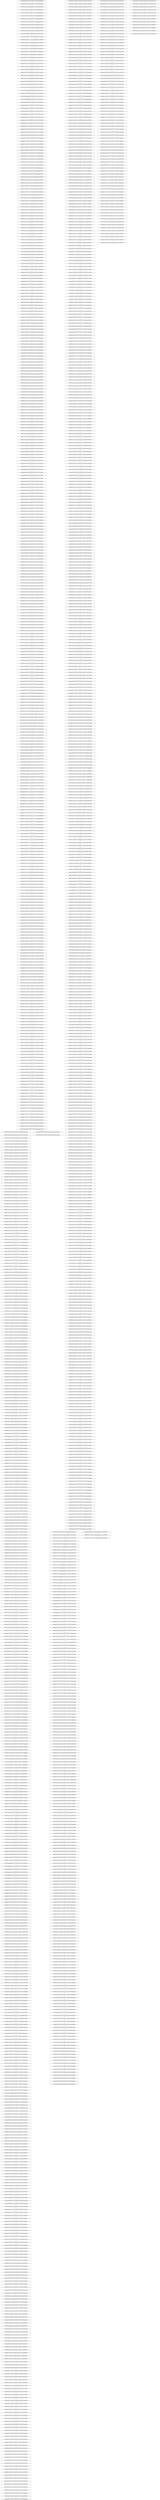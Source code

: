 strict graph "" {
	ACCACCATTACCACCACCATCACCATTACCACAGGTAACGGTGCGGGCTGACGCG -- CCACCATTACCACCACCATCACCATTACCACAGGTAACGGTGCGGGCTGACGCGT;
	CCACCATTACCACCACCATCACCATTACCACAGGTAACGGTGCGGGCTGACGCGT -- CACCATTACCACCACCATCACCATTACCACAGGTAACGGTGCGGGCTGACGCGTA;
	CACCATTACCACCACCATCACCATTACCACAGGTAACGGTGCGGGCTGACGCGTA -- ACCATTACCACCACCATCACCATTACCACAGGTAACGGTGCGGGCTGACGCGTAC;
	ACCATTACCACCACCATCACCATTACCACAGGTAACGGTGCGGGCTGACGCGTAC -- CCATTACCACCACCATCACCATTACCACAGGTAACGGTGCGGGCTGACGCGTACA;
	CCATTACCACCACCATCACCATTACCACAGGTAACGGTGCGGGCTGACGCGTACA -- CATTACCACCACCATCACCATTACCACAGGTAACGGTGCGGGCTGACGCGTACAG;
	CATTACCACCACCATCACCATTACCACAGGTAACGGTGCGGGCTGACGCGTACAG -- ATTACCACCACCATCACCATTACCACAGGTAACGGTGCGGGCTGACGCGTACAGG;
	ATTACCACCACCATCACCATTACCACAGGTAACGGTGCGGGCTGACGCGTACAGG -- TTACCACCACCATCACCATTACCACAGGTAACGGTGCGGGCTGACGCGTACAGGA;
	TTACCACCACCATCACCATTACCACAGGTAACGGTGCGGGCTGACGCGTACAGGA -- TACCACCACCATCACCATTACCACAGGTAACGGTGCGGGCTGACGCGTACAGGAA;
	TACCACCACCATCACCATTACCACAGGTAACGGTGCGGGCTGACGCGTACAGGAA -- ACCACCACCATCACCATTACCACAGGTAACGGTGCGGGCTGACGCGTACAGGAAA;
	ACCACCACCATCACCATTACCACAGGTAACGGTGCGGGCTGACGCGTACAGGAAA -- CCACCACCATCACCATTACCACAGGTAACGGTGCGGGCTGACGCGTACAGGAAAC;
	CCACCACCATCACCATTACCACAGGTAACGGTGCGGGCTGACGCGTACAGGAAAC -- CACCACCATCACCATTACCACAGGTAACGGTGCGGGCTGACGCGTACAGGAAACA;
	CACCACCATCACCATTACCACAGGTAACGGTGCGGGCTGACGCGTACAGGAAACA -- ACCACCATCACCATTACCACAGGTAACGGTGCGGGCTGACGCGTACAGGAAACAC;
	ACCACCATCACCATTACCACAGGTAACGGTGCGGGCTGACGCGTACAGGAAACAC -- CCACCATCACCATTACCACAGGTAACGGTGCGGGCTGACGCGTACAGGAAACACA;
	CCACCATCACCATTACCACAGGTAACGGTGCGGGCTGACGCGTACAGGAAACACA -- CACCATCACCATTACCACAGGTAACGGTGCGGGCTGACGCGTACAGGAAACACAG;
	CACCATCACCATTACCACAGGTAACGGTGCGGGCTGACGCGTACAGGAAACACAG -- ACCATCACCATTACCACAGGTAACGGTGCGGGCTGACGCGTACAGGAAACACAGA;
	ACCATCACCATTACCACAGGTAACGGTGCGGGCTGACGCGTACAGGAAACACAGA -- CCATCACCATTACCACAGGTAACGGTGCGGGCTGACGCGTACAGGAAACACAGAA;
	CCATCACCATTACCACAGGTAACGGTGCGGGCTGACGCGTACAGGAAACACAGAA -- CATCACCATTACCACAGGTAACGGTGCGGGCTGACGCGTACAGGAAACACAGAAA;
	CATCACCATTACCACAGGTAACGGTGCGGGCTGACGCGTACAGGAAACACAGAAA -- ATCACCATTACCACAGGTAACGGTGCGGGCTGACGCGTACAGGAAACACAGAAAA;
	ATCACCATTACCACAGGTAACGGTGCGGGCTGACGCGTACAGGAAACACAGAAAA -- TCACCATTACCACAGGTAACGGTGCGGGCTGACGCGTACAGGAAACACAGAAAAA;
	TCACCATTACCACAGGTAACGGTGCGGGCTGACGCGTACAGGAAACACAGAAAAA -- CACCATTACCACAGGTAACGGTGCGGGCTGACGCGTACAGGAAACACAGAAAAAA;
	CACCATTACCACAGGTAACGGTGCGGGCTGACGCGTACAGGAAACACAGAAAAAA -- ACCATTACCACAGGTAACGGTGCGGGCTGACGCGTACAGGAAACACAGAAAAAAG;
	ACCATTACCACAGGTAACGGTGCGGGCTGACGCGTACAGGAAACACAGAAAAAAG -- CCATTACCACAGGTAACGGTGCGGGCTGACGCGTACAGGAAACACAGAAAAAAGC;
	CCATTACCACAGGTAACGGTGCGGGCTGACGCGTACAGGAAACACAGAAAAAAGC -- CATTACCACAGGTAACGGTGCGGGCTGACGCGTACAGGAAACACAGAAAAAAGCC;
	CATTACCACAGGTAACGGTGCGGGCTGACGCGTACAGGAAACACAGAAAAAAGCC -- ATTACCACAGGTAACGGTGCGGGCTGACGCGTACAGGAAACACAGAAAAAAGCCC;
	ATTACCACAGGTAACGGTGCGGGCTGACGCGTACAGGAAACACAGAAAAAAGCCC -- TTACCACAGGTAACGGTGCGGGCTGACGCGTACAGGAAACACAGAAAAAAGCCCG;
	TTACCACAGGTAACGGTGCGGGCTGACGCGTACAGGAAACACAGAAAAAAGCCCG -- TACCACAGGTAACGGTGCGGGCTGACGCGTACAGGAAACACAGAAAAAAGCCCGC;
	TACCACAGGTAACGGTGCGGGCTGACGCGTACAGGAAACACAGAAAAAAGCCCGC -- ACCACAGGTAACGGTGCGGGCTGACGCGTACAGGAAACACAGAAAAAAGCCCGCA;
	ACCACAGGTAACGGTGCGGGCTGACGCGTACAGGAAACACAGAAAAAAGCCCGCA -- CCACAGGTAACGGTGCGGGCTGACGCGTACAGGAAACACAGAAAAAAGCCCGCAC;
	CCACAGGTAACGGTGCGGGCTGACGCGTACAGGAAACACAGAAAAAAGCCCGCAC -- CACAGGTAACGGTGCGGGCTGACGCGTACAGGAAACACAGAAAAAAGCCCGCACC;
	CACAGGTAACGGTGCGGGCTGACGCGTACAGGAAACACAGAAAAAAGCCCGCACC -- ACAGGTAACGGTGCGGGCTGACGCGTACAGGAAACACAGAAAAAAGCCCGCACCT;
	ACAGGTAACGGTGCGGGCTGACGCGTACAGGAAACACAGAAAAAAGCCCGCACCT -- CAGGTAACGGTGCGGGCTGACGCGTACAGGAAACACAGAAAAAAGCCCGCACCTG;
	CAGGTAACGGTGCGGGCTGACGCGTACAGGAAACACAGAAAAAAGCCCGCACCTG -- AGGTAACGGTGCGGGCTGACGCGTACAGGAAACACAGAAAAAAGCCCGCACCTGA;
	AGGTAACGGTGCGGGCTGACGCGTACAGGAAACACAGAAAAAAGCCCGCACCTGA -- GGTAACGGTGCGGGCTGACGCGTACAGGAAACACAGAAAAAAGCCCGCACCTGAC;
	GGTAACGGTGCGGGCTGACGCGTACAGGAAACACAGAAAAAAGCCCGCACCTGAC -- GTAACGGTGCGGGCTGACGCGTACAGGAAACACAGAAAAAAGCCCGCACCTGACA;
	GTAACGGTGCGGGCTGACGCGTACAGGAAACACAGAAAAAAGCCCGCACCTGACA -- TAACGGTGCGGGCTGACGCGTACAGGAAACACAGAAAAAAGCCCGCACCTGACAG;
	TAACGGTGCGGGCTGACGCGTACAGGAAACACAGAAAAAAGCCCGCACCTGACAG -- AACGGTGCGGGCTGACGCGTACAGGAAACACAGAAAAAAGCCCGCACCTGACAGT;
	AACGGTGCGGGCTGACGCGTACAGGAAACACAGAAAAAAGCCCGCACCTGACAGT -- ACGGTGCGGGCTGACGCGTACAGGAAACACAGAAAAAAGCCCGCACCTGACAGTG;
	ACGGTGCGGGCTGACGCGTACAGGAAACACAGAAAAAAGCCCGCACCTGACAGTG -- CGGTGCGGGCTGACGCGTACAGGAAACACAGAAAAAAGCCCGCACCTGACAGTGC;
	CGGTGCGGGCTGACGCGTACAGGAAACACAGAAAAAAGCCCGCACCTGACAGTGC -- GGTGCGGGCTGACGCGTACAGGAAACACAGAAAAAAGCCCGCACCTGACAGTGCG;
	GGTGGCCACCTGCCCCTGCCTGGCATTGCTTTCCAGAATATCGGCAACACGCAGA -- GTGGCCACCTGCCCCTGCCTGGCATTGCTTTCCAGAATATCGGCAACACGCAGAA;
	GTGGCCACCTGCCCCTGCCTGGCATTGCTTTCCAGAATATCGGCAACACGCAGAA -- TGGCCACCTGCCCCTGCCTGGCATTGCTTTCCAGAATATCGGCAACACGCAGAAA;
	TGGCCACCTGCCCCTGCCTGGCATTGCTTTCCAGAATATCGGCAACACGCAGAAA -- GGCCACCTGCCCCTGCCTGGCATTGCTTTCCAGAATATCGGCAACACGCAGAAAA;
	GGCCACCTGCCCCTGCCTGGCATTGCTTTCCAGAATATCGGCAACACGCAGAAAA -- GCCACCTGCCCCTGCCTGGCATTGCTTTCCAGAATATCGGCAACACGCAGAAAAC;
	GCCACCTGCCCCTGCCTGGCATTGCTTTCCAGAATATCGGCAACACGCAGAAAAC -- CCACCTGCCCCTGCCTGGCATTGCTTTCCAGAATATCGGCAACACGCAGAAAACG;
	CCACCTGCCCCTGCCTGGCATTGCTTTCCAGAATATCGGCAACACGCAGAAAACG -- CACCTGCCCCTGCCTGGCATTGCTTTCCAGAATATCGGCAACACGCAGAAAACGT;
	CACCTGCCCCTGCCTGGCATTGCTTTCCAGAATATCGGCAACACGCAGAAAACGT -- ACCTGCCCCTGCCTGGCATTGCTTTCCAGAATATCGGCAACACGCAGAAAACGTT;
	ACCTGCCCCTGCCTGGCATTGCTTTCCAGAATATCGGCAACACGCAGAAAACGTT -- CCTGCCCCTGCCTGGCATTGCTTTCCAGAATATCGGCAACACGCAGAAAACGTTC;
	CCTGCCCCTGCCTGGCATTGCTTTCCAGAATATCGGCAACACGCAGAAAACGTTC -- CTGCCCCTGCCTGGCATTGCTTTCCAGAATATCGGCAACACGCAGAAAACGTTCT;
	CTGCCCCTGCCTGGCATTGCTTTCCAGAATATCGGCAACACGCAGAAAACGTTCT -- TGCCCCTGCCTGGCATTGCTTTCCAGAATATCGGCAACACGCAGAAAACGTTCTG;
	TGCCCCTGCCTGGCATTGCTTTCCAGAATATCGGCAACACGCAGAAAACGTTCTG -- GCCCCTGCCTGGCATTGCTTTCCAGAATATCGGCAACACGCAGAAAACGTTCTGC;
	GCCCCTGCCTGGCATTGCTTTCCAGAATATCGGCAACACGCAGAAAACGTTCTGC -- CCCCTGCCTGGCATTGCTTTCCAGAATATCGGCAACACGCAGAAAACGTTCTGCA;
	CCCCTGCCTGGCATTGCTTTCCAGAATATCGGCAACACGCAGAAAACGTTCTGCA -- CCCTGCCTGGCATTGCTTTCCAGAATATCGGCAACACGCAGAAAACGTTCTGCAT;
	CCCTGCCTGGCATTGCTTTCCAGAATATCGGCAACACGCAGAAAACGTTCTGCAT -- CCTGCCTGGCATTGCTTTCCAGAATATCGGCAACACGCAGAAAACGTTCTGCATT;
	CCTGCCTGGCATTGCTTTCCAGAATATCGGCAACACGCAGAAAACGTTCTGCATT -- CTGCCTGGCATTGCTTTCCAGAATATCGGCAACACGCAGAAAACGTTCTGCATTT;
	CTGCCTGGCATTGCTTTCCAGAATATCGGCAACACGCAGAAAACGTTCTGCATTT -- TGCCTGGCATTGCTTTCCAGAATATCGGCAACACGCAGAAAACGTTCTGCATTTG;
	TGCCTGGCATTGCTTTCCAGAATATCGGCAACACGCAGAAAACGTTCTGCATTTG -- GCCTGGCATTGCTTTCCAGAATATCGGCAACACGCAGAAAACGTTCTGCATTTGC;
	GCCTGGCATTGCTTTCCAGAATATCGGCAACACGCAGAAAACGTTCTGCATTTGC -- CCTGGCATTGCTTTCCAGAATATCGGCAACACGCAGAAAACGTTCTGCATTTGCC;
	CCTGGCATTGCTTTCCAGAATATCGGCAACACGCAGAAAACGTTCTGCATTTGCC -- CTGGCATTGCTTTCCAGAATATCGGCAACACGCAGAAAACGTTCTGCATTTGCCA;
	CTGGCATTGCTTTCCAGAATATCGGCAACACGCAGAAAACGTTCTGCATTTGCCA -- TGGCATTGCTTTCCAGAATATCGGCAACACGCAGAAAACGTTCTGCATTTGCCAC;
	TGGCATTGCTTTCCAGAATATCGGCAACACGCAGAAAACGTTCTGCATTTGCCAC -- GGCATTGCTTTCCAGAATATCGGCAACACGCAGAAAACGTTCTGCATTTGCCACT;
	GGCATTGCTTTCCAGAATATCGGCAACACGCAGAAAACGTTCTGCATTTGCCACT -- GCATTGCTTTCCAGAATATCGGCAACACGCAGAAAACGTTCTGCATTTGCCACTG;
	GCATTGCTTTCCAGAATATCGGCAACACGCAGAAAACGTTCTGCATTTGCCACTG -- CATTGCTTTCCAGAATATCGGCAACACGCAGAAAACGTTCTGCATTTGCCACTGA;
	CATTGCTTTCCAGAATATCGGCAACACGCAGAAAACGTTCTGCATTTGCCACTGA -- ATTGCTTTCCAGAATATCGGCAACACGCAGAAAACGTTCTGCATTTGCCACTGAT;
	ATTGCTTTCCAGAATATCGGCAACACGCAGAAAACGTTCTGCATTTGCCACTGAT -- TTGCTTTCCAGAATATCGGCAACACGCAGAAAACGTTCTGCATTTGCCACTGATG;
	TTGCTTTCCAGAATATCGGCAACACGCAGAAAACGTTCTGCATTTGCCACTGATG -- TGCTTTCCAGAATATCGGCAACACGCAGAAAACGTTCTGCATTTGCCACTGATGT;
	TGCTTTCCAGAATATCGGCAACACGCAGAAAACGTTCTGCATTTGCCACTGATGT -- GCTTTCCAGAATATCGGCAACACGCAGAAAACGTTCTGCATTTGCCACTGATGTA;
	GCTTTCCAGAATATCGGCAACACGCAGAAAACGTTCTGCATTTGCCACTGATGTA -- CTTTCCAGAATATCGGCAACACGCAGAAAACGTTCTGCATTTGCCACTGATGTAC;
	CTTTCCAGAATATCGGCAACACGCAGAAAACGTTCTGCATTTGCCACTGATGTAC -- TTTCCAGAATATCGGCAACACGCAGAAAACGTTCTGCATTTGCCACTGATGTACC;
	TTTCCAGAATATCGGCAACACGCAGAAAACGTTCTGCATTTGCCACTGATGTACC -- TTCCAGAATATCGGCAACACGCAGAAAACGTTCTGCATTTGCCACTGATGTACCG;
	TTCCAGAATATCGGCAACACGCAGAAAACGTTCTGCATTTGCCACTGATGTACCG -- TCCAGAATATCGGCAACACGCAGAAAACGTTCTGCATTTGCCACTGATGTACCGC;
	TCCAGAATATCGGCAACACGCAGAAAACGTTCTGCATTTGCCACTGATGTACCGC -- CCAGAATATCGGCAACACGCAGAAAACGTTCTGCATTTGCCACTGATGTACCGCC;
	CCAGAATATCGGCAACACGCAGAAAACGTTCTGCATTTGCCACTGATGTACCGCC -- CAGAATATCGGCAACACGCAGAAAACGTTCTGCATTTGCCACTGATGTACCGCCG;
	CAGAATATCGGCAACACGCAGAAAACGTTCTGCATTTGCCACTGATGTACCGCCG -- AGAATATCGGCAACACGCAGAAAACGTTCTGCATTTGCCACTGATGTACCGCCGA;
	AGAATATCGGCAACACGCAGAAAACGTTCTGCATTTGCCACTGATGTACCGCCGA -- GAATATCGGCAACACGCAGAAAACGTTCTGCATTTGCCACTGATGTACCGCCGAA;
	GAATATCGGCAACACGCAGAAAACGTTCTGCATTTGCCACTGATGTACCGCCGAA -- AATATCGGCAACACGCAGAAAACGTTCTGCATTTGCCACTGATGTACCGCCGAAC;
	AATATCGGCAACACGCAGAAAACGTTCTGCATTTGCCACTGATGTACCGCCGAAC -- ATATCGGCAACACGCAGAAAACGTTCTGCATTTGCCACTGATGTACCGCCGAACT;
	ATATCGGCAACACGCAGAAAACGTTCTGCATTTGCCACTGATGTACCGCCGAACT -- TATCGGCAACACGCAGAAAACGTTCTGCATTTGCCACTGATGTACCGCCGAACTT;
	TATCGGCAACACGCAGAAAACGTTCTGCATTTGCCACTGATGTACCGCCGAACTT -- ATCGGCAACACGCAGAAAACGTTCTGCATTTGCCACTGATGTACCGCCGAACTTC;
	ATCGGCAACACGCAGAAAACGTTCTGCATTTGCCACTGATGTACCGCCGAACTTC -- TCGGCAACACGCAGAAAACGTTCTGCATTTGCCACTGATGTACCGCCGAACTTCA;
	TCGGCAACACGCAGAAAACGTTCTGCATTTGCCACTGATGTACCGCCGAACTTCA -- CGGCAACACGCAGAAAACGTTCTGCATTTGCCACTGATGTACCGCCGAACTTCAA;
	CGGCAACACGCAGAAAACGTTCTGCATTTGCCACTGATGTACCGCCGAACTTCAA -- GGCAACACGCAGAAAACGTTCTGCATTTGCCACTGATGTACCGCCGAACTTCAAC;
	GGCAACACGCAGAAAACGTTCTGCATTTGCCACTGATGTACCGCCGAACTTCAAC -- GCAACACGCAGAAAACGTTCTGCATTTGCCACTGATGTACCGCCGAACTTCAACA;
	GCAACACGCAGAAAACGTTCTGCATTTGCCACTGATGTACCGCCGAACTTCAACA -- CAACACGCAGAAAACGTTCTGCATTTGCCACTGATGTACCGCCGAACTTCAACAC;
	CAACACGCAGAAAACGTTCTGCATTTGCCACTGATGTACCGCCGAACTTCAACAC -- AACACGCAGAAAACGTTCTGCATTTGCCACTGATGTACCGCCGAACTTCAACACT;
	GCAGAAAACGTTCTGCATTTGCCACTGATGTACCGCCGAACTTCAACACTCGCAT -- CAGAAAACGTTCTGCATTTGCCACTGATGTACCGCCGAACTTCAACACTCGCATG;
	CAGAAAACGTTCTGCATTTGCCACTGATGTACCGCCGAACTTCAACACTCGCATG -- AGAAAACGTTCTGCATTTGCCACTGATGTACCGCCGAACTTCAACACTCGCATGG;
	AGAAAACGTTCTGCATTTGCCACTGATGTACCGCCGAACTTCAACACTCGCATGG -- GAAAACGTTCTGCATTTGCCACTGATGTACCGCCGAACTTCAACACTCGCATGGT;
	GAAAACGTTCTGCATTTGCCACTGATGTACCGCCGAACTTCAACACTCGCATGGT -- AAAACGTTCTGCATTTGCCACTGATGTACCGCCGAACTTCAACACTCGCATGGTT;
	AAAACGTTCTGCATTTGCCACTGATGTACCGCCGAACTTCAACACTCGCATGGTT -- AAACGTTCTGCATTTGCCACTGATGTACCGCCGAACTTCAACACTCGCATGGTTG;
	AAACGTTCTGCATTTGCCACTGATGTACCGCCGAACTTCAACACTCGCATGGTTG -- AACGTTCTGCATTTGCCACTGATGTACCGCCGAACTTCAACACTCGCATGGTTGT;
	AACGTTCTGCATTTGCCACTGATGTACCGCCGAACTTCAACACTCGCATGGTTGT -- ACGTTCTGCATTTGCCACTGATGTACCGCCGAACTTCAACACTCGCATGGTTGTT;
	ACGTTCTGCATTTGCCACTGATGTACCGCCGAACTTCAACACTCGCATGGTTGTT -- CGTTCTGCATTTGCCACTGATGTACCGCCGAACTTCAACACTCGCATGGTTGTTA;
	CGTTCTGCATTTGCCACTGATGTACCGCCGAACTTCAACACTCGCATGGTTGTTA -- GTTCTGCATTTGCCACTGATGTACCGCCGAACTTCAACACTCGCATGGTTGTTAC;
	GTTCTGCATTTGCCACTGATGTACCGCCGAACTTCAACACTCGCATGGTTGTTAC -- TTCTGCATTTGCCACTGATGTACCGCCGAACTTCAACACTCGCATGGTTGTTACC;
	TTCTGCATTTGCCACTGATGTACCGCCGAACTTCAACACTCGCATGGTTGTTACC -- TCTGCATTTGCCACTGATGTACCGCCGAACTTCAACACTCGCATGGTTGTTACCT;
	TCTGCATTTGCCACTGATGTACCGCCGAACTTCAACACTCGCATGGTTGTTACCT -- CTGCATTTGCCACTGATGTACCGCCGAACTTCAACACTCGCATGGTTGTTACCTC;
	CTGCATTTGCCACTGATGTACCGCCGAACTTCAACACTCGCATGGTTGTTACCTC -- TGCATTTGCCACTGATGTACCGCCGAACTTCAACACTCGCATGGTTGTTACCTCG;
	TGCATTTGCCACTGATGTACCGCCGAACTTCAACACTCGCATGGTTGTTACCTCG -- GCATTTGCCACTGATGTACCGCCGAACTTCAACACTCGCATGGTTGTTACCTCGT;
	GCATTTGCCACTGATGTACCGCCGAACTTCAACACTCGCATGGTTGTTACCTCGT -- CATTTGCCACTGATGTACCGCCGAACTTCAACACTCGCATGGTTGTTACCTCGTT;
	CATTTGCCACTGATGTACCGCCGAACTTCAACACTCGCATGGTTGTTACCTCGTT -- ATTTGCCACTGATGTACCGCCGAACTTCAACACTCGCATGGTTGTTACCTCGTTA;
	ATTTGCCACTGATGTACCGCCGAACTTCAACACTCGCATGGTTGTTACCTCGTTA -- TTTGCCACTGATGTACCGCCGAACTTCAACACTCGCATGGTTGTTACCTCGTTAC;
	TTTGCCACTGATGTACCGCCGAACTTCAACACTCGCATGGTTGTTACCTCGTTAC -- TTGCCACTGATGTACCGCCGAACTTCAACACTCGCATGGTTGTTACCTCGTTACC;
	TTGCCACTGATGTACCGCCGAACTTCAACACTCGCATGGTTGTTACCTCGTTACC -- TGCCACTGATGTACCGCCGAACTTCAACACTCGCATGGTTGTTACCTCGTTACCT;
	TGCCACTGATGTACCGCCGAACTTCAACACTCGCATGGTTGTTACCTCGTTACCT -- GCCACTGATGTACCGCCGAACTTCAACACTCGCATGGTTGTTACCTCGTTACCTT;
	GCCACTGATGTACCGCCGAACTTCAACACTCGCATGGTTGTTACCTCGTTACCTT -- CCACTGATGTACCGCCGAACTTCAACACTCGCATGGTTGTTACCTCGTTACCTTT;
	CCACTGATGTACCGCCGAACTTCAACACTCGCATGGTTGTTACCTCGTTACCTTT -- CACTGATGTACCGCCGAACTTCAACACTCGCATGGTTGTTACCTCGTTACCTTTG;
	CACTGATGTACCGCCGAACTTCAACACTCGCATGGTTGTTACCTCGTTACCTTTG -- ACTGATGTACCGCCGAACTTCAACACTCGCATGGTTGTTACCTCGTTACCTTTGG;
	ACTGATGTACCGCCGAACTTCAACACTCGCATGGTTGTTACCTCGTTACCTTTGG -- CTGATGTACCGCCGAACTTCAACACTCGCATGGTTGTTACCTCGTTACCTTTGGT;
	CTGATGTACCGCCGAACTTCAACACTCGCATGGTTGTTACCTCGTTACCTTTGGT -- TGATGTACCGCCGAACTTCAACACTCGCATGGTTGTTACCTCGTTACCTTTGGTC;
	TGATGTACCGCCGAACTTCAACACTCGCATGGTTGTTACCTCGTTACCTTTGGTC -- GATGTACCGCCGAACTTCAACACTCGCATGGTTGTTACCTCGTTACCTTTGGTCG;
	GATGTACCGCCGAACTTCAACACTCGCATGGTTGTTACCTCGTTACCTTTGGTCG -- ATGTACCGCCGAACTTCAACACTCGCATGGTTGTTACCTCGTTACCTTTGGTCGA;
	ATGTACCGCCGAACTTCAACACTCGCATGGTTGTTACCTCGTTACCTTTGGTCGA -- TGTACCGCCGAACTTCAACACTCGCATGGTTGTTACCTCGTTACCTTTGGTCGAA;
	TGTACCGCCGAACTTCAACACTCGCATGGTTGTTACCTCGTTACCTTTGGTCGAA -- GTACCGCCGAACTTCAACACTCGCATGGTTGTTACCTCGTTACCTTTGGTCGAAA;
	GTACCGCCGAACTTCAACACTCGCATGGTTGTTACCTCGTTACCTTTGGTCGAAA -- TACCGCCGAACTTCAACACTCGCATGGTTGTTACCTCGTTACCTTTGGTCGAAAA;
	TACCGCCGAACTTCAACACTCGCATGGTTGTTACCTCGTTACCTTTGGTCGAAAA -- ACCGCCGAACTTCAACACTCGCATGGTTGTTACCTCGTTACCTTTGGTCGAAAAA;
	ACCGCCGAACTTCAACACTCGCATGGTTGTTACCTCGTTACCTTTGGTCGAAAAA -- CCGCCGAACTTCAACACTCGCATGGTTGTTACCTCGTTACCTTTGGTCGAAAAAA;
	CCGCCGAACTTCAACACTCGCATGGTTGTTACCTCGTTACCTTTGGTCGAAAAAA -- CGCCGAACTTCAACACTCGCATGGTTGTTACCTCGTTACCTTTGGTCGAAAAAAA;
	CGCCGAACTTCAACACTCGCATGGTTGTTACCTCGTTACCTTTGGTCGAAAAAAA -- GCCGAACTTCAACACTCGCATGGTTGTTACCTCGTTACCTTTGGTCGAAAAAAAA;
	GCCGAACTTCAACACTCGCATGGTTGTTACCTCGTTACCTTTGGTCGAAAAAAAA -- CCGAACTTCAACACTCGCATGGTTGTTACCTCGTTACCTTTGGTCGAAAAAAAAA;
	CCGAACTTCAACACTCGCATGGTTGTTACCTCGTTACCTTTGGTCGAAAAAAAAA -- CGAACTTCAACACTCGCATGGTTGTTACCTCGTTACCTTTGGTCGAAAAAAAAAG;
	CGAACTTCAACACTCGCATGGTTGTTACCTCGTTACCTTTGGTCGAAAAAAAAAG -- GAACTTCAACACTCGCATGGTTGTTACCTCGTTACCTTTGGTCGAAAAAAAAAGC;
	GAACTTCAACACTCGCATGGTTGTTACCTCGTTACCTTTGGTCGAAAAAAAAAGC -- AACTTCAACACTCGCATGGTTGTTACCTCGTTACCTTTGGTCGAAAAAAAAAGCC;
	AACTTCAACACTCGCATGGTTGTTACCTCGTTACCTTTGGTCGAAAAAAAAAGCC -- ACTTCAACACTCGCATGGTTGTTACCTCGTTACCTTTGGTCGAAAAAAAAAGCCC;
	ACTTCAACACTCGCATGGTTGTTACCTCGTTACCTTTGGTCGAAAAAAAAAGCCC -- CTTCAACACTCGCATGGTTGTTACCTCGTTACCTTTGGTCGAAAAAAAAAGCCCG;
	CTTCAACACTCGCATGGTTGTTACCTCGTTACCTTTGGTCGAAAAAAAAAGCCCG -- TTCAACACTCGCATGGTTGTTACCTCGTTACCTTTGGTCGAAAAAAAAAGCCCGC;
	TTCAACACTCGCATGGTTGTTACCTCGTTACCTTTGGTCGAAAAAAAAAGCCCGC -- TCAACACTCGCATGGTTGTTACCTCGTTACCTTTGGTCGAAAAAAAAAGCCCGCA;
	TCAACACTCGCATGGTTGTTACCTCGTTACCTTTGGTCGAAAAAAAAAGCCCGCA -- CAACACTCGCATGGTTGTTACCTCGTTACCTTTGGTCGAAAAAAAAAGCCCGCAC;
	CAACACTCGCATGGTTGTTACCTCGTTACCTTTGGTCGAAAAAAAAAGCCCGCAC -- AACACTCGCATGGTTGTTACCTCGTTACCTTTGGTCGAAAAAAAAAGCCCGCACT;
	AACACTCGCATGGTTGTTACCTCGTTACCTTTGGTCGAAAAAAAAAGCCCGCACT -- ACACTCGCATGGTTGTTACCTCGTTACCTTTGGTCGAAAAAAAAAGCCCGCACTG;
	GGCATAGCGCACAGACAGATAAAAATTACAGAGTACACAACATCCATGAAACGCA -- GCATAGCGCACAGACAGATAAAAATTACAGAGTACACAACATCCATGAAACGCAT;
	GCATAGCGCACAGACAGATAAAAATTACAGAGTACACAACATCCATGAAACGCAT -- CATAGCGCACAGACAGATAAAAATTACAGAGTACACAACATCCATGAAACGCATT;
	CATAGCGCACAGACAGATAAAAATTACAGAGTACACAACATCCATGAAACGCATT -- ATAGCGCACAGACAGATAAAAATTACAGAGTACACAACATCCATGAAACGCATTA;
	ATAGCGCACAGACAGATAAAAATTACAGAGTACACAACATCCATGAAACGCATTA -- TAGCGCACAGACAGATAAAAATTACAGAGTACACAACATCCATGAAACGCATTAG;
	TAGCGCACAGACAGATAAAAATTACAGAGTACACAACATCCATGAAACGCATTAG -- AGCGCACAGACAGATAAAAATTACAGAGTACACAACATCCATGAAACGCATTAGC;
	AGCGCACAGACAGATAAAAATTACAGAGTACACAACATCCATGAAACGCATTAGC -- GCGCACAGACAGATAAAAATTACAGAGTACACAACATCCATGAAACGCATTAGCA;
	GCGCACAGACAGATAAAAATTACAGAGTACACAACATCCATGAAACGCATTAGCA -- CGCACAGACAGATAAAAATTACAGAGTACACAACATCCATGAAACGCATTAGCAC;
	CGCACAGACAGATAAAAATTACAGAGTACACAACATCCATGAAACGCATTAGCAC -- GCACAGACAGATAAAAATTACAGAGTACACAACATCCATGAAACGCATTAGCACC;
	GCACAGACAGATAAAAATTACAGAGTACACAACATCCATGAAACGCATTAGCACC -- CACAGACAGATAAAAATTACAGAGTACACAACATCCATGAAACGCATTAGCACCA;
	CACAGACAGATAAAAATTACAGAGTACACAACATCCATGAAACGCATTAGCACCA -- ACAGACAGATAAAAATTACAGAGTACACAACATCCATGAAACGCATTAGCACCAC;
	ACAGACAGATAAAAATTACAGAGTACACAACATCCATGAAACGCATTAGCACCAC -- CAGACAGATAAAAATTACAGAGTACACAACATCCATGAAACGCATTAGCACCACC;
	CAGACAGATAAAAATTACAGAGTACACAACATCCATGAAACGCATTAGCACCACC -- AGACAGATAAAAATTACAGAGTACACAACATCCATGAAACGCATTAGCACCACCA;
	AGACAGATAAAAATTACAGAGTACACAACATCCATGAAACGCATTAGCACCACCA -- GACAGATAAAAATTACAGAGTACACAACATCCATGAAACGCATTAGCACCACCAT;
	GACAGATAAAAATTACAGAGTACACAACATCCATGAAACGCATTAGCACCACCAT -- ACAGATAAAAATTACAGAGTACACAACATCCATGAAACGCATTAGCACCACCATT;
	ACAGATAAAAATTACAGAGTACACAACATCCATGAAACGCATTAGCACCACCATT -- CAGATAAAAATTACAGAGTACACAACATCCATGAAACGCATTAGCACCACCATTA;
	CAGATAAAAATTACAGAGTACACAACATCCATGAAACGCATTAGCACCACCATTA -- AGATAAAAATTACAGAGTACACAACATCCATGAAACGCATTAGCACCACCATTAC;
	AGATAAAAATTACAGAGTACACAACATCCATGAAACGCATTAGCACCACCATTAC -- GATAAAAATTACAGAGTACACAACATCCATGAAACGCATTAGCACCACCATTACC;
	GATAAAAATTACAGAGTACACAACATCCATGAAACGCATTAGCACCACCATTACC -- ATAAAAATTACAGAGTACACAACATCCATGAAACGCATTAGCACCACCATTACCA;
	ATAAAAATTACAGAGTACACAACATCCATGAAACGCATTAGCACCACCATTACCA -- TAAAAATTACAGAGTACACAACATCCATGAAACGCATTAGCACCACCATTACCAC;
	TAAAAATTACAGAGTACACAACATCCATGAAACGCATTAGCACCACCATTACCAC -- AAAAATTACAGAGTACACAACATCCATGAAACGCATTAGCACCACCATTACCACC;
	AAAAATTACAGAGTACACAACATCCATGAAACGCATTAGCACCACCATTACCACC -- AAAATTACAGAGTACACAACATCCATGAAACGCATTAGCACCACCATTACCACCA;
	AAAATTACAGAGTACACAACATCCATGAAACGCATTAGCACCACCATTACCACCA -- AAATTACAGAGTACACAACATCCATGAAACGCATTAGCACCACCATTACCACCAC;
	AAATTACAGAGTACACAACATCCATGAAACGCATTAGCACCACCATTACCACCAC -- AATTACAGAGTACACAACATCCATGAAACGCATTAGCACCACCATTACCACCACC;
	AATTACAGAGTACACAACATCCATGAAACGCATTAGCACCACCATTACCACCACC -- ATTACAGAGTACACAACATCCATGAAACGCATTAGCACCACCATTACCACCACCA;
	ATTACAGAGTACACAACATCCATGAAACGCATTAGCACCACCATTACCACCACCA -- TTACAGAGTACACAACATCCATGAAACGCATTAGCACCACCATTACCACCACCAT;
	TTACAGAGTACACAACATCCATGAAACGCATTAGCACCACCATTACCACCACCAT -- TACAGAGTACACAACATCCATGAAACGCATTAGCACCACCATTACCACCACCATC;
	TACAGAGTACACAACATCCATGAAACGCATTAGCACCACCATTACCACCACCATC -- ACAGAGTACACAACATCCATGAAACGCATTAGCACCACCATTACCACCACCATCA;
	ACAGAGTACACAACATCCATGAAACGCATTAGCACCACCATTACCACCACCATCA -- CAGAGTACACAACATCCATGAAACGCATTAGCACCACCATTACCACCACCATCAC;
	CAGAGTACACAACATCCATGAAACGCATTAGCACCACCATTACCACCACCATCAC -- AGAGTACACAACATCCATGAAACGCATTAGCACCACCATTACCACCACCATCACC;
	AGAGTACACAACATCCATGAAACGCATTAGCACCACCATTACCACCACCATCACC -- GAGTACACAACATCCATGAAACGCATTAGCACCACCATTACCACCACCATCACCA;
	GAGTACACAACATCCATGAAACGCATTAGCACCACCATTACCACCACCATCACCA -- AGTACACAACATCCATGAAACGCATTAGCACCACCATTACCACCACCATCACCAT;
	AGTACACAACATCCATGAAACGCATTAGCACCACCATTACCACCACCATCACCAT -- GTACACAACATCCATGAAACGCATTAGCACCACCATTACCACCACCATCACCATT;
	GTACACAACATCCATGAAACGCATTAGCACCACCATTACCACCACCATCACCATT -- TACACAACATCCATGAAACGCATTAGCACCACCATTACCACCACCATCACCATTA;
	TACACAACATCCATGAAACGCATTAGCACCACCATTACCACCACCATCACCATTA -- ACACAACATCCATGAAACGCATTAGCACCACCATTACCACCACCATCACCATTAC;
	ACACAACATCCATGAAACGCATTAGCACCACCATTACCACCACCATCACCATTAC -- CACAACATCCATGAAACGCATTAGCACCACCATTACCACCACCATCACCATTACC;
	CACAACATCCATGAAACGCATTAGCACCACCATTACCACCACCATCACCATTACC -- ACAACATCCATGAAACGCATTAGCACCACCATTACCACCACCATCACCATTACCA;
	ACAACATCCATGAAACGCATTAGCACCACCATTACCACCACCATCACCATTACCA -- CAACATCCATGAAACGCATTAGCACCACCATTACCACCACCATCACCATTACCAC;
	CAACATCCATGAAACGCATTAGCACCACCATTACCACCACCATCACCATTACCAC -- AACATCCATGAAACGCATTAGCACCACCATTACCACCACCATCACCATTACCACA;
	AACATCCATGAAACGCATTAGCACCACCATTACCACCACCATCACCATTACCACA -- ACATCCATGAAACGCATTAGCACCACCATTACCACCACCATCACCATTACCACAG;
	ACATCCATGAAACGCATTAGCACCACCATTACCACCACCATCACCATTACCACAG -- CATCCATGAAACGCATTAGCACCACCATTACCACCACCATCACCATTACCACAGG;
	CATCCATGAAACGCATTAGCACCACCATTACCACCACCATCACCATTACCACAGG -- ATCCATGAAACGCATTAGCACCACCATTACCACCACCATCACCATTACCACAGGT;
	ATCCATGAAACGCATTAGCACCACCATTACCACCACCATCACCATTACCACAGGT -- TCCATGAAACGCATTAGCACCACCATTACCACCACCATCACCATTACCACAGGTA;
	TCCATGAAACGCATTAGCACCACCATTACCACCACCATCACCATTACCACAGGTA -- CCATGAAACGCATTAGCACCACCATTACCACCACCATCACCATTACCACAGGTAA;
	CCATGAAACGCATTAGCACCACCATTACCACCACCATCACCATTACCACAGGTAA -- CATGAAACGCATTAGCACCACCATTACCACCACCATCACCATTACCACAGGTAAC;
	CATGAAACGCATTAGCACCACCATTACCACCACCATCACCATTACCACAGGTAAC -- ATGAAACGCATTAGCACCACCATTACCACCACCATCACCATTACCACAGGTAACG;
	ATTCGAGGTAATGCCCCACTGCCAGCAGTTTTTCGACCGGATCGATAACAGTAAC -- TTCGAGGTAATGCCCCACTGCCAGCAGTTTTTCGACCGGATCGATAACAGTAACG;
	TTCGAGGTAATGCCCCACTGCCAGCAGTTTTTCGACCGGATCGATAACAGTAACG -- TCGAGGTAATGCCCCACTGCCAGCAGTTTTTCGACCGGATCGATAACAGTAACGT;
	TCGAGGTAATGCCCCACTGCCAGCAGTTTTTCGACCGGATCGATAACAGTAACGT -- CGAGGTAATGCCCCACTGCCAGCAGTTTTTCGACCGGATCGATAACAGTAACGTT;
	CGAGGTAATGCCCCACTGCCAGCAGTTTTTCGACCGGATCGATAACAGTAACGTT -- GAGGTAATGCCCCACTGCCAGCAGTTTTTCGACCGGATCGATAACAGTAACGTTG;
	GAGGTAATGCCCCACTGCCAGCAGTTTTTCGACCGGATCGATAACAGTAACGTTG -- AGGTAATGCCCCACTGCCAGCAGTTTTTCGACCGGATCGATAACAGTAACGTTGT;
	AGGTAATGCCCCACTGCCAGCAGTTTTTCGACCGGATCGATAACAGTAACGTTGT -- GGTAATGCCCCACTGCCAGCAGTTTTTCGACCGGATCGATAACAGTAACGTTGTG;
	GGTAATGCCCCACTGCCAGCAGTTTTTCGACCGGATCGATAACAGTAACGTTGTG -- GTAATGCCCCACTGCCAGCAGTTTTTCGACCGGATCGATAACAGTAACGTTGTGA;
	GTAATGCCCCACTGCCAGCAGTTTTTCGACCGGATCGATAACAGTAACGTTGTGA -- TAATGCCCCACTGCCAGCAGTTTTTCGACCGGATCGATAACAGTAACGTTGTGAC;
	TAATGCCCCACTGCCAGCAGTTTTTCGACCGGATCGATAACAGTAACGTTGTGAC -- AATGCCCCACTGCCAGCAGTTTTTCGACCGGATCGATAACAGTAACGTTGTGACC;
	AATGCCCCACTGCCAGCAGTTTTTCGACCGGATCGATAACAGTAACGTTGTGACC -- ATGCCCCACTGCCAGCAGTTTTTCGACCGGATCGATAACAGTAACGTTGTGACCG;
	ATGCCCCACTGCCAGCAGTTTTTCGACCGGATCGATAACAGTAACGTTGTGACCG -- TGCCCCACTGCCAGCAGTTTTTCGACCGGATCGATAACAGTAACGTTGTGACCGC;
	TGCCCCACTGCCAGCAGTTTTTCGACCGGATCGATAACAGTAACGTTGTGACCGC -- GCCCCACTGCCAGCAGTTTTTCGACCGGATCGATAACAGTAACGTTGTGACCGCG;
	GCCCCACTGCCAGCAGTTTTTCGACCGGATCGATAACAGTAACGTTGTGACCGCG -- CCCCACTGCCAGCAGTTTTTCGACCGGATCGATAACAGTAACGTTGTGACCGCGC;
	CCCCACTGCCAGCAGTTTTTCGACCGGATCGATAACAGTAACGTTGTGACCGCGC -- CCCACTGCCAGCAGTTTTTCGACCGGATCGATAACAGTAACGTTGTGACCGCGCG;
	CCCACTGCCAGCAGTTTTTCGACCGGATCGATAACAGTAACGTTGTGACCGCGCG -- CCACTGCCAGCAGTTTTTCGACCGGATCGATAACAGTAACGTTGTGACCGCGCGC;
	CCACTGCCAGCAGTTTTTCGACCGGATCGATAACAGTAACGTTGTGACCGCGCGC -- CACTGCCAGCAGTTTTTCGACCGGATCGATAACAGTAACGTTGTGACCGCGCGCT;
	CACTGCCAGCAGTTTTTCGACCGGATCGATAACAGTAACGTTGTGACCGCGCGCT -- ACTGCCAGCAGTTTTTCGACCGGATCGATAACAGTAACGTTGTGACCGCGCGCTT;
	ACTGCCAGCAGTTTTTCGACCGGATCGATAACAGTAACGTTGTGACCGCGCGCTT -- CTGCCAGCAGTTTTTCGACCGGATCGATAACAGTAACGTTGTGACCGCGCGCTTC;
	CTGCCAGCAGTTTTTCGACCGGATCGATAACAGTAACGTTGTGACCGCGCGCTTC -- TGCCAGCAGTTTTTCGACCGGATCGATAACAGTAACGTTGTGACCGCGCGCTTCT;
	TGCCAGCAGTTTTTCGACCGGATCGATAACAGTAACGTTGTGACCGCGCGCTTCT -- GCCAGCAGTTTTTCGACCGGATCGATAACAGTAACGTTGTGACCGCGCGCTTCTA;
	GCCAGCAGTTTTTCGACCGGATCGATAACAGTAACGTTGTGACCGCGCGCTTCTA -- CCAGCAGTTTTTCGACCGGATCGATAACAGTAACGTTGTGACCGCGCGCTTCTAA;
	CCAGCAGTTTTTCGACCGGATCGATAACAGTAACGTTGTGACCGCGCGCTTCTAA -- CAGCAGTTTTTCGACCGGATCGATAACAGTAACGTTGTGACCGCGCGCTTCTAAT;
	CAGCAGTTTTTCGACCGGATCGATAACAGTAACGTTGTGACCGCGCGCTTCTAAT -- AGCAGTTTTTCGACCGGATCGATAACAGTAACGTTGTGACCGCGCGCTTCTAATA;
	AGCAGTTTTTCGACCGGATCGATAACAGTAACGTTGTGACCGCGCGCTTCTAATA -- GCAGTTTTTCGACCGGATCGATAACAGTAACGTTGTGACCGCGCGCTTCTAATAC;
	GCAGTTTTTCGACCGGATCGATAACAGTAACGTTGTGACCGCGCGCTTCTAATAC -- CAGTTTTTCGACCGGATCGATAACAGTAACGTTGTGACCGCGCGCTTCTAATACG;
	CAGTTTTTCGACCGGATCGATAACAGTAACGTTGTGACCGCGCGCTTCTAATACG -- AGTTTTTCGACCGGATCGATAACAGTAACGTTGTGACCGCGCGCTTCTAATACGC;
	AGTTTTTCGACCGGATCGATAACAGTAACGTTGTGACCGCGCGCTTCTAATACGC -- GTTTTTCGACCGGATCGATAACAGTAACGTTGTGACCGCGCGCTTCTAATACGCC;
	GTTTTTCGACCGGATCGATAACAGTAACGTTGTGACCGCGCGCTTCTAATACGCC -- TTTTTCGACCGGATCGATAACAGTAACGTTGTGACCGCGCGCTTCTAATACGCCG;
	TTTTTCGACCGGATCGATAACAGTAACGTTGTGACCGCGCGCTTCTAATACGCCG -- TTTTCGACCGGATCGATAACAGTAACGTTGTGACCGCGCGCTTCTAATACGCCGG;
	TTTTCGACCGGATCGATAACAGTAACGTTGTGACCGCGCGCTTCTAATACGCCGG -- TTTCGACCGGATCGATAACAGTAACGTTGTGACCGCGCGCTTCTAATACGCCGGC;
	TTTCGACCGGATCGATAACAGTAACGTTGTGACCGCGCGCTTCTAATACGCCGGC -- TTCGACCGGATCGATAACAGTAACGTTGTGACCGCGCGCTTCTAATACGCCGGCC;
	TTCGACCGGATCGATAACAGTAACGTTGTGACCGCGCGCTTCTAATACGCCGGCC -- TCGACCGGATCGATAACAGTAACGTTGTGACCGCGCGCTTCTAATACGCCGGCCA;
	TCGACCGGATCGATAACAGTAACGTTGTGACCGCGCGCTTCTAATACGCCGGCCA -- CGACCGGATCGATAACAGTAACGTTGTGACCGCGCGCTTCTAATACGCCGGCCAT;
	CGACCGGATCGATAACAGTAACGTTGTGACCGCGCGCTTCTAATACGCCGGCCAT -- GACCGGATCGATAACAGTAACGTTGTGACCGCGCGCTTCTAATACGCCGGCCATA;
	GACCGGATCGATAACAGTAACGTTGTGACCGCGCGCTTCTAATACGCCGGCCATA -- ACCGGATCGATAACAGTAACGTTGTGACCGCGCGCTTCTAATACGCCGGCCATAA;
	ACCGGATCGATAACAGTAACGTTGTGACCGCGCGCTTCTAATACGCCGGCCATAA -- CCGGATCGATAACAGTAACGTTGTGACCGCGCGCTTCTAATACGCCGGCCATAAT;
	CCGGATCGATAACAGTAACGTTGTGACCGCGCGCTTCTAATACGCCGGCCATAAT -- CGGATCGATAACAGTAACGTTGTGACCGCGCGCTTCTAATACGCCGGCCATAATG;
	CGGATCGATAACAGTAACGTTGTGACCGCGCGCTTCTAATACGCCGGCCATAATG -- GGATCGATAACAGTAACGTTGTGACCGCGCGCTTCTAATACGCCGGCCATAATGG;
	GGATCGATAACAGTAACGTTGTGACCGCGCGCTTCTAATACGCCGGCCATAATGG -- GATCGATAACAGTAACGTTGTGACCGCGCGCTTCTAATACGCCGGCCATAATGGC;
	GATCGATAACAGTAACGTTGTGACCGCGCGCTTCTAATACGCCGGCCATAATGGC -- ATCGATAACAGTAACGTTGTGACCGCGCGCTTCTAATACGCCGGCCATAATGGCG;
	ATCGATAACAGTAACGTTGTGACCGCGCGCTTCTAATACGCCGGCCATAATGGCG -- TCGATAACAGTAACGTTGTGACCGCGCGCTTCTAATACGCCGGCCATAATGGCGA;
	TCGATAACAGTAACGTTGTGACCGCGCGCTTCTAATACGCCGGCCATAATGGCGA -- CGATAACAGTAACGTTGTGACCGCGCGCTTCTAATACGCCGGCCATAATGGCGAT;
	CGATAACAGTAACGTTGTGACCGCGCGCTTCTAATACGCCGGCCATAATGGCGAT -- GATAACAGTAACGTTGTGACCGCGCGCTTCTAATACGCCGGCCATAATGGCGATC;
	GATAACAGTAACGTTGTGACCGCGCGCTTCTAATACGCCGGCCATAATGGCGATC -- ATAACAGTAACGTTGTGACCGCGCGCTTCTAATACGCCGGCCATAATGGCGATCG;
	ATAACAGTAACGTTGTGACCGCGCGCTTCTAATACGCCGGCCATAATGGCGATCG -- TAACAGTAACGTTGTGACCGCGCGCTTCTAATACGCCGGCCATAATGGCGATCGA;
	ATTGAAAACTTTCGTCGATCAGGAATTTGCCCAAATAAAACATGTCCTGCATGGC -- TTGAAAACTTTCGTCGATCAGGAATTTGCCCAAATAAAACATGTCCTGCATGGCA;
	TTGAAAACTTTCGTCGATCAGGAATTTGCCCAAATAAAACATGTCCTGCATGGCA -- TGAAAACTTTCGTCGATCAGGAATTTGCCCAAATAAAACATGTCCTGCATGGCAT;
	TGAAAACTTTCGTCGATCAGGAATTTGCCCAAATAAAACATGTCCTGCATGGCAT -- GAAAACTTTCGTCGATCAGGAATTTGCCCAAATAAAACATGTCCTGCATGGCATT;
	GAAAACTTTCGTCGATCAGGAATTTGCCCAAATAAAACATGTCCTGCATGGCATT -- AAAACTTTCGTCGATCAGGAATTTGCCCAAATAAAACATGTCCTGCATGGCATTA;
	AAAACTTTCGTCGATCAGGAATTTGCCCAAATAAAACATGTCCTGCATGGCATTA -- AAACTTTCGTCGATCAGGAATTTGCCCAAATAAAACATGTCCTGCATGGCATTAG;
	AAACTTTCGTCGATCAGGAATTTGCCCAAATAAAACATGTCCTGCATGGCATTAG -- AACTTTCGTCGATCAGGAATTTGCCCAAATAAAACATGTCCTGCATGGCATTAGT;
	AACTTTCGTCGATCAGGAATTTGCCCAAATAAAACATGTCCTGCATGGCATTAGT -- ACTTTCGTCGATCAGGAATTTGCCCAAATAAAACATGTCCTGCATGGCATTAGTT;
	ACTTTCGTCGATCAGGAATTTGCCCAAATAAAACATGTCCTGCATGGCATTAGTT -- CTTTCGTCGATCAGGAATTTGCCCAAATAAAACATGTCCTGCATGGCATTAGTTT;
	CTTTCGTCGATCAGGAATTTGCCCAAATAAAACATGTCCTGCATGGCATTAGTTT -- TTTCGTCGATCAGGAATTTGCCCAAATAAAACATGTCCTGCATGGCATTAGTTTG;
	TTTCGTCGATCAGGAATTTGCCCAAATAAAACATGTCCTGCATGGCATTAGTTTG -- TTCGTCGATCAGGAATTTGCCCAAATAAAACATGTCCTGCATGGCATTAGTTTGT;
	TTCGTCGATCAGGAATTTGCCCAAATAAAACATGTCCTGCATGGCATTAGTTTGT -- TCGTCGATCAGGAATTTGCCCAAATAAAACATGTCCTGCATGGCATTAGTTTGTT;
	TCGTCGATCAGGAATTTGCCCAAATAAAACATGTCCTGCATGGCATTAGTTTGTT -- CGTCGATCAGGAATTTGCCCAAATAAAACATGTCCTGCATGGCATTAGTTTGTTG;
	CGTCGATCAGGAATTTGCCCAAATAAAACATGTCCTGCATGGCATTAGTTTGTTG -- GTCGATCAGGAATTTGCCCAAATAAAACATGTCCTGCATGGCATTAGTTTGTTGG;
	GTCGATCAGGAATTTGCCCAAATAAAACATGTCCTGCATGGCATTAGTTTGTTGG -- TCGATCAGGAATTTGCCCAAATAAAACATGTCCTGCATGGCATTAGTTTGTTGGG;
	TCGATCAGGAATTTGCCCAAATAAAACATGTCCTGCATGGCATTAGTTTGTTGGG -- CGATCAGGAATTTGCCCAAATAAAACATGTCCTGCATGGCATTAGTTTGTTGGGG;
	CGATCAGGAATTTGCCCAAATAAAACATGTCCTGCATGGCATTAGTTTGTTGGGG -- GATCAGGAATTTGCCCAAATAAAACATGTCCTGCATGGCATTAGTTTGTTGGGGC;
	GATCAGGAATTTGCCCAAATAAAACATGTCCTGCATGGCATTAGTTTGTTGGGGC -- ATCAGGAATTTGCCCAAATAAAACATGTCCTGCATGGCATTAGTTTGTTGGGGCA;
	ATCAGGAATTTGCCCAAATAAAACATGTCCTGCATGGCATTAGTTTGTTGGGGCA -- TCAGGAATTTGCCCAAATAAAACATGTCCTGCATGGCATTAGTTTGTTGGGGCAG;
	TCAGGAATTTGCCCAAATAAAACATGTCCTGCATGGCATTAGTTTGTTGGGGCAG -- CAGGAATTTGCCCAAATAAAACATGTCCTGCATGGCATTAGTTTGTTGGGGCAGT;
	CAGGAATTTGCCCAAATAAAACATGTCCTGCATGGCATTAGTTTGTTGGGGCAGT -- AGGAATTTGCCCAAATAAAACATGTCCTGCATGGCATTAGTTTGTTGGGGCAGTG;
	AGGAATTTGCCCAAATAAAACATGTCCTGCATGGCATTAGTTTGTTGGGGCAGTG -- GGAATTTGCCCAAATAAAACATGTCCTGCATGGCATTAGTTTGTTGGGGCAGTGC;
	GGAATTTGCCCAAATAAAACATGTCCTGCATGGCATTAGTTTGTTGGGGCAGTGC -- GAATTTGCCCAAATAAAACATGTCCTGCATGGCATTAGTTTGTTGGGGCAGTGCC;
	GAATTTGCCCAAATAAAACATGTCCTGCATGGCATTAGTTTGTTGGGGCAGTGCC -- AATTTGCCCAAATAAAACATGTCCTGCATGGCATTAGTTTGTTGGGGCAGTGCCC;
	AATTTGCCCAAATAAAACATGTCCTGCATGGCATTAGTTTGTTGGGGCAGTGCCC -- ATTTGCCCAAATAAAACATGTCCTGCATGGCATTAGTTTGTTGGGGCAGTGCCCG;
	ATTTGCCCAAATAAAACATGTCCTGCATGGCATTAGTTTGTTGGGGCAGTGCCCG -- TTTGCCCAAATAAAACATGTCCTGCATGGCATTAGTTTGTTGGGGCAGTGCCCGG;
	TTTGCCCAAATAAAACATGTCCTGCATGGCATTAGTTTGTTGGGGCAGTGCCCGG -- TTGCCCAAATAAAACATGTCCTGCATGGCATTAGTTTGTTGGGGCAGTGCCCGGA;
	TTGCCCAAATAAAACATGTCCTGCATGGCATTAGTTTGTTGGGGCAGTGCCCGGA -- TGCCCAAATAAAACATGTCCTGCATGGCATTAGTTTGTTGGGGCAGTGCCCGGAT;
	TGCCCAAATAAAACATGTCCTGCATGGCATTAGTTTGTTGGGGCAGTGCCCGGAT -- GCCCAAATAAAACATGTCCTGCATGGCATTAGTTTGTTGGGGCAGTGCCCGGATA;
	GCCCAAATAAAACATGTCCTGCATGGCATTAGTTTGTTGGGGCAGTGCCCGGATA -- CCCAAATAAAACATGTCCTGCATGGCATTAGTTTGTTGGGGCAGTGCCCGGATAG;
	CCCAAATAAAACATGTCCTGCATGGCATTAGTTTGTTGGGGCAGTGCCCGGATAG -- CCAAATAAAACATGTCCTGCATGGCATTAGTTTGTTGGGGCAGTGCCCGGATAGC;
	CCAAATAAAACATGTCCTGCATGGCATTAGTTTGTTGGGGCAGTGCCCGGATAGC -- CAAATAAAACATGTCCTGCATGGCATTAGTTTGTTGGGGCAGTGCCCGGATAGCA;
	CAAATAAAACATGTCCTGCATGGCATTAGTTTGTTGGGGCAGTGCCCGGATAGCA -- AAATAAAACATGTCCTGCATGGCATTAGTTTGTTGGGGCAGTGCCCGGATAGCAT;
	AAATAAAACATGTCCTGCATGGCATTAGTTTGTTGGGGCAGTGCCCGGATAGCAT -- AATAAAACATGTCCTGCATGGCATTAGTTTGTTGGGGCAGTGCCCGGATAGCATC;
	AATAAAACATGTCCTGCATGGCATTAGTTTGTTGGGGCAGTGCCCGGATAGCATC -- ATAAAACATGTCCTGCATGGCATTAGTTTGTTGGGGCAGTGCCCGGATAGCATCA;
	ATAAAACATGTCCTGCATGGCATTAGTTTGTTGGGGCAGTGCCCGGATAGCATCA -- TAAAACATGTCCTGCATGGCATTAGTTTGTTGGGGCAGTGCCCGGATAGCATCAA;
	TAAAACATGTCCTGCATGGCATTAGTTTGTTGGGGCAGTGCCCGGATAGCATCAA -- AAAACATGTCCTGCATGGCATTAGTTTGTTGGGGCAGTGCCCGGATAGCATCAAC;
	AAAACATGTCCTGCATGGCATTAGTTTGTTGGGGCAGTGCCCGGATAGCATCAAC -- AAACATGTCCTGCATGGCATTAGTTTGTTGGGGCAGTGCCCGGATAGCATCAACG;
	AAACATGTCCTGCATGGCATTAGTTTGTTGGGGCAGTGCCCGGATAGCATCAACG -- AACATGTCCTGCATGGCATTAGTTTGTTGGGGCAGTGCCCGGATAGCATCAACGC;
	AACATGTCCTGCATGGCATTAGTTTGTTGGGGCAGTGCCCGGATAGCATCAACGC -- ACATGTCCTGCATGGCATTAGTTTGTTGGGGCAGTGCCCGGATAGCATCAACGCT;
	ACATGTCCTGCATGGCATTAGTTTGTTGGGGCAGTGCCCGGATAGCATCAACGCT -- CATGTCCTGCATGGCATTAGTTTGTTGGGGCAGTGCCCGGATAGCATCAACGCTG;
	CATGTCCTGCATGGCATTAGTTTGTTGGGGCAGTGCCCGGATAGCATCAACGCTG -- ATGTCCTGCATGGCATTAGTTTGTTGGGGCAGTGCCCGGATAGCATCAACGCTGC;
	ATGTCCTGCATGGCATTAGTTTGTTGGGGCAGTGCCCGGATAGCATCAACGCTGC -- TGTCCTGCATGGCATTAGTTTGTTGGGGCAGTGCCCGGATAGCATCAACGCTGCG;
	TGTCCTGCATGGCATTAGTTTGTTGGGGCAGTGCCCGGATAGCATCAACGCTGCG -- GTCCTGCATGGCATTAGTTTGTTGGGGCAGTGCCCGGATAGCATCAACGCTGCGC;
	GTCCTGCATGGCATTAGTTTGTTGGGGCAGTGCCCGGATAGCATCAACGCTGCGC -- TCCTGCATGGCATTAGTTTGTTGGGGCAGTGCCCGGATAGCATCAACGCTGCGCT;
	TCCTGCATGGCATTAGTTTGTTGGGGCAGTGCCCGGATAGCATCAACGCTGCGCT -- CCTGCATGGCATTAGTTTGTTGGGGCAGTGCCCGGATAGCATCAACGCTGCGCTG;
	AAACGCATTAGCACCACCATTACCACCACCATCACCATTACCACAGGTAACGGTG -- AACGCATTAGCACCACCATTACCACCACCATCACCATTACCACAGGTAACGGTGC;
	AACGCATTAGCACCACCATTACCACCACCATCACCATTACCACAGGTAACGGTGC -- ACGCATTAGCACCACCATTACCACCACCATCACCATTACCACAGGTAACGGTGCG;
	ACGCATTAGCACCACCATTACCACCACCATCACCATTACCACAGGTAACGGTGCG -- CGCATTAGCACCACCATTACCACCACCATCACCATTACCACAGGTAACGGTGCGG;
	CGCATTAGCACCACCATTACCACCACCATCACCATTACCACAGGTAACGGTGCGG -- GCATTAGCACCACCATTACCACCACCATCACCATTACCACAGGTAACGGTGCGGG;
	GCATTAGCACCACCATTACCACCACCATCACCATTACCACAGGTAACGGTGCGGG -- CATTAGCACCACCATTACCACCACCATCACCATTACCACAGGTAACGGTGCGGGC;
	CATTAGCACCACCATTACCACCACCATCACCATTACCACAGGTAACGGTGCGGGC -- ATTAGCACCACCATTACCACCACCATCACCATTACCACAGGTAACGGTGCGGGCT;
	ATTAGCACCACCATTACCACCACCATCACCATTACCACAGGTAACGGTGCGGGCT -- TTAGCACCACCATTACCACCACCATCACCATTACCACAGGTAACGGTGCGGGCTG;
	TTAGCACCACCATTACCACCACCATCACCATTACCACAGGTAACGGTGCGGGCTG -- TAGCACCACCATTACCACCACCATCACCATTACCACAGGTAACGGTGCGGGCTGA;
	TAGCACCACCATTACCACCACCATCACCATTACCACAGGTAACGGTGCGGGCTGA -- AGCACCACCATTACCACCACCATCACCATTACCACAGGTAACGGTGCGGGCTGAC;
	AGCACCACCATTACCACCACCATCACCATTACCACAGGTAACGGTGCGGGCTGAC -- GCACCACCATTACCACCACCATCACCATTACCACAGGTAACGGTGCGGGCTGACG;
	GCACCACCATTACCACCACCATCACCATTACCACAGGTAACGGTGCGGGCTGACG -- CACCACCATTACCACCACCATCACCATTACCACAGGTAACGGTGCGGGCTGACGC;
	CACCACCATTACCACCACCATCACCATTACCACAGGTAACGGTGCGGGCTGACGC -- ACCACCATTACCACCACCATCACCATTACCACAGGTAACGGTGCGGGCTGACGCG;
	AACACGCAGAAAACGTTCTGCATTTGCCACTGATGTACCGCCGAACTTCAACACT -- ACACGCAGAAAACGTTCTGCATTTGCCACTGATGTACCGCCGAACTTCAACACTC;
	ACACGCAGAAAACGTTCTGCATTTGCCACTGATGTACCGCCGAACTTCAACACTC -- CACGCAGAAAACGTTCTGCATTTGCCACTGATGTACCGCCGAACTTCAACACTCG;
	CACGCAGAAAACGTTCTGCATTTGCCACTGATGTACCGCCGAACTTCAACACTCG -- ACGCAGAAAACGTTCTGCATTTGCCACTGATGTACCGCCGAACTTCAACACTCGC;
	ACGCAGAAAACGTTCTGCATTTGCCACTGATGTACCGCCGAACTTCAACACTCGC -- CGCAGAAAACGTTCTGCATTTGCCACTGATGTACCGCCGAACTTCAACACTCGCA;
	CGCAGAAAACGTTCTGCATTTGCCACTGATGTACCGCCGAACTTCAACACTCGCA -- GCAGAAAACGTTCTGCATTTGCCACTGATGTACCGCCGAACTTCAACACTCGCAT;
	AAATGCAGAACGTTTTCTGCGTGTTGCCGATATTCTGGAAAGCAATGCCAGGCAG -- AATGCAGAACGTTTTCTGCGTGTTGCCGATATTCTGGAAAGCAATGCCAGGCAGG;
	AATGCAGAACGTTTTCTGCGTGTTGCCGATATTCTGGAAAGCAATGCCAGGCAGG -- ATGCAGAACGTTTTCTGCGTGTTGCCGATATTCTGGAAAGCAATGCCAGGCAGGG;
	ATGCAGAACGTTTTCTGCGTGTTGCCGATATTCTGGAAAGCAATGCCAGGCAGGG -- TGCAGAACGTTTTCTGCGTGTTGCCGATATTCTGGAAAGCAATGCCAGGCAGGGG;
	TGCAGAACGTTTTCTGCGTGTTGCCGATATTCTGGAAAGCAATGCCAGGCAGGGG -- GCAGAACGTTTTCTGCGTGTTGCCGATATTCTGGAAAGCAATGCCAGGCAGGGGC;
	GCAGAACGTTTTCTGCGTGTTGCCGATATTCTGGAAAGCAATGCCAGGCAGGGGC -- CAGAACGTTTTCTGCGTGTTGCCGATATTCTGGAAAGCAATGCCAGGCAGGGGCA;
	CAGAACGTTTTCTGCGTGTTGCCGATATTCTGGAAAGCAATGCCAGGCAGGGGCA -- AGAACGTTTTCTGCGTGTTGCCGATATTCTGGAAAGCAATGCCAGGCAGGGGCAG;
	AGAACGTTTTCTGCGTGTTGCCGATATTCTGGAAAGCAATGCCAGGCAGGGGCAG -- GAACGTTTTCTGCGTGTTGCCGATATTCTGGAAAGCAATGCCAGGCAGGGGCAGG;
	GAACGTTTTCTGCGTGTTGCCGATATTCTGGAAAGCAATGCCAGGCAGGGGCAGG -- AACGTTTTCTGCGTGTTGCCGATATTCTGGAAAGCAATGCCAGGCAGGGGCAGGT;
	GAACGTTTTCTGCGTGTTGCCGATATTCTGGAAAGCAATGCCAGGCAGGGGCAGG -- AACGTTTTCTGCGTGTTGCCGATATTCTGGAAAGCAATGCCAGGCAGGGGCAGGG;
	AACGTTTTCTGCGTGTTGCCGATATTCTGGAAAGCAATGCCAGGCAGGGGCAGGT -- ACGTTTTCTGCGTGTTGCCGATATTCTGGAAAGCAATGCCAGGCAGGGGCAGGTG;
	AACGTTTTCTGCGTGTTGCCGATATTCTGGAAAGCAATGCCAGGCAGGGGCAGGG -- ACGTTTTCTGCGTGTTGCCGATATTCTGGAAAGCAATGCCAGGCAGGGGCAGGGG;
	ACGTTTTCTGCGTGTTGCCGATATTCTGGAAAGCAATGCCAGGCAGGGGCAGGTG -- CGTTTTCTGCGTGTTGCCGATATTCTGGAAAGCAATGCCAGGCAGGGGCAGGTGG;
	CGTTTTCTGCGTGTTGCCGATATTCTGGAAAGCAATGCCAGGCAGGGGCAGGTGG -- GTTTTCTGCGTGTTGCCGATATTCTGGAAAGCAATGCCAGGCAGGGGCAGGTGGC;
	GTTTTCTGCGTGTTGCCGATATTCTGGAAAGCAATGCCAGGCAGGGGCAGGTGGC -- TTTTCTGCGTGTTGCCGATATTCTGGAAAGCAATGCCAGGCAGGGGCAGGTGGCC;
	TTTTCTGCGTGTTGCCGATATTCTGGAAAGCAATGCCAGGCAGGGGCAGGTGGCC -- TTTCTGCGTGTTGCCGATATTCTGGAAAGCAATGCCAGGCAGGGGCAGGTGGCCA;
	TTTCTGCGTGTTGCCGATATTCTGGAAAGCAATGCCAGGCAGGGGCAGGTGGCCA -- TTCTGCGTGTTGCCGATATTCTGGAAAGCAATGCCAGGCAGGGGCAGGTGGCCAC;
	TTCTGCGTGTTGCCGATATTCTGGAAAGCAATGCCAGGCAGGGGCAGGTGGCCAC -- TCTGCGTGTTGCCGATATTCTGGAAAGCAATGCCAGGCAGGGGCAGGTGGCCACC;
	TCTGCGTGTTGCCGATATTCTGGAAAGCAATGCCAGGCAGGGGCAGGTGGCCACC -- CTGCGTGTTGCCGATATTCTGGAAAGCAATGCCAGGCAGGGGCAGGTGGCCACCG;
	CTGCGTGTTGCCGATATTCTGGAAAGCAATGCCAGGCAGGGGCAGGTGGCCACCG -- TGCGTGTTGCCGATATTCTGGAAAGCAATGCCAGGCAGGGGCAGGTGGCCACCGT;
	TGCGTGTTGCCGATATTCTGGAAAGCAATGCCAGGCAGGGGCAGGTGGCCACCGT -- GCGTGTTGCCGATATTCTGGAAAGCAATGCCAGGCAGGGGCAGGTGGCCACCGTC;
	GCGTGTTGCCGATATTCTGGAAAGCAATGCCAGGCAGGGGCAGGTGGCCACCGTC -- CGTGTTGCCGATATTCTGGAAAGCAATGCCAGGCAGGGGCAGGTGGCCACCGTCC;
	CGTGTTGCCGATATTCTGGAAAGCAATGCCAGGCAGGGGCAGGTGGCCACCGTCC -- GTGTTGCCGATATTCTGGAAAGCAATGCCAGGCAGGGGCAGGTGGCCACCGTCCT;
	GTGTTGCCGATATTCTGGAAAGCAATGCCAGGCAGGGGCAGGTGGCCACCGTCCT -- TGTTGCCGATATTCTGGAAAGCAATGCCAGGCAGGGGCAGGTGGCCACCGTCCTC;
	TGTTGCCGATATTCTGGAAAGCAATGCCAGGCAGGGGCAGGTGGCCACCGTCCTC -- GTTGCCGATATTCTGGAAAGCAATGCCAGGCAGGGGCAGGTGGCCACCGTCCTCT;
	GTTGCCGATATTCTGGAAAGCAATGCCAGGCAGGGGCAGGTGGCCACCGTCCTCT -- TTGCCGATATTCTGGAAAGCAATGCCAGGCAGGGGCAGGTGGCCACCGTCCTCTC;
	TTGCCGATATTCTGGAAAGCAATGCCAGGCAGGGGCAGGTGGCCACCGTCCTCTC -- TGCCGATATTCTGGAAAGCAATGCCAGGCAGGGGCAGGTGGCCACCGTCCTCTCT;
	TGCCGATATTCTGGAAAGCAATGCCAGGCAGGGGCAGGTGGCCACCGTCCTCTCT -- GCCGATATTCTGGAAAGCAATGCCAGGCAGGGGCAGGTGGCCACCGTCCTCTCTG;
	GCCGATATTCTGGAAAGCAATGCCAGGCAGGGGCAGGTGGCCACCGTCCTCTCTG -- CCGATATTCTGGAAAGCAATGCCAGGCAGGGGCAGGTGGCCACCGTCCTCTCTGC;
	CCGATATTCTGGAAAGCAATGCCAGGCAGGGGCAGGTGGCCACCGTCCTCTCTGC -- CGATATTCTGGAAAGCAATGCCAGGCAGGGGCAGGTGGCCACCGTCCTCTCTGCC;
	CGATATTCTGGAAAGCAATGCCAGGCAGGGGCAGGTGGCCACCGTCCTCTCTGCC -- GATATTCTGGAAAGCAATGCCAGGCAGGGGCAGGTGGCCACCGTCCTCTCTGCCC;
	GATATTCTGGAAAGCAATGCCAGGCAGGGGCAGGTGGCCACCGTCCTCTCTGCCC -- ATATTCTGGAAAGCAATGCCAGGCAGGGGCAGGTGGCCACCGTCCTCTCTGCCCC;
	ATATTCTGGAAAGCAATGCCAGGCAGGGGCAGGTGGCCACCGTCCTCTCTGCCCC -- TATTCTGGAAAGCAATGCCAGGCAGGGGCAGGTGGCCACCGTCCTCTCTGCCCCC;
	TATTCTGGAAAGCAATGCCAGGCAGGGGCAGGTGGCCACCGTCCTCTCTGCCCCC -- ATTCTGGAAAGCAATGCCAGGCAGGGGCAGGTGGCCACCGTCCTCTCTGCCCCCG;
	ATTCTGGAAAGCAATGCCAGGCAGGGGCAGGTGGCCACCGTCCTCTCTGCCCCCG -- TTCTGGAAAGCAATGCCAGGCAGGGGCAGGTGGCCACCGTCCTCTCTGCCCCCGC;
	TTCTGGAAAGCAATGCCAGGCAGGGGCAGGTGGCCACCGTCCTCTCTGCCCCCGC -- TCTGGAAAGCAATGCCAGGCAGGGGCAGGTGGCCACCGTCCTCTCTGCCCCCGCC;
	TCTGGAAAGCAATGCCAGGCAGGGGCAGGTGGCCACCGTCCTCTCTGCCCCCGCC -- CTGGAAAGCAATGCCAGGCAGGGGCAGGTGGCCACCGTCCTCTCTGCCCCCGCCA;
	CTGGAAAGCAATGCCAGGCAGGGGCAGGTGGCCACCGTCCTCTCTGCCCCCGCCA -- TGGAAAGCAATGCCAGGCAGGGGCAGGTGGCCACCGTCCTCTCTGCCCCCGCCAA;
	TGGAAAGCAATGCCAGGCAGGGGCAGGTGGCCACCGTCCTCTCTGCCCCCGCCAA -- GGAAAGCAATGCCAGGCAGGGGCAGGTGGCCACCGTCCTCTCTGCCCCCGCCAAA;
	GGAAAGCAATGCCAGGCAGGGGCAGGTGGCCACCGTCCTCTCTGCCCCCGCCAAA -- GAAAGCAATGCCAGGCAGGGGCAGGTGGCCACCGTCCTCTCTGCCCCCGCCAAAA;
	GAAAGCAATGCCAGGCAGGGGCAGGTGGCCACCGTCCTCTCTGCCCCCGCCAAAA -- AAAGCAATGCCAGGCAGGGGCAGGTGGCCACCGTCCTCTCTGCCCCCGCCAAAAT;
	AAAGCAATGCCAGGCAGGGGCAGGTGGCCACCGTCCTCTCTGCCCCCGCCAAAAT -- AAGCAATGCCAGGCAGGGGCAGGTGGCCACCGTCCTCTCTGCCCCCGCCAAAATC;
	AAGCAATGCCAGGCAGGGGCAGGTGGCCACCGTCCTCTCTGCCCCCGCCAAAATC -- AGCAATGCCAGGCAGGGGCAGGTGGCCACCGTCCTCTCTGCCCCCGCCAAAATCA;
	AGCAATGCCAGGCAGGGGCAGGTGGCCACCGTCCTCTCTGCCCCCGCCAAAATCA -- GCAATGCCAGGCAGGGGCAGGTGGCCACCGTCCTCTCTGCCCCCGCCAAAATCAC;
	GCAATGCCAGGCAGGGGCAGGTGGCCACCGTCCTCTCTGCCCCCGCCAAAATCAC -- CAATGCCAGGCAGGGGCAGGTGGCCACCGTCCTCTCTGCCCCCGCCAAAATCACC;
	CAATGCCAGGCAGGGGCAGGTGGCCACCGTCCTCTCTGCCCCCGCCAAAATCACC -- AATGCCAGGCAGGGGCAGGTGGCCACCGTCCTCTCTGCCCCCGCCAAAATCACCA;
	AATGCCAGGCAGGGGCAGGTGGCCACCGTCCTCTCTGCCCCCGCCAAAATCACCA -- ATGCCAGGCAGGGGCAGGTGGCCACCGTCCTCTCTGCCCCCGCCAAAATCACCAA;
	ATGCCAGGCAGGGGCAGGTGGCCACCGTCCTCTCTGCCCCCGCCAAAATCACCAA -- TGCCAGGCAGGGGCAGGTGGCCACCGTCCTCTCTGCCCCCGCCAAAATCACCAAC;
	GGGCGGCGGCGAGTCCCGTCAAAAGTTCGGCAAAAATACGTTCGGCATCGCTGAT -- GGCGGCGGCGAGTCCCGTCAAAAGTTCGGCAAAAATACGTTCGGCATCGCTGATA;
	GGCGGCGGCGAGTCCCGTCAAAAGTTCGGCAAAAATACGTTCGGCATCGCTGATA -- GCGGCGGCGAGTCCCGTCAAAAGTTCGGCAAAAATACGTTCGGCATCGCTGATAT;
	GCGGCGGCGAGTCCCGTCAAAAGTTCGGCAAAAATACGTTCGGCATCGCTGATAT -- CGGCGGCGAGTCCCGTCAAAAGTTCGGCAAAAATACGTTCGGCATCGCTGATATT;
	CGGCGGCGAGTCCCGTCAAAAGTTCGGCAAAAATACGTTCGGCATCGCTGATATT -- GGCGGCGAGTCCCGTCAAAAGTTCGGCAAAAATACGTTCGGCATCGCTGATATTG;
	GGCGGCGAGTCCCGTCAAAAGTTCGGCAAAAATACGTTCGGCATCGCTGATATTG -- GCGGCGAGTCCCGTCAAAAGTTCGGCAAAAATACGTTCGGCATCGCTGATATTGG;
	GCGGCGAGTCCCGTCAAAAGTTCGGCAAAAATACGTTCGGCATCGCTGATATTGG -- CGGCGAGTCCCGTCAAAAGTTCGGCAAAAATACGTTCGGCATCGCTGATATTGGG;
	CGGCGAGTCCCGTCAAAAGTTCGGCAAAAATACGTTCGGCATCGCTGATATTGGG -- GGCGAGTCCCGTCAAAAGTTCGGCAAAAATACGTTCGGCATCGCTGATATTGGGT;
	GGCGAGTCCCGTCAAAAGTTCGGCAAAAATACGTTCGGCATCGCTGATATTGGGT -- GCGAGTCCCGTCAAAAGTTCGGCAAAAATACGTTCGGCATCGCTGATATTGGGTA;
	GCGAGTCCCGTCAAAAGTTCGGCAAAAATACGTTCGGCATCGCTGATATTGGGTA -- CGAGTCCCGTCAAAAGTTCGGCAAAAATACGTTCGGCATCGCTGATATTGGGTAA;
	CGAGTCCCGTCAAAAGTTCGGCAAAAATACGTTCGGCATCGCTGATATTGGGTAA -- GAGTCCCGTCAAAAGTTCGGCAAAAATACGTTCGGCATCGCTGATATTGGGTAAA;
	GAGTCCCGTCAAAAGTTCGGCAAAAATACGTTCGGCATCGCTGATATTGGGTAAA -- AGTCCCGTCAAAAGTTCGGCAAAAATACGTTCGGCATCGCTGATATTGGGTAAAG;
	AGTCCCGTCAAAAGTTCGGCAAAAATACGTTCGGCATCGCTGATATTGGGTAAAG -- GTCCCGTCAAAAGTTCGGCAAAAATACGTTCGGCATCGCTGATATTGGGTAAAGC;
	GTCCCGTCAAAAGTTCGGCAAAAATACGTTCGGCATCGCTGATATTGGGTAAAGC -- TCCCGTCAAAAGTTCGGCAAAAATACGTTCGGCATCGCTGATATTGGGTAAAGCA;
	TCCCGTCAAAAGTTCGGCAAAAATACGTTCGGCATCGCTGATATTGGGTAAAGCA -- CCCGTCAAAAGTTCGGCAAAAATACGTTCGGCATCGCTGATATTGGGTAAAGCAT;
	CCCGTCAAAAGTTCGGCAAAAATACGTTCGGCATCGCTGATATTGGGTAAAGCAT -- CCGTCAAAAGTTCGGCAAAAATACGTTCGGCATCGCTGATATTGGGTAAAGCATC;
	CCGTCAAAAGTTCGGCAAAAATACGTTCGGCATCGCTGATATTGGGTAAAGCATC -- CGTCAAAAGTTCGGCAAAAATACGTTCGGCATCGCTGATATTGGGTAAAGCATCC;
	CGTCAAAAGTTCGGCAAAAATACGTTCGGCATCGCTGATATTGGGTAAAGCATCC -- GTCAAAAGTTCGGCAAAAATACGTTCGGCATCGCTGATATTGGGTAAAGCATCCT;
	GTCAAAAGTTCGGCAAAAATACGTTCGGCATCGCTGATATTGGGTAAAGCATCCT -- TCAAAAGTTCGGCAAAAATACGTTCGGCATCGCTGATATTGGGTAAAGCATCCTG;
	TCAAAAGTTCGGCAAAAATACGTTCGGCATCGCTGATATTGGGTAAAGCATCCTG -- CAAAAGTTCGGCAAAAATACGTTCGGCATCGCTGATATTGGGTAAAGCATCCTGG;
	CAAAAGTTCGGCAAAAATACGTTCGGCATCGCTGATATTGGGTAAAGCATCCTGG -- AAAAGTTCGGCAAAAATACGTTCGGCATCGCTGATATTGGGTAAAGCATCCTGGC;
	AAAAGTTCGGCAAAAATACGTTCGGCATCGCTGATATTGGGTAAAGCATCCTGGC -- AAAGTTCGGCAAAAATACGTTCGGCATCGCTGATATTGGGTAAAGCATCCTGGCC;
	AAAGTTCGGCAAAAATACGTTCGGCATCGCTGATATTGGGTAAAGCATCCTGGCC -- AAGTTCGGCAAAAATACGTTCGGCATCGCTGATATTGGGTAAAGCATCCTGGCCG;
	AAGTTCGGCAAAAATACGTTCGGCATCGCTGATATTGGGTAAAGCATCCTGGCCG -- AGTTCGGCAAAAATACGTTCGGCATCGCTGATATTGGGTAAAGCATCCTGGCCGC;
	AGTTCGGCAAAAATACGTTCGGCATCGCTGATATTGGGTAAAGCATCCTGGCCGC -- GTTCGGCAAAAATACGTTCGGCATCGCTGATATTGGGTAAAGCATCCTGGCCGCT;
	GTTCGGCAAAAATACGTTCGGCATCGCTGATATTGGGTAAAGCATCCTGGCCGCT -- TTCGGCAAAAATACGTTCGGCATCGCTGATATTGGGTAAAGCATCCTGGCCGCTA;
	TTCGGCAAAAATACGTTCGGCATCGCTGATATTGGGTAAAGCATCCTGGCCGCTA -- TCGGCAAAAATACGTTCGGCATCGCTGATATTGGGTAAAGCATCCTGGCCGCTAA;
	TCGGCAAAAATACGTTCGGCATCGCTGATATTGGGTAAAGCATCCTGGCCGCTAA -- CGGCAAAAATACGTTCGGCATCGCTGATATTGGGTAAAGCATCCTGGCCGCTAAT;
	CGGCAAAAATACGTTCGGCATCGCTGATATTGGGTAAAGCATCCTGGCCGCTAAT -- GGCAAAAATACGTTCGGCATCGCTGATATTGGGTAAAGCATCCTGGCCGCTAATG;
	GGCAAAAATACGTTCGGCATCGCTGATATTGGGTAAAGCATCCTGGCCGCTAATG -- GCAAAAATACGTTCGGCATCGCTGATATTGGGTAAAGCATCCTGGCCGCTAATGG;
	GCAAAAATACGTTCGGCATCGCTGATATTGGGTAAAGCATCCTGGCCGCTAATGG -- CAAAAATACGTTCGGCATCGCTGATATTGGGTAAAGCATCCTGGCCGCTAATGGT;
	CAAAAATACGTTCGGCATCGCTGATATTGGGTAAAGCATCCTGGCCGCTAATGGT -- AAAAATACGTTCGGCATCGCTGATATTGGGTAAAGCATCCTGGCCGCTAATGGTT;
	AAAAATACGTTCGGCATCGCTGATATTGGGTAAAGCATCCTGGCCGCTAATGGTT -- AAAATACGTTCGGCATCGCTGATATTGGGTAAAGCATCCTGGCCGCTAATGGTTT;
	AAAATACGTTCGGCATCGCTGATATTGGGTAAAGCATCCTGGCCGCTAATGGTTT -- AAATACGTTCGGCATCGCTGATATTGGGTAAAGCATCCTGGCCGCTAATGGTTTT;
	AAATACGTTCGGCATCGCTGATATTGGGTAAAGCATCCTGGCCGCTAATGGTTTT -- AATACGTTCGGCATCGCTGATATTGGGTAAAGCATCCTGGCCGCTAATGGTTTTT;
	AATACGTTCGGCATCGCTGATATTGGGTAAAGCATCCTGGCCGCTAATGGTTTTT -- ATACGTTCGGCATCGCTGATATTGGGTAAAGCATCCTGGCCGCTAATGGTTTTTT;
	ATACGTTCGGCATCGCTGATATTGGGTAAAGCATCCTGGCCGCTAATGGTTTTTT -- TACGTTCGGCATCGCTGATATTGGGTAAAGCATCCTGGCCGCTAATGGTTTTTTC;
	TACGTTCGGCATCGCTGATATTGGGTAAAGCATCCTGGCCGCTAATGGTTTTTTC -- ACGTTCGGCATCGCTGATATTGGGTAAAGCATCCTGGCCGCTAATGGTTTTTTCA;
	ACGTTCGGCATCGCTGATATTGGGTAAAGCATCCTGGCCGCTAATGGTTTTTTCA -- CGTTCGGCATCGCTGATATTGGGTAAAGCATCCTGGCCGCTAATGGTTTTTTCAA;
	CGTTCGGCATCGCTGATATTGGGTAAAGCATCCTGGCCGCTAATGGTTTTTTCAA -- GTTCGGCATCGCTGATATTGGGTAAAGCATCCTGGCCGCTAATGGTTTTTTCAAT;
	GTTCGGCATCGCTGATATTGGGTAAAGCATCCTGGCCGCTAATGGTTTTTTCAAT -- TTCGGCATCGCTGATATTGGGTAAAGCATCCTGGCCGCTAATGGTTTTTTCAATC;
	TTCGGCATCGCTGATATTGGGTAAAGCATCCTGGCCGCTAATGGTTTTTTCAATC -- TCGGCATCGCTGATATTGGGTAAAGCATCCTGGCCGCTAATGGTTTTTTCAATCA;
	TCGGCATCGCTGATATTGGGTAAAGCATCCTGGCCGCTAATGGTTTTTTCAATCA -- CGGCATCGCTGATATTGGGTAAAGCATCCTGGCCGCTAATGGTTTTTTCAATCAT;
	CGGCATCGCTGATATTGGGTAAAGCATCCTGGCCGCTAATGGTTTTTTCAATCAT -- GGCATCGCTGATATTGGGTAAAGCATCCTGGCCGCTAATGGTTTTTTCAATCATC;
	GGCATCGCTGATATTGGGTAAAGCATCCTGGCCGCTAATGGTTTTTTCAATCATC -- GCATCGCTGATATTGGGTAAAGCATCCTGGCCGCTAATGGTTTTTTCAATCATCG;
	GCATCGCTGATATTGGGTAAAGCATCCTGGCCGCTAATGGTTTTTTCAATCATCG -- CATCGCTGATATTGGGTAAAGCATCCTGGCCGCTAATGGTTTTTTCAATCATCGC;
	ATGAAACGCATTAGCACCACCATTACCACCACCATCACCATTACCACAGGTAACG -- TGAAACGCATTAGCACCACCATTACCACCACCATCACCATTACCACAGGTAACGG;
	TGAAACGCATTAGCACCACCATTACCACCACCATCACCATTACCACAGGTAACGG -- GAAACGCATTAGCACCACCATTACCACCACCATCACCATTACCACAGGTAACGGT;
	GAAACGCATTAGCACCACCATTACCACCACCATCACCATTACCACAGGTAACGGT -- AAACGCATTAGCACCACCATTACCACCACCATCACCATTACCACAGGTAACGGTG;
	ACACTCGCATGGTTGTTACCTCGTTACCTTTGGTCGAAAAAAAAAGCCCGCACTG -- CACTCGCATGGTTGTTACCTCGTTACCTTTGGTCGAAAAAAAAAGCCCGCACTGT;
	CACTCGCATGGTTGTTACCTCGTTACCTTTGGTCGAAAAAAAAAGCCCGCACTGT -- ACTCGCATGGTTGTTACCTCGTTACCTTTGGTCGAAAAAAAAAGCCCGCACTGTC;
	TTTTGACGGGACTCGCCGCCGCCCAGCCGGGGTTCCCGCTGGCGCAATTGAAAAC -- TTTGACGGGACTCGCCGCCGCCCAGCCGGGGTTCCCGCTGGCGCAATTGAAAACT;
	TTTGACGGGACTCGCCGCCGCCCAGCCGGGGTTCCCGCTGGCGCAATTGAAAACT -- TTGACGGGACTCGCCGCCGCCCAGCCGGGGTTCCCGCTGGCGCAATTGAAAACTT;
	TTGACGGGACTCGCCGCCGCCCAGCCGGGGTTCCCGCTGGCGCAATTGAAAACTT -- TGACGGGACTCGCCGCCGCCCAGCCGGGGTTCCCGCTGGCGCAATTGAAAACTTT;
	TGACGGGACTCGCCGCCGCCCAGCCGGGGTTCCCGCTGGCGCAATTGAAAACTTT -- GACGGGACTCGCCGCCGCCCAGCCGGGGTTCCCGCTGGCGCAATTGAAAACTTTC;
	GACGGGACTCGCCGCCGCCCAGCCGGGGTTCCCGCTGGCGCAATTGAAAACTTTC -- ACGGGACTCGCCGCCGCCCAGCCGGGGTTCCCGCTGGCGCAATTGAAAACTTTCG;
	ACGGGACTCGCCGCCGCCCAGCCGGGGTTCCCGCTGGCGCAATTGAAAACTTTCG -- CGGGACTCGCCGCCGCCCAGCCGGGGTTCCCGCTGGCGCAATTGAAAACTTTCGT;
	CGGGACTCGCCGCCGCCCAGCCGGGGTTCCCGCTGGCGCAATTGAAAACTTTCGT -- GGGACTCGCCGCCGCCCAGCCGGGGTTCCCGCTGGCGCAATTGAAAACTTTCGTC;
	GGGACTCGCCGCCGCCCAGCCGGGGTTCCCGCTGGCGCAATTGAAAACTTTCGTC -- GGACTCGCCGCCGCCCAGCCGGGGTTCCCGCTGGCGCAATTGAAAACTTTCGTCG;
	GGACTCGCCGCCGCCCAGCCGGGGTTCCCGCTGGCGCAATTGAAAACTTTCGTCG -- GACTCGCCGCCGCCCAGCCGGGGTTCCCGCTGGCGCAATTGAAAACTTTCGTCGA;
	GACTCGCCGCCGCCCAGCCGGGGTTCCCGCTGGCGCAATTGAAAACTTTCGTCGA -- ACTCGCCGCCGCCCAGCCGGGGTTCCCGCTGGCGCAATTGAAAACTTTCGTCGAT;
	ACTCGCCGCCGCCCAGCCGGGGTTCCCGCTGGCGCAATTGAAAACTTTCGTCGAT -- CTCGCCGCCGCCCAGCCGGGGTTCCCGCTGGCGCAATTGAAAACTTTCGTCGATC;
	CTCGCCGCCGCCCAGCCGGGGTTCCCGCTGGCGCAATTGAAAACTTTCGTCGATC -- TCGCCGCCGCCCAGCCGGGGTTCCCGCTGGCGCAATTGAAAACTTTCGTCGATCA;
	TCGCCGCCGCCCAGCCGGGGTTCCCGCTGGCGCAATTGAAAACTTTCGTCGATCA -- CGCCGCCGCCCAGCCGGGGTTCCCGCTGGCGCAATTGAAAACTTTCGTCGATCAG;
	CGCCGCCGCCCAGCCGGGGTTCCCGCTGGCGCAATTGAAAACTTTCGTCGATCAG -- GCCGCCGCCCAGCCGGGGTTCCCGCTGGCGCAATTGAAAACTTTCGTCGATCAGG;
	GCCGCCGCCCAGCCGGGGTTCCCGCTGGCGCAATTGAAAACTTTCGTCGATCAGG -- CCGCCGCCCAGCCGGGGTTCCCGCTGGCGCAATTGAAAACTTTCGTCGATCAGGA;
	CCGCCGCCCAGCCGGGGTTCCCGCTGGCGCAATTGAAAACTTTCGTCGATCAGGA -- CGCCGCCCAGCCGGGGTTCCCGCTGGCGCAATTGAAAACTTTCGTCGATCAGGAA;
	CGCCGCCCAGCCGGGGTTCCCGCTGGCGCAATTGAAAACTTTCGTCGATCAGGAA -- GCCGCCCAGCCGGGGTTCCCGCTGGCGCAATTGAAAACTTTCGTCGATCAGGAAT;
	GCCGCCCAGCCGGGGTTCCCGCTGGCGCAATTGAAAACTTTCGTCGATCAGGAAT -- CCGCCCAGCCGGGGTTCCCGCTGGCGCAATTGAAAACTTTCGTCGATCAGGAATT;
	CCGCCCAGCCGGGGTTCCCGCTGGCGCAATTGAAAACTTTCGTCGATCAGGAATT -- CGCCCAGCCGGGGTTCCCGCTGGCGCAATTGAAAACTTTCGTCGATCAGGAATTT;
	CGCCCAGCCGGGGTTCCCGCTGGCGCAATTGAAAACTTTCGTCGATCAGGAATTT -- GCCCAGCCGGGGTTCCCGCTGGCGCAATTGAAAACTTTCGTCGATCAGGAATTTG;
	GCCCAGCCGGGGTTCCCGCTGGCGCAATTGAAAACTTTCGTCGATCAGGAATTTG -- CCCAGCCGGGGTTCCCGCTGGCGCAATTGAAAACTTTCGTCGATCAGGAATTTGC;
	CCCAGCCGGGGTTCCCGCTGGCGCAATTGAAAACTTTCGTCGATCAGGAATTTGC -- CCAGCCGGGGTTCCCGCTGGCGCAATTGAAAACTTTCGTCGATCAGGAATTTGCC;
	CCAGCCGGGGTTCCCGCTGGCGCAATTGAAAACTTTCGTCGATCAGGAATTTGCC -- CAGCCGGGGTTCCCGCTGGCGCAATTGAAAACTTTCGTCGATCAGGAATTTGCCC;
	CAGCCGGGGTTCCCGCTGGCGCAATTGAAAACTTTCGTCGATCAGGAATTTGCCC -- AGCCGGGGTTCCCGCTGGCGCAATTGAAAACTTTCGTCGATCAGGAATTTGCCCA;
	AGCCGGGGTTCCCGCTGGCGCAATTGAAAACTTTCGTCGATCAGGAATTTGCCCA -- GCCGGGGTTCCCGCTGGCGCAATTGAAAACTTTCGTCGATCAGGAATTTGCCCAA;
	GCCGGGGTTCCCGCTGGCGCAATTGAAAACTTTCGTCGATCAGGAATTTGCCCAA -- CCGGGGTTCCCGCTGGCGCAATTGAAAACTTTCGTCGATCAGGAATTTGCCCAAA;
	CCGGGGTTCCCGCTGGCGCAATTGAAAACTTTCGTCGATCAGGAATTTGCCCAAA -- CGGGGTTCCCGCTGGCGCAATTGAAAACTTTCGTCGATCAGGAATTTGCCCAAAT;
	CGGGGTTCCCGCTGGCGCAATTGAAAACTTTCGTCGATCAGGAATTTGCCCAAAT -- GGGGTTCCCGCTGGCGCAATTGAAAACTTTCGTCGATCAGGAATTTGCCCAAATA;
	GGGGTTCCCGCTGGCGCAATTGAAAACTTTCGTCGATCAGGAATTTGCCCAAATA -- GGGTTCCCGCTGGCGCAATTGAAAACTTTCGTCGATCAGGAATTTGCCCAAATAA;
	GGGTTCCCGCTGGCGCAATTGAAAACTTTCGTCGATCAGGAATTTGCCCAAATAA -- GGTTCCCGCTGGCGCAATTGAAAACTTTCGTCGATCAGGAATTTGCCCAAATAAA;
	GGTTCCCGCTGGCGCAATTGAAAACTTTCGTCGATCAGGAATTTGCCCAAATAAA -- GTTCCCGCTGGCGCAATTGAAAACTTTCGTCGATCAGGAATTTGCCCAAATAAAA;
	GTTCCCGCTGGCGCAATTGAAAACTTTCGTCGATCAGGAATTTGCCCAAATAAAA -- TTCCCGCTGGCGCAATTGAAAACTTTCGTCGATCAGGAATTTGCCCAAATAAAAC;
	TTCCCGCTGGCGCAATTGAAAACTTTCGTCGATCAGGAATTTGCCCAAATAAAAC -- TCCCGCTGGCGCAATTGAAAACTTTCGTCGATCAGGAATTTGCCCAAATAAAACA;
	TCCCGCTGGCGCAATTGAAAACTTTCGTCGATCAGGAATTTGCCCAAATAAAACA -- CCCGCTGGCGCAATTGAAAACTTTCGTCGATCAGGAATTTGCCCAAATAAAACAT;
	CCCGCTGGCGCAATTGAAAACTTTCGTCGATCAGGAATTTGCCCAAATAAAACAT -- CCGCTGGCGCAATTGAAAACTTTCGTCGATCAGGAATTTGCCCAAATAAAACATG;
	CCGCTGGCGCAATTGAAAACTTTCGTCGATCAGGAATTTGCCCAAATAAAACATG -- CGCTGGCGCAATTGAAAACTTTCGTCGATCAGGAATTTGCCCAAATAAAACATGT;
	CGCTGGCGCAATTGAAAACTTTCGTCGATCAGGAATTTGCCCAAATAAAACATGT -- GCTGGCGCAATTGAAAACTTTCGTCGATCAGGAATTTGCCCAAATAAAACATGTC;
	GCTGGCGCAATTGAAAACTTTCGTCGATCAGGAATTTGCCCAAATAAAACATGTC -- CTGGCGCAATTGAAAACTTTCGTCGATCAGGAATTTGCCCAAATAAAACATGTCC;
	CTGGCGCAATTGAAAACTTTCGTCGATCAGGAATTTGCCCAAATAAAACATGTCC -- TGGCGCAATTGAAAACTTTCGTCGATCAGGAATTTGCCCAAATAAAACATGTCCT;
	TGGCGCAATTGAAAACTTTCGTCGATCAGGAATTTGCCCAAATAAAACATGTCCT -- GGCGCAATTGAAAACTTTCGTCGATCAGGAATTTGCCCAAATAAAACATGTCCTG;
	GGCGCAATTGAAAACTTTCGTCGATCAGGAATTTGCCCAAATAAAACATGTCCTG -- GCGCAATTGAAAACTTTCGTCGATCAGGAATTTGCCCAAATAAAACATGTCCTGC;
	GCGCAATTGAAAACTTTCGTCGATCAGGAATTTGCCCAAATAAAACATGTCCTGC -- CGCAATTGAAAACTTTCGTCGATCAGGAATTTGCCCAAATAAAACATGTCCTGCA;
	CGCAATTGAAAACTTTCGTCGATCAGGAATTTGCCCAAATAAAACATGTCCTGCA -- GCAATTGAAAACTTTCGTCGATCAGGAATTTGCCCAAATAAAACATGTCCTGCAT;
	GCAATTGAAAACTTTCGTCGATCAGGAATTTGCCCAAATAAAACATGTCCTGCAT -- CAATTGAAAACTTTCGTCGATCAGGAATTTGCCCAAATAAAACATGTCCTGCATG;
	CAATTGAAAACTTTCGTCGATCAGGAATTTGCCCAAATAAAACATGTCCTGCATG -- AATTGAAAACTTTCGTCGATCAGGAATTTGCCCAAATAAAACATGTCCTGCATGG;
	TAACAGTAACGTTGTGACCGCGCGCTTCTAATACGCCGGCCATAATGGCGATCGA -- AACAGTAACGTTGTGACCGCGCGCTTCTAATACGCCGGCCATAATGGCGATCGAC;
	AACAGTAACGTTGTGACCGCGCGCTTCTAATACGCCGGCCATAATGGCGATCGAC -- ACAGTAACGTTGTGACCGCGCGCTTCTAATACGCCGGCCATAATGGCGATCGACA;
	ACAGTAACGTTGTGACCGCGCGCTTCTAATACGCCGGCCATAATGGCGATCGACA -- CAGTAACGTTGTGACCGCGCGCTTCTAATACGCCGGCCATAATGGCGATCGACAT;
	CAGTAACGTTGTGACCGCGCGCTTCTAATACGCCGGCCATAATGGCGATCGACAT -- AGTAACGTTGTGACCGCGCGCTTCTAATACGCCGGCCATAATGGCGATCGACATT;
	AGTAACGTTGTGACCGCGCGCTTCTAATACGCCGGCCATAATGGCGATCGACATT -- GTAACGTTGTGACCGCGCGCTTCTAATACGCCGGCCATAATGGCGATCGACATTT;
	GTAACGTTGTGACCGCGCGCTTCTAATACGCCGGCCATAATGGCGATCGACATTT -- TAACGTTGTGACCGCGCGCTTCTAATACGCCGGCCATAATGGCGATCGACATTTT;
	TAACGTTGTGACCGCGCGCTTCTAATACGCCGGCCATAATGGCGATCGACATTTT -- AACGTTGTGACCGCGCGCTTCTAATACGCCGGCCATAATGGCGATCGACATTTTC;
	AACGTTGTGACCGCGCGCTTCTAATACGCCGGCCATAATGGCGATCGACATTTTC -- ACGTTGTGACCGCGCGCTTCTAATACGCCGGCCATAATGGCGATCGACATTTTCT;
	ACGTTGTGACCGCGCGCTTCTAATACGCCGGCCATAATGGCGATCGACATTTTCT -- CGTTGTGACCGCGCGCTTCTAATACGCCGGCCATAATGGCGATCGACATTTTCTC;
	CGTTGTGACCGCGCGCTTCTAATACGCCGGCCATAATGGCGATCGACATTTTCTC -- GTTGTGACCGCGCGCTTCTAATACGCCGGCCATAATGGCGATCGACATTTTCTCG;
	GTTGTGACCGCGCGCTTCTAATACGCCGGCCATAATGGCGATCGACATTTTCTCG -- TTGTGACCGCGCGCTTCTAATACGCCGGCCATAATGGCGATCGACATTTTCTCGC;
	TTGTGACCGCGCGCTTCTAATACGCCGGCCATAATGGCGATCGACATTTTCTCGC -- TGTGACCGCGCGCTTCTAATACGCCGGCCATAATGGCGATCGACATTTTCTCGCC;
	TGTGACCGCGCGCTTCTAATACGCCGGCCATAATGGCGATCGACATTTTCTCGCC -- GTGACCGCGCGCTTCTAATACGCCGGCCATAATGGCGATCGACATTTTCTCGCCA;
	GTGACCGCGCGCTTCTAATACGCCGGCCATAATGGCGATCGACATTTTCTCGCCA -- TGACCGCGCGCTTCTAATACGCCGGCCATAATGGCGATCGACATTTTCTCGCCAC;
	TGACCGCGCGCTTCTAATACGCCGGCCATAATGGCGATCGACATTTTCTCGCCAC -- GACCGCGCGCTTCTAATACGCCGGCCATAATGGCGATCGACATTTTCTCGCCACG;
	GACCGCGCGCTTCTAATACGCCGGCCATAATGGCGATCGACATTTTCTCGCCACG -- ACCGCGCGCTTCTAATACGCCGGCCATAATGGCGATCGACATTTTCTCGCCACGG;
	ACCGCGCGCTTCTAATACGCCGGCCATAATGGCGATCGACATTTTCTCGCCACGG -- CCGCGCGCTTCTAATACGCCGGCCATAATGGCGATCGACATTTTCTCGCCACGGC;
	CCGCGCGCTTCTAATACGCCGGCCATAATGGCGATCGACATTTTCTCGCCACGGC -- CGCGCGCTTCTAATACGCCGGCCATAATGGCGATCGACATTTTCTCGCCACGGCA;
	CGCGCGCTTCTAATACGCCGGCCATAATGGCGATCGACATTTTCTCGCCACGGCA -- GCGCGCTTCTAATACGCCGGCCATAATGGCGATCGACATTTTCTCGCCACGGCAA;
	GCGCGCTTCTAATACGCCGGCCATAATGGCGATCGACATTTTCTCGCCACGGCAA -- CGCGCTTCTAATACGCCGGCCATAATGGCGATCGACATTTTCTCGCCACGGCAAA;
	CGCGCTTCTAATACGCCGGCCATAATGGCGATCGACATTTTCTCGCCACGGCAAA -- GCGCTTCTAATACGCCGGCCATAATGGCGATCGACATTTTCTCGCCACGGCAAAT;
	GCGCTTCTAATACGCCGGCCATAATGGCGATCGACATTTTCTCGCCACGGCAAAT -- CGCTTCTAATACGCCGGCCATAATGGCGATCGACATTTTCTCGCCACGGCAAATC;
	CGCTTCTAATACGCCGGCCATAATGGCGATCGACATTTTCTCGCCACGGCAAATC -- GCTTCTAATACGCCGGCCATAATGGCGATCGACATTTTCTCGCCACGGCAAATCA;
	GCTTCTAATACGCCGGCCATAATGGCGATCGACATTTTCTCGCCACGGCAAATCA -- CTTCTAATACGCCGGCCATAATGGCGATCGACATTTTCTCGCCACGGCAAATCAG;
	CTTCTAATACGCCGGCCATAATGGCGATCGACATTTTCTCGCCACGGCAAATCAG -- TTCTAATACGCCGGCCATAATGGCGATCGACATTTTCTCGCCACGGCAAATCAGC;
	TTCTAATACGCCGGCCATAATGGCGATCGACATTTTCTCGCCACGGCAAATCAGC -- TCTAATACGCCGGCCATAATGGCGATCGACATTTTCTCGCCACGGCAAATCAGCG;
	TCTAATACGCCGGCCATAATGGCGATCGACATTTTCTCGCCACGGCAAATCAGCG -- CTAATACGCCGGCCATAATGGCGATCGACATTTTCTCGCCACGGCAAATCAGCGC;
	CTAATACGCCGGCCATAATGGCGATCGACATTTTCTCGCCACGGCAAATCAGCGC -- TAATACGCCGGCCATAATGGCGATCGACATTTTCTCGCCACGGCAAATCAGCGCA;
	TAATACGCCGGCCATAATGGCGATCGACATTTTCTCGCCACGGCAAATCAGCGCA -- AATACGCCGGCCATAATGGCGATCGACATTTTCTCGCCACGGCAAATCAGCGCAG;
	AATACGCCGGCCATAATGGCGATCGACATTTTCTCGCCACGGCAAATCAGCGCAG -- ATACGCCGGCCATAATGGCGATCGACATTTTCTCGCCACGGCAAATCAGCGCAGC;
	ATACGCCGGCCATAATGGCGATCGACATTTTCTCGCCACGGCAAATCAGCGCAGC -- TACGCCGGCCATAATGGCGATCGACATTTTCTCGCCACGGCAAATCAGCGCAGCG;
	TACGCCGGCCATAATGGCGATCGACATTTTCTCGCCACGGCAAATCAGCGCAGCG -- ACGCCGGCCATAATGGCGATCGACATTTTCTCGCCACGGCAAATCAGCGCAGCGT;
	ACGCCGGCCATAATGGCGATCGACATTTTCTCGCCACGGCAAATCAGCGCAGCGT -- CGCCGGCCATAATGGCGATCGACATTTTCTCGCCACGGCAAATCAGCGCAGCGTT;
	CGCCGGCCATAATGGCGATCGACATTTTCTCGCCACGGCAAATCAGCGCAGCGTT -- GCCGGCCATAATGGCGATCGACATTTTCTCGCCACGGCAAATCAGCGCAGCGTTG;
	GCCGGCCATAATGGCGATCGACATTTTCTCGCCACGGCAAATCAGCGCAGCGTTG -- CCGGCCATAATGGCGATCGACATTTTCTCGCCACGGCAAATCAGCGCAGCGTTGA;
	CCGGCCATAATGGCGATCGACATTTTCTCGCCACGGCAAATCAGCGCAGCGTTGA -- CGGCCATAATGGCGATCGACATTTTCTCGCCACGGCAAATCAGCGCAGCGTTGAT;
	CGGCCATAATGGCGATCGACATTTTCTCGCCACGGCAAATCAGCGCAGCGTTGAT -- GGCCATAATGGCGATCGACATTTTCTCGCCACGGCAAATCAGCGCAGCGTTGATG;
	GGCCATAATGGCGATCGACATTTTCTCGCCACGGCAAATCAGCGCAGCGTTGATG -- GCCATAATGGCGATCGACATTTTCTCGCCACGGCAAATCAGCGCAGCGTTGATGC;
	GCCATAATGGCGATCGACATTTTCTCGCCACGGCAAATCAGCGCAGCGTTGATGC -- CCATAATGGCGATCGACATTTTCTCGCCACGGCAAATCAGCGCAGCGTTGATGCT;
	CCATAATGGCGATCGACATTTTCTCGCCACGGCAAATCAGCGCAGCGTTGATGCT -- CATAATGGCGATCGACATTTTCTCGCCACGGCAAATCAGCGCAGCGTTGATGCTA;
	CATAATGGCGATCGACATTTTCTCGCCACGGCAAATCAGCGCAGCGTTGATGCTA -- ATAATGGCGATCGACATTTTCTCGCCACGGCAAATCAGCGCAGCGTTGATGCTAT;
	ATAATGGCGATCGACATTTTCTCGCCACGGCAAATCAGCGCAGCGTTGATGCTAT -- TAATGGCGATCGACATTTTCTCGCCACGGCAAATCAGCGCAGCGTTGATGCTATC;
	TAATGGCGATCGACATTTTCTCGCCACGGCAAATCAGCGCAGCGTTGATGCTATC -- AATGGCGATCGACATTTTCTCGCCACGGCAAATCAGCGCAGCGTTGATGCTATCC;
	AATGGCGATCGACATTTTCTCGCCACGGCAAATCAGCGCAGCGTTGATGCTATCC -- ATGGCGATCGACATTTTCTCGCCACGGCAAATCAGCGCAGCGTTGATGCTATCCG;
	ACTCGCATGGTTGTTACCTCGTTACCTTTGGTCGAAAAAAAAAGCCCGCACTGTC -- CTCGCATGGTTGTTACCTCGTTACCTTTGGTCGAAAAAAAAAGCCCGCACTGTCA;
	CCTGCATGGCATTAGTTTGTTGGGGCAGTGCCCGGATAGCATCAACGCTGCGCTG -- CTGCATGGCATTAGTTTGTTGGGGCAGTGCCCGGATAGCATCAACGCTGCGCTGA;
	CTGCATGGCATTAGTTTGTTGGGGCAGTGCCCGGATAGCATCAACGCTGCGCTGA -- TGCATGGCATTAGTTTGTTGGGGCAGTGCCCGGATAGCATCAACGCTGCGCTGAT;
	TGCATGGCATTAGTTTGTTGGGGCAGTGCCCGGATAGCATCAACGCTGCGCTGAT -- GCATGGCATTAGTTTGTTGGGGCAGTGCCCGGATAGCATCAACGCTGCGCTGATT;
	GCATGGCATTAGTTTGTTGGGGCAGTGCCCGGATAGCATCAACGCTGCGCTGATT -- CATGGCATTAGTTTGTTGGGGCAGTGCCCGGATAGCATCAACGCTGCGCTGATTT;
	CATGGCATTAGTTTGTTGGGGCAGTGCCCGGATAGCATCAACGCTGCGCTGATTT -- ATGGCATTAGTTTGTTGGGGCAGTGCCCGGATAGCATCAACGCTGCGCTGATTTG;
	ATGGCATTAGTTTGTTGGGGCAGTGCCCGGATAGCATCAACGCTGCGCTGATTTG -- TGGCATTAGTTTGTTGGGGCAGTGCCCGGATAGCATCAACGCTGCGCTGATTTGC;
	TGGCATTAGTTTGTTGGGGCAGTGCCCGGATAGCATCAACGCTGCGCTGATTTGC -- GGCATTAGTTTGTTGGGGCAGTGCCCGGATAGCATCAACGCTGCGCTGATTTGCC;
	GGCATTAGTTTGTTGGGGCAGTGCCCGGATAGCATCAACGCTGCGCTGATTTGCC -- GCATTAGTTTGTTGGGGCAGTGCCCGGATAGCATCAACGCTGCGCTGATTTGCCG;
	GCATTAGTTTGTTGGGGCAGTGCCCGGATAGCATCAACGCTGCGCTGATTTGCCG -- CATTAGTTTGTTGGGGCAGTGCCCGGATAGCATCAACGCTGCGCTGATTTGCCGT;
	CATTAGTTTGTTGGGGCAGTGCCCGGATAGCATCAACGCTGCGCTGATTTGCCGT -- ATTAGTTTGTTGGGGCAGTGCCCGGATAGCATCAACGCTGCGCTGATTTGCCGTG;
	ATTAGTTTGTTGGGGCAGTGCCCGGATAGCATCAACGCTGCGCTGATTTGCCGTG -- TTAGTTTGTTGGGGCAGTGCCCGGATAGCATCAACGCTGCGCTGATTTGCCGTGG;
	TTAGTTTGTTGGGGCAGTGCCCGGATAGCATCAACGCTGCGCTGATTTGCCGTGG -- TAGTTTGTTGGGGCAGTGCCCGGATAGCATCAACGCTGCGCTGATTTGCCGTGGC;
	TAGTTTGTTGGGGCAGTGCCCGGATAGCATCAACGCTGCGCTGATTTGCCGTGGC -- AGTTTGTTGGGGCAGTGCCCGGATAGCATCAACGCTGCGCTGATTTGCCGTGGCG;
	AGTTTGTTGGGGCAGTGCCCGGATAGCATCAACGCTGCGCTGATTTGCCGTGGCG -- GTTTGTTGGGGCAGTGCCCGGATAGCATCAACGCTGCGCTGATTTGCCGTGGCGA;
	GTTTGTTGGGGCAGTGCCCGGATAGCATCAACGCTGCGCTGATTTGCCGTGGCGA -- TTTGTTGGGGCAGTGCCCGGATAGCATCAACGCTGCGCTGATTTGCCGTGGCGAG;
	TTTGTTGGGGCAGTGCCCGGATAGCATCAACGCTGCGCTGATTTGCCGTGGCGAG -- TTGTTGGGGCAGTGCCCGGATAGCATCAACGCTGCGCTGATTTGCCGTGGCGAGA;
	TTGTTGGGGCAGTGCCCGGATAGCATCAACGCTGCGCTGATTTGCCGTGGCGAGA -- TGTTGGGGCAGTGCCCGGATAGCATCAACGCTGCGCTGATTTGCCGTGGCGAGAA;
	TGTTGGGGCAGTGCCCGGATAGCATCAACGCTGCGCTGATTTGCCGTGGCGAGAA -- GTTGGGGCAGTGCCCGGATAGCATCAACGCTGCGCTGATTTGCCGTGGCGAGAAA;
	GTTGGGGCAGTGCCCGGATAGCATCAACGCTGCGCTGATTTGCCGTGGCGAGAAA -- TTGGGGCAGTGCCCGGATAGCATCAACGCTGCGCTGATTTGCCGTGGCGAGAAAA;
	TTGGGGCAGTGCCCGGATAGCATCAACGCTGCGCTGATTTGCCGTGGCGAGAAAA -- TGGGGCAGTGCCCGGATAGCATCAACGCTGCGCTGATTTGCCGTGGCGAGAAAAT;
	TGGGGCAGTGCCCGGATAGCATCAACGCTGCGCTGATTTGCCGTGGCGAGAAAAT -- GGGGCAGTGCCCGGATAGCATCAACGCTGCGCTGATTTGCCGTGGCGAGAAAATG;
	GGGGCAGTGCCCGGATAGCATCAACGCTGCGCTGATTTGCCGTGGCGAGAAAATG -- GGGCAGTGCCCGGATAGCATCAACGCTGCGCTGATTTGCCGTGGCGAGAAAATGT;
	GGGCAGTGCCCGGATAGCATCAACGCTGCGCTGATTTGCCGTGGCGAGAAAATGT -- GGCAGTGCCCGGATAGCATCAACGCTGCGCTGATTTGCCGTGGCGAGAAAATGTC;
	GGCAGTGCCCGGATAGCATCAACGCTGCGCTGATTTGCCGTGGCGAGAAAATGTC -- GCAGTGCCCGGATAGCATCAACGCTGCGCTGATTTGCCGTGGCGAGAAAATGTCG;
	GCAGTGCCCGGATAGCATCAACGCTGCGCTGATTTGCCGTGGCGAGAAAATGTCG -- CAGTGCCCGGATAGCATCAACGCTGCGCTGATTTGCCGTGGCGAGAAAATGTCGA;
	CAGTGCCCGGATAGCATCAACGCTGCGCTGATTTGCCGTGGCGAGAAAATGTCGA -- AGTGCCCGGATAGCATCAACGCTGCGCTGATTTGCCGTGGCGAGAAAATGTCGAT;
	AGTGCCCGGATAGCATCAACGCTGCGCTGATTTGCCGTGGCGAGAAAATGTCGAT -- GTGCCCGGATAGCATCAACGCTGCGCTGATTTGCCGTGGCGAGAAAATGTCGATC;
	GTGCCCGGATAGCATCAACGCTGCGCTGATTTGCCGTGGCGAGAAAATGTCGATC -- TGCCCGGATAGCATCAACGCTGCGCTGATTTGCCGTGGCGAGAAAATGTCGATCG;
	TGCCCGGATAGCATCAACGCTGCGCTGATTTGCCGTGGCGAGAAAATGTCGATCG -- GCCCGGATAGCATCAACGCTGCGCTGATTTGCCGTGGCGAGAAAATGTCGATCGC;
	GCCCGGATAGCATCAACGCTGCGCTGATTTGCCGTGGCGAGAAAATGTCGATCGC -- CCCGGATAGCATCAACGCTGCGCTGATTTGCCGTGGCGAGAAAATGTCGATCGCC;
	CCCGGATAGCATCAACGCTGCGCTGATTTGCCGTGGCGAGAAAATGTCGATCGCC -- CCGGATAGCATCAACGCTGCGCTGATTTGCCGTGGCGAGAAAATGTCGATCGCCA;
	CCGGATAGCATCAACGCTGCGCTGATTTGCCGTGGCGAGAAAATGTCGATCGCCA -- CGGATAGCATCAACGCTGCGCTGATTTGCCGTGGCGAGAAAATGTCGATCGCCAT;
	CGGGTGGACTCAGCAATATCGACGGTAGATTCGAGGTAATGCCCCACTGCCAGCA -- GGGTGGACTCAGCAATATCGACGGTAGATTCGAGGTAATGCCCCACTGCCAGCAG;
	GGGTGGACTCAGCAATATCGACGGTAGATTCGAGGTAATGCCCCACTGCCAGCAG -- GGTGGACTCAGCAATATCGACGGTAGATTCGAGGTAATGCCCCACTGCCAGCAGT;
	GGTGGACTCAGCAATATCGACGGTAGATTCGAGGTAATGCCCCACTGCCAGCAGT -- GTGGACTCAGCAATATCGACGGTAGATTCGAGGTAATGCCCCACTGCCAGCAGTT;
	GTGGACTCAGCAATATCGACGGTAGATTCGAGGTAATGCCCCACTGCCAGCAGTT -- TGGACTCAGCAATATCGACGGTAGATTCGAGGTAATGCCCCACTGCCAGCAGTTT;
	TGGACTCAGCAATATCGACGGTAGATTCGAGGTAATGCCCCACTGCCAGCAGTTT -- GGACTCAGCAATATCGACGGTAGATTCGAGGTAATGCCCCACTGCCAGCAGTTTT;
	GGACTCAGCAATATCGACGGTAGATTCGAGGTAATGCCCCACTGCCAGCAGTTTT -- GACTCAGCAATATCGACGGTAGATTCGAGGTAATGCCCCACTGCCAGCAGTTTTT;
	GACTCAGCAATATCGACGGTAGATTCGAGGTAATGCCCCACTGCCAGCAGTTTTT -- ACTCAGCAATATCGACGGTAGATTCGAGGTAATGCCCCACTGCCAGCAGTTTTTC;
	ACTCAGCAATATCGACGGTAGATTCGAGGTAATGCCCCACTGCCAGCAGTTTTTC -- CTCAGCAATATCGACGGTAGATTCGAGGTAATGCCCCACTGCCAGCAGTTTTTCG;
	CTCAGCAATATCGACGGTAGATTCGAGGTAATGCCCCACTGCCAGCAGTTTTTCG -- TCAGCAATATCGACGGTAGATTCGAGGTAATGCCCCACTGCCAGCAGTTTTTCGA;
	TCAGCAATATCGACGGTAGATTCGAGGTAATGCCCCACTGCCAGCAGTTTTTCGA -- CAGCAATATCGACGGTAGATTCGAGGTAATGCCCCACTGCCAGCAGTTTTTCGAC;
	CAGCAATATCGACGGTAGATTCGAGGTAATGCCCCACTGCCAGCAGTTTTTCGAC -- AGCAATATCGACGGTAGATTCGAGGTAATGCCCCACTGCCAGCAGTTTTTCGACC;
	AGCAATATCGACGGTAGATTCGAGGTAATGCCCCACTGCCAGCAGTTTTTCGACC -- GCAATATCGACGGTAGATTCGAGGTAATGCCCCACTGCCAGCAGTTTTTCGACCG;
	GCAATATCGACGGTAGATTCGAGGTAATGCCCCACTGCCAGCAGTTTTTCGACCG -- CAATATCGACGGTAGATTCGAGGTAATGCCCCACTGCCAGCAGTTTTTCGACCGG;
	CAATATCGACGGTAGATTCGAGGTAATGCCCCACTGCCAGCAGTTTTTCGACCGG -- AATATCGACGGTAGATTCGAGGTAATGCCCCACTGCCAGCAGTTTTTCGACCGGA;
	AATATCGACGGTAGATTCGAGGTAATGCCCCACTGCCAGCAGTTTTTCGACCGGA -- ATATCGACGGTAGATTCGAGGTAATGCCCCACTGCCAGCAGTTTTTCGACCGGAT;
	ATATCGACGGTAGATTCGAGGTAATGCCCCACTGCCAGCAGTTTTTCGACCGGAT -- TATCGACGGTAGATTCGAGGTAATGCCCCACTGCCAGCAGTTTTTCGACCGGATC;
	TATCGACGGTAGATTCGAGGTAATGCCCCACTGCCAGCAGTTTTTCGACCGGATC -- ATCGACGGTAGATTCGAGGTAATGCCCCACTGCCAGCAGTTTTTCGACCGGATCG;
	ATCGACGGTAGATTCGAGGTAATGCCCCACTGCCAGCAGTTTTTCGACCGGATCG -- TCGACGGTAGATTCGAGGTAATGCCCCACTGCCAGCAGTTTTTCGACCGGATCGA;
	TCGACGGTAGATTCGAGGTAATGCCCCACTGCCAGCAGTTTTTCGACCGGATCGA -- CGACGGTAGATTCGAGGTAATGCCCCACTGCCAGCAGTTTTTCGACCGGATCGAT;
	CGACGGTAGATTCGAGGTAATGCCCCACTGCCAGCAGTTTTTCGACCGGATCGAT -- GACGGTAGATTCGAGGTAATGCCCCACTGCCAGCAGTTTTTCGACCGGATCGATA;
	GACGGTAGATTCGAGGTAATGCCCCACTGCCAGCAGTTTTTCGACCGGATCGATA -- ACGGTAGATTCGAGGTAATGCCCCACTGCCAGCAGTTTTTCGACCGGATCGATAA;
	ACGGTAGATTCGAGGTAATGCCCCACTGCCAGCAGTTTTTCGACCGGATCGATAA -- CGGTAGATTCGAGGTAATGCCCCACTGCCAGCAGTTTTTCGACCGGATCGATAAC;
	CGGTAGATTCGAGGTAATGCCCCACTGCCAGCAGTTTTTCGACCGGATCGATAAC -- GGTAGATTCGAGGTAATGCCCCACTGCCAGCAGTTTTTCGACCGGATCGATAACA;
	GGTAGATTCGAGGTAATGCCCCACTGCCAGCAGTTTTTCGACCGGATCGATAACA -- GTAGATTCGAGGTAATGCCCCACTGCCAGCAGTTTTTCGACCGGATCGATAACAG;
	GTAGATTCGAGGTAATGCCCCACTGCCAGCAGTTTTTCGACCGGATCGATAACAG -- TAGATTCGAGGTAATGCCCCACTGCCAGCAGTTTTTCGACCGGATCGATAACAGT;
	TAGATTCGAGGTAATGCCCCACTGCCAGCAGTTTTTCGACCGGATCGATAACAGT -- AGATTCGAGGTAATGCCCCACTGCCAGCAGTTTTTCGACCGGATCGATAACAGTA;
	AGATTCGAGGTAATGCCCCACTGCCAGCAGTTTTTCGACCGGATCGATAACAGTA -- GATTCGAGGTAATGCCCCACTGCCAGCAGTTTTTCGACCGGATCGATAACAGTAA;
	GATTCGAGGTAATGCCCCACTGCCAGCAGTTTTTCGACCGGATCGATAACAGTAA -- ATTCGAGGTAATGCCCCACTGCCAGCAGTTTTTCGACCGGATCGATAACAGTAAC;
	CGTTGATGCTATCCGGGCACTGCCCCAACAAACTAATGCCATGCAGGACATGTTT -- GTTGATGCTATCCGGGCACTGCCCCAACAAACTAATGCCATGCAGGACATGTTTT;
	GTTGATGCTATCCGGGCACTGCCCCAACAAACTAATGCCATGCAGGACATGTTTT -- TTGATGCTATCCGGGCACTGCCCCAACAAACTAATGCCATGCAGGACATGTTTTA;
	TTGATGCTATCCGGGCACTGCCCCAACAAACTAATGCCATGCAGGACATGTTTTA -- TGATGCTATCCGGGCACTGCCCCAACAAACTAATGCCATGCAGGACATGTTTTAT;
	TGATGCTATCCGGGCACTGCCCCAACAAACTAATGCCATGCAGGACATGTTTTAT -- GATGCTATCCGGGCACTGCCCCAACAAACTAATGCCATGCAGGACATGTTTTATT;
	GATGCTATCCGGGCACTGCCCCAACAAACTAATGCCATGCAGGACATGTTTTATT -- ATGCTATCCGGGCACTGCCCCAACAAACTAATGCCATGCAGGACATGTTTTATTT;
	ATGCTATCCGGGCACTGCCCCAACAAACTAATGCCATGCAGGACATGTTTTATTT -- TGCTATCCGGGCACTGCCCCAACAAACTAATGCCATGCAGGACATGTTTTATTTG;
	TGCTATCCGGGCACTGCCCCAACAAACTAATGCCATGCAGGACATGTTTTATTTG -- GCTATCCGGGCACTGCCCCAACAAACTAATGCCATGCAGGACATGTTTTATTTGG;
	GCTATCCGGGCACTGCCCCAACAAACTAATGCCATGCAGGACATGTTTTATTTGG -- CTATCCGGGCACTGCCCCAACAAACTAATGCCATGCAGGACATGTTTTATTTGGG;
	CTATCCGGGCACTGCCCCAACAAACTAATGCCATGCAGGACATGTTTTATTTGGG -- TATCCGGGCACTGCCCCAACAAACTAATGCCATGCAGGACATGTTTTATTTGGGC;
	TATCCGGGCACTGCCCCAACAAACTAATGCCATGCAGGACATGTTTTATTTGGGC -- ATCCGGGCACTGCCCCAACAAACTAATGCCATGCAGGACATGTTTTATTTGGGCA;
	ATCCGGGCACTGCCCCAACAAACTAATGCCATGCAGGACATGTTTTATTTGGGCA -- TCCGGGCACTGCCCCAACAAACTAATGCCATGCAGGACATGTTTTATTTGGGCAA;
	TCCGGGCACTGCCCCAACAAACTAATGCCATGCAGGACATGTTTTATTTGGGCAA -- CCGGGCACTGCCCCAACAAACTAATGCCATGCAGGACATGTTTTATTTGGGCAAA;
	CCGGGCACTGCCCCAACAAACTAATGCCATGCAGGACATGTTTTATTTGGGCAAA -- CGGGCACTGCCCCAACAAACTAATGCCATGCAGGACATGTTTTATTTGGGCAAAT;
	CGGGCACTGCCCCAACAAACTAATGCCATGCAGGACATGTTTTATTTGGGCAAAT -- GGGCACTGCCCCAACAAACTAATGCCATGCAGGACATGTTTTATTTGGGCAAATT;
	GGGCACTGCCCCAACAAACTAATGCCATGCAGGACATGTTTTATTTGGGCAAATT -- GGCACTGCCCCAACAAACTAATGCCATGCAGGACATGTTTTATTTGGGCAAATTC;
	GGCACTGCCCCAACAAACTAATGCCATGCAGGACATGTTTTATTTGGGCAAATTC -- GCACTGCCCCAACAAACTAATGCCATGCAGGACATGTTTTATTTGGGCAAATTCC;
	GCACTGCCCCAACAAACTAATGCCATGCAGGACATGTTTTATTTGGGCAAATTCC -- CACTGCCCCAACAAACTAATGCCATGCAGGACATGTTTTATTTGGGCAAATTCCT;
	CACTGCCCCAACAAACTAATGCCATGCAGGACATGTTTTATTTGGGCAAATTCCT -- ACTGCCCCAACAAACTAATGCCATGCAGGACATGTTTTATTTGGGCAAATTCCTG;
	ACTGCCCCAACAAACTAATGCCATGCAGGACATGTTTTATTTGGGCAAATTCCTG -- CTGCCCCAACAAACTAATGCCATGCAGGACATGTTTTATTTGGGCAAATTCCTGA;
	CTGCCCCAACAAACTAATGCCATGCAGGACATGTTTTATTTGGGCAAATTCCTGA -- TGCCCCAACAAACTAATGCCATGCAGGACATGTTTTATTTGGGCAAATTCCTGAT;
	TGCCCCAACAAACTAATGCCATGCAGGACATGTTTTATTTGGGCAAATTCCTGAT -- GCCCCAACAAACTAATGCCATGCAGGACATGTTTTATTTGGGCAAATTCCTGATC;
	GCCCCAACAAACTAATGCCATGCAGGACATGTTTTATTTGGGCAAATTCCTGATC -- CCCCAACAAACTAATGCCATGCAGGACATGTTTTATTTGGGCAAATTCCTGATCG;
	CCCCAACAAACTAATGCCATGCAGGACATGTTTTATTTGGGCAAATTCCTGATCG -- CCCAACAAACTAATGCCATGCAGGACATGTTTTATTTGGGCAAATTCCTGATCGA;
	CCCAACAAACTAATGCCATGCAGGACATGTTTTATTTGGGCAAATTCCTGATCGA -- CCAACAAACTAATGCCATGCAGGACATGTTTTATTTGGGCAAATTCCTGATCGAC;
	CCAACAAACTAATGCCATGCAGGACATGTTTTATTTGGGCAAATTCCTGATCGAC -- CAACAAACTAATGCCATGCAGGACATGTTTTATTTGGGCAAATTCCTGATCGACG;
	CAACAAACTAATGCCATGCAGGACATGTTTTATTTGGGCAAATTCCTGATCGACG -- AACAAACTAATGCCATGCAGGACATGTTTTATTTGGGCAAATTCCTGATCGACGA;
	AACAAACTAATGCCATGCAGGACATGTTTTATTTGGGCAAATTCCTGATCGACGA -- ACAAACTAATGCCATGCAGGACATGTTTTATTTGGGCAAATTCCTGATCGACGAA;
	ACAAACTAATGCCATGCAGGACATGTTTTATTTGGGCAAATTCCTGATCGACGAA -- CAAACTAATGCCATGCAGGACATGTTTTATTTGGGCAAATTCCTGATCGACGAAA;
	CAAACTAATGCCATGCAGGACATGTTTTATTTGGGCAAATTCCTGATCGACGAAA -- AAACTAATGCCATGCAGGACATGTTTTATTTGGGCAAATTCCTGATCGACGAAAG;
	AAACTAATGCCATGCAGGACATGTTTTATTTGGGCAAATTCCTGATCGACGAAAG -- AACTAATGCCATGCAGGACATGTTTTATTTGGGCAAATTCCTGATCGACGAAAGT;
	AACTAATGCCATGCAGGACATGTTTTATTTGGGCAAATTCCTGATCGACGAAAGT -- ACTAATGCCATGCAGGACATGTTTTATTTGGGCAAATTCCTGATCGACGAAAGTT;
	ACTAATGCCATGCAGGACATGTTTTATTTGGGCAAATTCCTGATCGACGAAAGTT -- CTAATGCCATGCAGGACATGTTTTATTTGGGCAAATTCCTGATCGACGAAAGTTT;
	CTAATGCCATGCAGGACATGTTTTATTTGGGCAAATTCCTGATCGACGAAAGTTT -- TAATGCCATGCAGGACATGTTTTATTTGGGCAAATTCCTGATCGACGAAAGTTTT;
	TAATGCCATGCAGGACATGTTTTATTTGGGCAAATTCCTGATCGACGAAAGTTTT -- AATGCCATGCAGGACATGTTTTATTTGGGCAAATTCCTGATCGACGAAAGTTTTC;
	AATGCCATGCAGGACATGTTTTATTTGGGCAAATTCCTGATCGACGAAAGTTTTC -- ATGCCATGCAGGACATGTTTTATTTGGGCAAATTCCTGATCGACGAAAGTTTTCA;
	ATGCCATGCAGGACATGTTTTATTTGGGCAAATTCCTGATCGACGAAAGTTTTCA -- TGCCATGCAGGACATGTTTTATTTGGGCAAATTCCTGATCGACGAAAGTTTTCAA;
	TGCCATGCAGGACATGTTTTATTTGGGCAAATTCCTGATCGACGAAAGTTTTCAA -- GCCATGCAGGACATGTTTTATTTGGGCAAATTCCTGATCGACGAAAGTTTTCAAT;
	GCCATGCAGGACATGTTTTATTTGGGCAAATTCCTGATCGACGAAAGTTTTCAAT -- CCATGCAGGACATGTTTTATTTGGGCAAATTCCTGATCGACGAAAGTTTTCAATT;
	CCATGCAGGACATGTTTTATTTGGGCAAATTCCTGATCGACGAAAGTTTTCAATT -- CATGCAGGACATGTTTTATTTGGGCAAATTCCTGATCGACGAAAGTTTTCAATTG;
	CATGCAGGACATGTTTTATTTGGGCAAATTCCTGATCGACGAAAGTTTTCAATTG -- ATGCAGGACATGTTTTATTTGGGCAAATTCCTGATCGACGAAAGTTTTCAATTGC;
	ATGCAGGACATGTTTTATTTGGGCAAATTCCTGATCGACGAAAGTTTTCAATTGC -- TGCAGGACATGTTTTATTTGGGCAAATTCCTGATCGACGAAAGTTTTCAATTGCG;
	TGCAGGACATGTTTTATTTGGGCAAATTCCTGATCGACGAAAGTTTTCAATTGCG -- GCAGGACATGTTTTATTTGGGCAAATTCCTGATCGACGAAAGTTTTCAATTGCGC;
	GCAGGACATGTTTTATTTGGGCAAATTCCTGATCGACGAAAGTTTTCAATTGCGC -- CAGGACATGTTTTATTTGGGCAAATTCCTGATCGACGAAAGTTTTCAATTGCGCC;
	CAGGACATGTTTTATTTGGGCAAATTCCTGATCGACGAAAGTTTTCAATTGCGCC -- AGGACATGTTTTATTTGGGCAAATTCCTGATCGACGAAAGTTTTCAATTGCGCCA;
	AGGACATGTTTTATTTGGGCAAATTCCTGATCGACGAAAGTTTTCAATTGCGCCA -- GGACATGTTTTATTTGGGCAAATTCCTGATCGACGAAAGTTTTCAATTGCGCCAG;
	GGCGATGATTGAAAAAACCATTAGCGGCCAGGATGCTTTACCCAATATCAGCGAT -- GCGATGATTGAAAAAACCATTAGCGGCCAGGATGCTTTACCCAATATCAGCGATG;
	GCGATGATTGAAAAAACCATTAGCGGCCAGGATGCTTTACCCAATATCAGCGATG -- CGATGATTGAAAAAACCATTAGCGGCCAGGATGCTTTACCCAATATCAGCGATGC;
	CGATGATTGAAAAAACCATTAGCGGCCAGGATGCTTTACCCAATATCAGCGATGC -- GATGATTGAAAAAACCATTAGCGGCCAGGATGCTTTACCCAATATCAGCGATGCC;
	GATGATTGAAAAAACCATTAGCGGCCAGGATGCTTTACCCAATATCAGCGATGCC -- ATGATTGAAAAAACCATTAGCGGCCAGGATGCTTTACCCAATATCAGCGATGCCG;
	ATGATTGAAAAAACCATTAGCGGCCAGGATGCTTTACCCAATATCAGCGATGCCG -- TGATTGAAAAAACCATTAGCGGCCAGGATGCTTTACCCAATATCAGCGATGCCGA;
	TGATTGAAAAAACCATTAGCGGCCAGGATGCTTTACCCAATATCAGCGATGCCGA -- GATTGAAAAAACCATTAGCGGCCAGGATGCTTTACCCAATATCAGCGATGCCGAA;
	GATTGAAAAAACCATTAGCGGCCAGGATGCTTTACCCAATATCAGCGATGCCGAA -- ATTGAAAAAACCATTAGCGGCCAGGATGCTTTACCCAATATCAGCGATGCCGAAC;
	ATTGAAAAAACCATTAGCGGCCAGGATGCTTTACCCAATATCAGCGATGCCGAAC -- TTGAAAAAACCATTAGCGGCCAGGATGCTTTACCCAATATCAGCGATGCCGAACG;
	TTGAAAAAACCATTAGCGGCCAGGATGCTTTACCCAATATCAGCGATGCCGAACG -- TGAAAAAACCATTAGCGGCCAGGATGCTTTACCCAATATCAGCGATGCCGAACGT;
	TGAAAAAACCATTAGCGGCCAGGATGCTTTACCCAATATCAGCGATGCCGAACGT -- GAAAAAACCATTAGCGGCCAGGATGCTTTACCCAATATCAGCGATGCCGAACGTA;
	GAAAAAACCATTAGCGGCCAGGATGCTTTACCCAATATCAGCGATGCCGAACGTA -- AAAAAACCATTAGCGGCCAGGATGCTTTACCCAATATCAGCGATGCCGAACGTAT;
	AAAAAACCATTAGCGGCCAGGATGCTTTACCCAATATCAGCGATGCCGAACGTAT -- AAAAACCATTAGCGGCCAGGATGCTTTACCCAATATCAGCGATGCCGAACGTATT;
	AAAAACCATTAGCGGCCAGGATGCTTTACCCAATATCAGCGATGCCGAACGTATT -- AAAACCATTAGCGGCCAGGATGCTTTACCCAATATCAGCGATGCCGAACGTATTT;
	AAAACCATTAGCGGCCAGGATGCTTTACCCAATATCAGCGATGCCGAACGTATTT -- AAACCATTAGCGGCCAGGATGCTTTACCCAATATCAGCGATGCCGAACGTATTTT;
	AAACCATTAGCGGCCAGGATGCTTTACCCAATATCAGCGATGCCGAACGTATTTT -- AACCATTAGCGGCCAGGATGCTTTACCCAATATCAGCGATGCCGAACGTATTTTT;
	AACCATTAGCGGCCAGGATGCTTTACCCAATATCAGCGATGCCGAACGTATTTTT -- ACCATTAGCGGCCAGGATGCTTTACCCAATATCAGCGATGCCGAACGTATTTTTG;
	ACCATTAGCGGCCAGGATGCTTTACCCAATATCAGCGATGCCGAACGTATTTTTG -- CCATTAGCGGCCAGGATGCTTTACCCAATATCAGCGATGCCGAACGTATTTTTGC;
	CCATTAGCGGCCAGGATGCTTTACCCAATATCAGCGATGCCGAACGTATTTTTGC -- CATTAGCGGCCAGGATGCTTTACCCAATATCAGCGATGCCGAACGTATTTTTGCC;
	CATTAGCGGCCAGGATGCTTTACCCAATATCAGCGATGCCGAACGTATTTTTGCC -- ATTAGCGGCCAGGATGCTTTACCCAATATCAGCGATGCCGAACGTATTTTTGCCG;
	ATTAGCGGCCAGGATGCTTTACCCAATATCAGCGATGCCGAACGTATTTTTGCCG -- TTAGCGGCCAGGATGCTTTACCCAATATCAGCGATGCCGAACGTATTTTTGCCGA;
	TTAGCGGCCAGGATGCTTTACCCAATATCAGCGATGCCGAACGTATTTTTGCCGA -- TAGCGGCCAGGATGCTTTACCCAATATCAGCGATGCCGAACGTATTTTTGCCGAA;
	TAGCGGCCAGGATGCTTTACCCAATATCAGCGATGCCGAACGTATTTTTGCCGAA -- AGCGGCCAGGATGCTTTACCCAATATCAGCGATGCCGAACGTATTTTTGCCGAAC;
	AGCGGCCAGGATGCTTTACCCAATATCAGCGATGCCGAACGTATTTTTGCCGAAC -- GCGGCCAGGATGCTTTACCCAATATCAGCGATGCCGAACGTATTTTTGCCGAACT;
	GCGGCCAGGATGCTTTACCCAATATCAGCGATGCCGAACGTATTTTTGCCGAACT -- CGGCCAGGATGCTTTACCCAATATCAGCGATGCCGAACGTATTTTTGCCGAACTT;
	CGGCCAGGATGCTTTACCCAATATCAGCGATGCCGAACGTATTTTTGCCGAACTT -- GGCCAGGATGCTTTACCCAATATCAGCGATGCCGAACGTATTTTTGCCGAACTTT;
	GGCCAGGATGCTTTACCCAATATCAGCGATGCCGAACGTATTTTTGCCGAACTTT -- GCCAGGATGCTTTACCCAATATCAGCGATGCCGAACGTATTTTTGCCGAACTTTT;
	GCCAGGATGCTTTACCCAATATCAGCGATGCCGAACGTATTTTTGCCGAACTTTT -- CCAGGATGCTTTACCCAATATCAGCGATGCCGAACGTATTTTTGCCGAACTTTTG;
	CCAGGATGCTTTACCCAATATCAGCGATGCCGAACGTATTTTTGCCGAACTTTTG -- CAGGATGCTTTACCCAATATCAGCGATGCCGAACGTATTTTTGCCGAACTTTTGA;
	CAGGATGCTTTACCCAATATCAGCGATGCCGAACGTATTTTTGCCGAACTTTTGA -- AGGATGCTTTACCCAATATCAGCGATGCCGAACGTATTTTTGCCGAACTTTTGAC;
	AGGATGCTTTACCCAATATCAGCGATGCCGAACGTATTTTTGCCGAACTTTTGAC -- GGATGCTTTACCCAATATCAGCGATGCCGAACGTATTTTTGCCGAACTTTTGACG;
	GGATGCTTTACCCAATATCAGCGATGCCGAACGTATTTTTGCCGAACTTTTGACG -- GATGCTTTACCCAATATCAGCGATGCCGAACGTATTTTTGCCGAACTTTTGACGG;
	GATGCTTTACCCAATATCAGCGATGCCGAACGTATTTTTGCCGAACTTTTGACGG -- ATGCTTTACCCAATATCAGCGATGCCGAACGTATTTTTGCCGAACTTTTGACGGG;
	ATGCTTTACCCAATATCAGCGATGCCGAACGTATTTTTGCCGAACTTTTGACGGG -- TGCTTTACCCAATATCAGCGATGCCGAACGTATTTTTGCCGAACTTTTGACGGGA;
	TGCTTTACCCAATATCAGCGATGCCGAACGTATTTTTGCCGAACTTTTGACGGGA -- GCTTTACCCAATATCAGCGATGCCGAACGTATTTTTGCCGAACTTTTGACGGGAC;
	GCTTTACCCAATATCAGCGATGCCGAACGTATTTTTGCCGAACTTTTGACGGGAC -- CTTTACCCAATATCAGCGATGCCGAACGTATTTTTGCCGAACTTTTGACGGGACT;
	CTTTACCCAATATCAGCGATGCCGAACGTATTTTTGCCGAACTTTTGACGGGACT -- TTTACCCAATATCAGCGATGCCGAACGTATTTTTGCCGAACTTTTGACGGGACTC;
	TTTACCCAATATCAGCGATGCCGAACGTATTTTTGCCGAACTTTTGACGGGACTC -- TTACCCAATATCAGCGATGCCGAACGTATTTTTGCCGAACTTTTGACGGGACTCG;
	TTACCCAATATCAGCGATGCCGAACGTATTTTTGCCGAACTTTTGACGGGACTCG -- TACCCAATATCAGCGATGCCGAACGTATTTTTGCCGAACTTTTGACGGGACTCGC;
	TACCCAATATCAGCGATGCCGAACGTATTTTTGCCGAACTTTTGACGGGACTCGC -- ACCCAATATCAGCGATGCCGAACGTATTTTTGCCGAACTTTTGACGGGACTCGCC;
	GGTTGTTACCTCGTTACCTTTGGTCGAAAAAAAAAGCCCGCACTGTCAGGTGCGG -- GTTGTTACCTCGTTACCTTTGGTCGAAAAAAAAAGCCCGCACTGTCAGGTGCGGG;
	GTTGTTACCTCGTTACCTTTGGTCGAAAAAAAAAGCCCGCACTGTCAGGTGCGGG -- TTGTTACCTCGTTACCTTTGGTCGAAAAAAAAAGCCCGCACTGTCAGGTGCGGGC;
	TTGTTACCTCGTTACCTTTGGTCGAAAAAAAAAGCCCGCACTGTCAGGTGCGGGC -- TGTTACCTCGTTACCTTTGGTCGAAAAAAAAAGCCCGCACTGTCAGGTGCGGGCT;
	TGTTACCTCGTTACCTTTGGTCGAAAAAAAAAGCCCGCACTGTCAGGTGCGGGCT -- GTTACCTCGTTACCTTTGGTCGAAAAAAAAAGCCCGCACTGTCAGGTGCGGGCTT;
	GTTACCTCGTTACCTTTGGTCGAAAAAAAAAGCCCGCACTGTCAGGTGCGGGCTT -- TTACCTCGTTACCTTTGGTCGAAAAAAAAAGCCCGCACTGTCAGGTGCGGGCTTT;
	TTACCTCGTTACCTTTGGTCGAAAAAAAAAGCCCGCACTGTCAGGTGCGGGCTTT -- TACCTCGTTACCTTTGGTCGAAAAAAAAAGCCCGCACTGTCAGGTGCGGGCTTTT;
	TACCTCGTTACCTTTGGTCGAAAAAAAAAGCCCGCACTGTCAGGTGCGGGCTTTT -- ACCTCGTTACCTTTGGTCGAAAAAAAAAGCCCGCACTGTCAGGTGCGGGCTTTTT;
	ACCTCGTTACCTTTGGTCGAAAAAAAAAGCCCGCACTGTCAGGTGCGGGCTTTTT -- CCTCGTTACCTTTGGTCGAAAAAAAAAGCCCGCACTGTCAGGTGCGGGCTTTTTT;
	CCTCGTTACCTTTGGTCGAAAAAAAAAGCCCGCACTGTCAGGTGCGGGCTTTTTT -- CTCGTTACCTTTGGTCGAAAAAAAAAGCCCGCACTGTCAGGTGCGGGCTTTTTTC;
	CTCGTTACCTTTGGTCGAAAAAAAAAGCCCGCACTGTCAGGTGCGGGCTTTTTTC -- TCGTTACCTTTGGTCGAAAAAAAAAGCCCGCACTGTCAGGTGCGGGCTTTTTTCT;
	TCGTTACCTTTGGTCGAAAAAAAAAGCCCGCACTGTCAGGTGCGGGCTTTTTTCT -- CGTTACCTTTGGTCGAAAAAAAAAGCCCGCACTGTCAGGTGCGGGCTTTTTTCTG;
	CGTTACCTTTGGTCGAAAAAAAAAGCCCGCACTGTCAGGTGCGGGCTTTTTTCTG -- GTTACCTTTGGTCGAAAAAAAAAGCCCGCACTGTCAGGTGCGGGCTTTTTTCTGT;
	GTTACCTTTGGTCGAAAAAAAAAGCCCGCACTGTCAGGTGCGGGCTTTTTTCTGT -- TTACCTTTGGTCGAAAAAAAAAGCCCGCACTGTCAGGTGCGGGCTTTTTTCTGTG;
	TTACCTTTGGTCGAAAAAAAAAGCCCGCACTGTCAGGTGCGGGCTTTTTTCTGTG -- TACCTTTGGTCGAAAAAAAAAGCCCGCACTGTCAGGTGCGGGCTTTTTTCTGTGT;
	TACCTTTGGTCGAAAAAAAAAGCCCGCACTGTCAGGTGCGGGCTTTTTTCTGTGT -- ACCTTTGGTCGAAAAAAAAAGCCCGCACTGTCAGGTGCGGGCTTTTTTCTGTGTT;
	ACCTTTGGTCGAAAAAAAAAGCCCGCACTGTCAGGTGCGGGCTTTTTTCTGTGTT -- CCTTTGGTCGAAAAAAAAAGCCCGCACTGTCAGGTGCGGGCTTTTTTCTGTGTTT;
	CCTTTGGTCGAAAAAAAAAGCCCGCACTGTCAGGTGCGGGCTTTTTTCTGTGTTT -- CTTTGGTCGAAAAAAAAAGCCCGCACTGTCAGGTGCGGGCTTTTTTCTGTGTTTC;
	CTTTGGTCGAAAAAAAAAGCCCGCACTGTCAGGTGCGGGCTTTTTTCTGTGTTTC -- TTTGGTCGAAAAAAAAAGCCCGCACTGTCAGGTGCGGGCTTTTTTCTGTGTTTCC;
	TTTGGTCGAAAAAAAAAGCCCGCACTGTCAGGTGCGGGCTTTTTTCTGTGTTTCC -- TTGGTCGAAAAAAAAAGCCCGCACTGTCAGGTGCGGGCTTTTTTCTGTGTTTCCT;
	TTGGTCGAAAAAAAAAGCCCGCACTGTCAGGTGCGGGCTTTTTTCTGTGTTTCCT -- TGGTCGAAAAAAAAAGCCCGCACTGTCAGGTGCGGGCTTTTTTCTGTGTTTCCTG;
	TGGTCGAAAAAAAAAGCCCGCACTGTCAGGTGCGGGCTTTTTTCTGTGTTTCCTG -- GGTCGAAAAAAAAAGCCCGCACTGTCAGGTGCGGGCTTTTTTCTGTGTTTCCTGT;
	GGTCGAAAAAAAAAGCCCGCACTGTCAGGTGCGGGCTTTTTTCTGTGTTTCCTGT -- GTCGAAAAAAAAAGCCCGCACTGTCAGGTGCGGGCTTTTTTCTGTGTTTCCTGTA;
	GTCGAAAAAAAAAGCCCGCACTGTCAGGTGCGGGCTTTTTTCTGTGTTTCCTGTA -- TCGAAAAAAAAAGCCCGCACTGTCAGGTGCGGGCTTTTTTCTGTGTTTCCTGTAC;
	TCGAAAAAAAAAGCCCGCACTGTCAGGTGCGGGCTTTTTTCTGTGTTTCCTGTAC -- CGAAAAAAAAAGCCCGCACTGTCAGGTGCGGGCTTTTTTCTGTGTTTCCTGTACG;
	CGAAAAAAAAAGCCCGCACTGTCAGGTGCGGGCTTTTTTCTGTGTTTCCTGTACG -- GAAAAAAAAAGCCCGCACTGTCAGGTGCGGGCTTTTTTCTGTGTTTCCTGTACGC;
	GAAAAAAAAAGCCCGCACTGTCAGGTGCGGGCTTTTTTCTGTGTTTCCTGTACGC -- AAAAAAAAAGCCCGCACTGTCAGGTGCGGGCTTTTTTCTGTGTTTCCTGTACGCG;
	AAAAAAAAAGCCCGCACTGTCAGGTGCGGGCTTTTTTCTGTGTTTCCTGTACGCG -- AAAAAAAAGCCCGCACTGTCAGGTGCGGGCTTTTTTCTGTGTTTCCTGTACGCGT;
	AAAAAAAAGCCCGCACTGTCAGGTGCGGGCTTTTTTCTGTGTTTCCTGTACGCGT -- AAAAAAAGCCCGCACTGTCAGGTGCGGGCTTTTTTCTGTGTTTCCTGTACGCGTC;
	AAAAAAAGCCCGCACTGTCAGGTGCGGGCTTTTTTCTGTGTTTCCTGTACGCGTC -- AAAAAAGCCCGCACTGTCAGGTGCGGGCTTTTTTCTGTGTTTCCTGTACGCGTCA;
	AAAAAAGCCCGCACTGTCAGGTGCGGGCTTTTTTCTGTGTTTCCTGTACGCGTCA -- AAAAAGCCCGCACTGTCAGGTGCGGGCTTTTTTCTGTGTTTCCTGTACGCGTCAG;
	AAAAAGCCCGCACTGTCAGGTGCGGGCTTTTTTCTGTGTTTCCTGTACGCGTCAG -- AAAAGCCCGCACTGTCAGGTGCGGGCTTTTTTCTGTGTTTCCTGTACGCGTCAGC;
	AAAAGCCCGCACTGTCAGGTGCGGGCTTTTTTCTGTGTTTCCTGTACGCGTCAGC -- AAAGCCCGCACTGTCAGGTGCGGGCTTTTTTCTGTGTTTCCTGTACGCGTCAGCC;
	AAAGCCCGCACTGTCAGGTGCGGGCTTTTTTCTGTGTTTCCTGTACGCGTCAGCC -- AAGCCCGCACTGTCAGGTGCGGGCTTTTTTCTGTGTTTCCTGTACGCGTCAGCCC;
	AAGCCCGCACTGTCAGGTGCGGGCTTTTTTCTGTGTTTCCTGTACGCGTCAGCCC -- AGCCCGCACTGTCAGGTGCGGGCTTTTTTCTGTGTTTCCTGTACGCGTCAGCCCG;
	AACCAATATAGGCATAGCGCACAGACAGATAAAAATTACAGAGTACACAACATCC -- ACCAATATAGGCATAGCGCACAGACAGATAAAAATTACAGAGTACACAACATCCA;
	ACCAATATAGGCATAGCGCACAGACAGATAAAAATTACAGAGTACACAACATCCA -- CCAATATAGGCATAGCGCACAGACAGATAAAAATTACAGAGTACACAACATCCAT;
	CCAATATAGGCATAGCGCACAGACAGATAAAAATTACAGAGTACACAACATCCAT -- CAATATAGGCATAGCGCACAGACAGATAAAAATTACAGAGTACACAACATCCATG;
	CAATATAGGCATAGCGCACAGACAGATAAAAATTACAGAGTACACAACATCCATG -- AATATAGGCATAGCGCACAGACAGATAAAAATTACAGAGTACACAACATCCATGA;
	AATATAGGCATAGCGCACAGACAGATAAAAATTACAGAGTACACAACATCCATGA -- ATATAGGCATAGCGCACAGACAGATAAAAATTACAGAGTACACAACATCCATGAA;
	ATATAGGCATAGCGCACAGACAGATAAAAATTACAGAGTACACAACATCCATGAA -- TATAGGCATAGCGCACAGACAGATAAAAATTACAGAGTACACAACATCCATGAAA;
	TATAGGCATAGCGCACAGACAGATAAAAATTACAGAGTACACAACATCCATGAAA -- ATAGGCATAGCGCACAGACAGATAAAAATTACAGAGTACACAACATCCATGAAAC;
	ATAGGCATAGCGCACAGACAGATAAAAATTACAGAGTACACAACATCCATGAAAC -- TAGGCATAGCGCACAGACAGATAAAAATTACAGAGTACACAACATCCATGAAACG;
	TAGGCATAGCGCACAGACAGATAAAAATTACAGAGTACACAACATCCATGAAACG -- AGGCATAGCGCACAGACAGATAAAAATTACAGAGTACACAACATCCATGAAACGC;
	AGGCATAGCGCACAGACAGATAAAAATTACAGAGTACACAACATCCATGAAACGC -- GGCATAGCGCACAGACAGATAAAAATTACAGAGTACACAACATCCATGAAACGCA;
	GGTTACCTGCCGTGAGTAAATTAAAATTTTATTGACTTAGGTCACTAAATACTTT -- GTTACCTGCCGTGAGTAAATTAAAATTTTATTGACTTAGGTCACTAAATACTTTA;
	GTTACCTGCCGTGAGTAAATTAAAATTTTATTGACTTAGGTCACTAAATACTTTA -- TTACCTGCCGTGAGTAAATTAAAATTTTATTGACTTAGGTCACTAAATACTTTAA;
	TTACCTGCCGTGAGTAAATTAAAATTTTATTGACTTAGGTCACTAAATACTTTAA -- TACCTGCCGTGAGTAAATTAAAATTTTATTGACTTAGGTCACTAAATACTTTAAC;
	TACCTGCCGTGAGTAAATTAAAATTTTATTGACTTAGGTCACTAAATACTTTAAC -- ACCTGCCGTGAGTAAATTAAAATTTTATTGACTTAGGTCACTAAATACTTTAACC;
	ACCTGCCGTGAGTAAATTAAAATTTTATTGACTTAGGTCACTAAATACTTTAACC -- CCTGCCGTGAGTAAATTAAAATTTTATTGACTTAGGTCACTAAATACTTTAACCA;
	CCTGCCGTGAGTAAATTAAAATTTTATTGACTTAGGTCACTAAATACTTTAACCA -- CTGCCGTGAGTAAATTAAAATTTTATTGACTTAGGTCACTAAATACTTTAACCAA;
	CTGCCGTGAGTAAATTAAAATTTTATTGACTTAGGTCACTAAATACTTTAACCAA -- TGCCGTGAGTAAATTAAAATTTTATTGACTTAGGTCACTAAATACTTTAACCAAT;
	TGCCGTGAGTAAATTAAAATTTTATTGACTTAGGTCACTAAATACTTTAACCAAT -- GCCGTGAGTAAATTAAAATTTTATTGACTTAGGTCACTAAATACTTTAACCAATA;
	GCCGTGAGTAAATTAAAATTTTATTGACTTAGGTCACTAAATACTTTAACCAATA -- CCGTGAGTAAATTAAAATTTTATTGACTTAGGTCACTAAATACTTTAACCAATAT;
	CCGTGAGTAAATTAAAATTTTATTGACTTAGGTCACTAAATACTTTAACCAATAT -- CGTGAGTAAATTAAAATTTTATTGACTTAGGTCACTAAATACTTTAACCAATATA;
	CGTGAGTAAATTAAAATTTTATTGACTTAGGTCACTAAATACTTTAACCAATATA -- GTGAGTAAATTAAAATTTTATTGACTTAGGTCACTAAATACTTTAACCAATATAG;
	GTGAGTAAATTAAAATTTTATTGACTTAGGTCACTAAATACTTTAACCAATATAG -- TGAGTAAATTAAAATTTTATTGACTTAGGTCACTAAATACTTTAACCAATATAGG;
	TGAGTAAATTAAAATTTTATTGACTTAGGTCACTAAATACTTTAACCAATATAGG -- GAGTAAATTAAAATTTTATTGACTTAGGTCACTAAATACTTTAACCAATATAGGC;
	GAGTAAATTAAAATTTTATTGACTTAGGTCACTAAATACTTTAACCAATATAGGC -- AGTAAATTAAAATTTTATTGACTTAGGTCACTAAATACTTTAACCAATATAGGCA;
	AGTAAATTAAAATTTTATTGACTTAGGTCACTAAATACTTTAACCAATATAGGCA -- GTAAATTAAAATTTTATTGACTTAGGTCACTAAATACTTTAACCAATATAGGCAT;
	GTAAATTAAAATTTTATTGACTTAGGTCACTAAATACTTTAACCAATATAGGCAT -- TAAATTAAAATTTTATTGACTTAGGTCACTAAATACTTTAACCAATATAGGCATA;
	TAAATTAAAATTTTATTGACTTAGGTCACTAAATACTTTAACCAATATAGGCATA -- AAATTAAAATTTTATTGACTTAGGTCACTAAATACTTTAACCAATATAGGCATAG;
	AAATTAAAATTTTATTGACTTAGGTCACTAAATACTTTAACCAATATAGGCATAG -- AATTAAAATTTTATTGACTTAGGTCACTAAATACTTTAACCAATATAGGCATAGC;
	AATTAAAATTTTATTGACTTAGGTCACTAAATACTTTAACCAATATAGGCATAGC -- ATTAAAATTTTATTGACTTAGGTCACTAAATACTTTAACCAATATAGGCATAGCG;
	ATTAAAATTTTATTGACTTAGGTCACTAAATACTTTAACCAATATAGGCATAGCG -- TTAAAATTTTATTGACTTAGGTCACTAAATACTTTAACCAATATAGGCATAGCGC;
	TTAAAATTTTATTGACTTAGGTCACTAAATACTTTAACCAATATAGGCATAGCGC -- TAAAATTTTATTGACTTAGGTCACTAAATACTTTAACCAATATAGGCATAGCGCA;
	TAAAATTTTATTGACTTAGGTCACTAAATACTTTAACCAATATAGGCATAGCGCA -- AAAATTTTATTGACTTAGGTCACTAAATACTTTAACCAATATAGGCATAGCGCAC;
	AAAATTTTATTGACTTAGGTCACTAAATACTTTAACCAATATAGGCATAGCGCAC -- AAATTTTATTGACTTAGGTCACTAAATACTTTAACCAATATAGGCATAGCGCACA;
	AAATTTTATTGACTTAGGTCACTAAATACTTTAACCAATATAGGCATAGCGCACA -- AATTTTATTGACTTAGGTCACTAAATACTTTAACCAATATAGGCATAGCGCACAG;
	AATTTTATTGACTTAGGTCACTAAATACTTTAACCAATATAGGCATAGCGCACAG -- ATTTTATTGACTTAGGTCACTAAATACTTTAACCAATATAGGCATAGCGCACAGA;
	ATTTTATTGACTTAGGTCACTAAATACTTTAACCAATATAGGCATAGCGCACAGA -- TTTTATTGACTTAGGTCACTAAATACTTTAACCAATATAGGCATAGCGCACAGAC;
	TTTTATTGACTTAGGTCACTAAATACTTTAACCAATATAGGCATAGCGCACAGAC -- TTTATTGACTTAGGTCACTAAATACTTTAACCAATATAGGCATAGCGCACAGACA;
	TTTATTGACTTAGGTCACTAAATACTTTAACCAATATAGGCATAGCGCACAGACA -- TTATTGACTTAGGTCACTAAATACTTTAACCAATATAGGCATAGCGCACAGACAG;
	TTATTGACTTAGGTCACTAAATACTTTAACCAATATAGGCATAGCGCACAGACAG -- TATTGACTTAGGTCACTAAATACTTTAACCAATATAGGCATAGCGCACAGACAGA;
	TATTGACTTAGGTCACTAAATACTTTAACCAATATAGGCATAGCGCACAGACAGA -- ATTGACTTAGGTCACTAAATACTTTAACCAATATAGGCATAGCGCACAGACAGAT;
	ATTGACTTAGGTCACTAAATACTTTAACCAATATAGGCATAGCGCACAGACAGAT -- TTGACTTAGGTCACTAAATACTTTAACCAATATAGGCATAGCGCACAGACAGATA;
	TTGACTTAGGTCACTAAATACTTTAACCAATATAGGCATAGCGCACAGACAGATA -- TGACTTAGGTCACTAAATACTTTAACCAATATAGGCATAGCGCACAGACAGATAA;
	TGACTTAGGTCACTAAATACTTTAACCAATATAGGCATAGCGCACAGACAGATAA -- GACTTAGGTCACTAAATACTTTAACCAATATAGGCATAGCGCACAGACAGATAAA;
	GACTTAGGTCACTAAATACTTTAACCAATATAGGCATAGCGCACAGACAGATAAA -- ACTTAGGTCACTAAATACTTTAACCAATATAGGCATAGCGCACAGACAGATAAAA;
	ACTTAGGTCACTAAATACTTTAACCAATATAGGCATAGCGCACAGACAGATAAAA -- CTTAGGTCACTAAATACTTTAACCAATATAGGCATAGCGCACAGACAGATAAAAA;
	CTTAGGTCACTAAATACTTTAACCAATATAGGCATAGCGCACAGACAGATAAAAA -- TTAGGTCACTAAATACTTTAACCAATATAGGCATAGCGCACAGACAGATAAAAAT;
	TTAGGTCACTAAATACTTTAACCAATATAGGCATAGCGCACAGACAGATAAAAAT -- TAGGTCACTAAATACTTTAACCAATATAGGCATAGCGCACAGACAGATAAAAATT;
	TAGGTCACTAAATACTTTAACCAATATAGGCATAGCGCACAGACAGATAAAAATT -- AGGTCACTAAATACTTTAACCAATATAGGCATAGCGCACAGACAGATAAAAATTA;
	AGGTCACTAAATACTTTAACCAATATAGGCATAGCGCACAGACAGATAAAAATTA -- GGTCACTAAATACTTTAACCAATATAGGCATAGCGCACAGACAGATAAAAATTAC;
	GGTCACTAAATACTTTAACCAATATAGGCATAGCGCACAGACAGATAAAAATTAC -- GTCACTAAATACTTTAACCAATATAGGCATAGCGCACAGACAGATAAAAATTACA;
	GTCACTAAATACTTTAACCAATATAGGCATAGCGCACAGACAGATAAAAATTACA -- TCACTAAATACTTTAACCAATATAGGCATAGCGCACAGACAGATAAAAATTACAG;
	TCACTAAATACTTTAACCAATATAGGCATAGCGCACAGACAGATAAAAATTACAG -- CACTAAATACTTTAACCAATATAGGCATAGCGCACAGACAGATAAAAATTACAGA;
	CACTAAATACTTTAACCAATATAGGCATAGCGCACAGACAGATAAAAATTACAGA -- ACTAAATACTTTAACCAATATAGGCATAGCGCACAGACAGATAAAAATTACAGAG;
	ACTAAATACTTTAACCAATATAGGCATAGCGCACAGACAGATAAAAATTACAGAG -- CTAAATACTTTAACCAATATAGGCATAGCGCACAGACAGATAAAAATTACAGAGT;
	CTAAATACTTTAACCAATATAGGCATAGCGCACAGACAGATAAAAATTACAGAGT -- TAAATACTTTAACCAATATAGGCATAGCGCACAGACAGATAAAAATTACAGAGTA;
	AGGTGGCCACCGTCCTCTCTGCCCCCGCCAAAATCACCAACCACCTGGTGGCGAT -- GGTGGCCACCGTCCTCTCTGCCCCCGCCAAAATCACCAACCACCTGGTGGCGATG;
	GGTGGCCACCGTCCTCTCTGCCCCCGCCAAAATCACCAACCACCTGGTGGCGATG -- GTGGCCACCGTCCTCTCTGCCCCCGCCAAAATCACCAACCACCTGGTGGCGATGA;
	GTGGCCACCGTCCTCTCTGCCCCCGCCAAAATCACCAACCACCTGGTGGCGATGA -- TGGCCACCGTCCTCTCTGCCCCCGCCAAAATCACCAACCACCTGGTGGCGATGAT;
	TGGCCACCGTCCTCTCTGCCCCCGCCAAAATCACCAACCACCTGGTGGCGATGAT -- GGCCACCGTCCTCTCTGCCCCCGCCAAAATCACCAACCACCTGGTGGCGATGATT;
	GGCCACCGTCCTCTCTGCCCCCGCCAAAATCACCAACCACCTGGTGGCGATGATT -- GCCACCGTCCTCTCTGCCCCCGCCAAAATCACCAACCACCTGGTGGCGATGATTG;
	GCCACCGTCCTCTCTGCCCCCGCCAAAATCACCAACCACCTGGTGGCGATGATTG -- CCACCGTCCTCTCTGCCCCCGCCAAAATCACCAACCACCTGGTGGCGATGATTGA;
	CCACCGTCCTCTCTGCCCCCGCCAAAATCACCAACCACCTGGTGGCGATGATTGA -- CACCGTCCTCTCTGCCCCCGCCAAAATCACCAACCACCTGGTGGCGATGATTGAA;
	CACCGTCCTCTCTGCCCCCGCCAAAATCACCAACCACCTGGTGGCGATGATTGAA -- ACCGTCCTCTCTGCCCCCGCCAAAATCACCAACCACCTGGTGGCGATGATTGAAA;
	ACCGTCCTCTCTGCCCCCGCCAAAATCACCAACCACCTGGTGGCGATGATTGAAA -- CCGTCCTCTCTGCCCCCGCCAAAATCACCAACCACCTGGTGGCGATGATTGAAAA;
	CCGTCCTCTCTGCCCCCGCCAAAATCACCAACCACCTGGTGGCGATGATTGAAAA -- CGTCCTCTCTGCCCCCGCCAAAATCACCAACCACCTGGTGGCGATGATTGAAAAA;
	CGTCCTCTCTGCCCCCGCCAAAATCACCAACCACCTGGTGGCGATGATTGAAAAA -- GTCCTCTCTGCCCCCGCCAAAATCACCAACCACCTGGTGGCGATGATTGAAAAAA;
	GTCCTCTCTGCCCCCGCCAAAATCACCAACCACCTGGTGGCGATGATTGAAAAAA -- TCCTCTCTGCCCCCGCCAAAATCACCAACCACCTGGTGGCGATGATTGAAAAAAC;
	TCCTCTCTGCCCCCGCCAAAATCACCAACCACCTGGTGGCGATGATTGAAAAAAC -- CCTCTCTGCCCCCGCCAAAATCACCAACCACCTGGTGGCGATGATTGAAAAAACC;
	CCTCTCTGCCCCCGCCAAAATCACCAACCACCTGGTGGCGATGATTGAAAAAACC -- CTCTCTGCCCCCGCCAAAATCACCAACCACCTGGTGGCGATGATTGAAAAAACCA;
	CTCTCTGCCCCCGCCAAAATCACCAACCACCTGGTGGCGATGATTGAAAAAACCA -- TCTCTGCCCCCGCCAAAATCACCAACCACCTGGTGGCGATGATTGAAAAAACCAT;
	TCTCTGCCCCCGCCAAAATCACCAACCACCTGGTGGCGATGATTGAAAAAACCAT -- CTCTGCCCCCGCCAAAATCACCAACCACCTGGTGGCGATGATTGAAAAAACCATT;
	CTCTGCCCCCGCCAAAATCACCAACCACCTGGTGGCGATGATTGAAAAAACCATT -- TCTGCCCCCGCCAAAATCACCAACCACCTGGTGGCGATGATTGAAAAAACCATTA;
	TCTGCCCCCGCCAAAATCACCAACCACCTGGTGGCGATGATTGAAAAAACCATTA -- CTGCCCCCGCCAAAATCACCAACCACCTGGTGGCGATGATTGAAAAAACCATTAG;
	CTGCCCCCGCCAAAATCACCAACCACCTGGTGGCGATGATTGAAAAAACCATTAG -- TGCCCCCGCCAAAATCACCAACCACCTGGTGGCGATGATTGAAAAAACCATTAGC;
	TGCCCCCGCCAAAATCACCAACCACCTGGTGGCGATGATTGAAAAAACCATTAGC -- GCCCCCGCCAAAATCACCAACCACCTGGTGGCGATGATTGAAAAAACCATTAGCG;
	GCCCCCGCCAAAATCACCAACCACCTGGTGGCGATGATTGAAAAAACCATTAGCG -- CCCCCGCCAAAATCACCAACCACCTGGTGGCGATGATTGAAAAAACCATTAGCGG;
	CCCCCGCCAAAATCACCAACCACCTGGTGGCGATGATTGAAAAAACCATTAGCGG -- CCCCGCCAAAATCACCAACCACCTGGTGGCGATGATTGAAAAAACCATTAGCGGC;
	CCCCGCCAAAATCACCAACCACCTGGTGGCGATGATTGAAAAAACCATTAGCGGC -- CCCGCCAAAATCACCAACCACCTGGTGGCGATGATTGAAAAAACCATTAGCGGCC;
	CCCGCCAAAATCACCAACCACCTGGTGGCGATGATTGAAAAAACCATTAGCGGCC -- CCGCCAAAATCACCAACCACCTGGTGGCGATGATTGAAAAAACCATTAGCGGCCA;
	CCGCCAAAATCACCAACCACCTGGTGGCGATGATTGAAAAAACCATTAGCGGCCA -- CGCCAAAATCACCAACCACCTGGTGGCGATGATTGAAAAAACCATTAGCGGCCAG;
	CGCCAAAATCACCAACCACCTGGTGGCGATGATTGAAAAAACCATTAGCGGCCAG -- GCCAAAATCACCAACCACCTGGTGGCGATGATTGAAAAAACCATTAGCGGCCAGG;
	GCCAAAATCACCAACCACCTGGTGGCGATGATTGAAAAAACCATTAGCGGCCAGG -- CCAAAATCACCAACCACCTGGTGGCGATGATTGAAAAAACCATTAGCGGCCAGGA;
	CCAAAATCACCAACCACCTGGTGGCGATGATTGAAAAAACCATTAGCGGCCAGGA -- CAAAATCACCAACCACCTGGTGGCGATGATTGAAAAAACCATTAGCGGCCAGGAT;
	CAAAATCACCAACCACCTGGTGGCGATGATTGAAAAAACCATTAGCGGCCAGGAT -- AAAATCACCAACCACCTGGTGGCGATGATTGAAAAAACCATTAGCGGCCAGGATG;
	AAAATCACCAACCACCTGGTGGCGATGATTGAAAAAACCATTAGCGGCCAGGATG -- AAATCACCAACCACCTGGTGGCGATGATTGAAAAAACCATTAGCGGCCAGGATGC;
	AAATCACCAACCACCTGGTGGCGATGATTGAAAAAACCATTAGCGGCCAGGATGC -- AATCACCAACCACCTGGTGGCGATGATTGAAAAAACCATTAGCGGCCAGGATGCT;
	AATCACCAACCACCTGGTGGCGATGATTGAAAAAACCATTAGCGGCCAGGATGCT -- ATCACCAACCACCTGGTGGCGATGATTGAAAAAACCATTAGCGGCCAGGATGCTT;
	ATCACCAACCACCTGGTGGCGATGATTGAAAAAACCATTAGCGGCCAGGATGCTT -- TCACCAACCACCTGGTGGCGATGATTGAAAAAACCATTAGCGGCCAGGATGCTTT;
	TCACCAACCACCTGGTGGCGATGATTGAAAAAACCATTAGCGGCCAGGATGCTTT -- CACCAACCACCTGGTGGCGATGATTGAAAAAACCATTAGCGGCCAGGATGCTTTA;
	CACCAACCACCTGGTGGCGATGATTGAAAAAACCATTAGCGGCCAGGATGCTTTA -- ACCAACCACCTGGTGGCGATGATTGAAAAAACCATTAGCGGCCAGGATGCTTTAC;
	ACCAACCACCTGGTGGCGATGATTGAAAAAACCATTAGCGGCCAGGATGCTTTAC -- CCAACCACCTGGTGGCGATGATTGAAAAAACCATTAGCGGCCAGGATGCTTTACC;
	CCAACCACCTGGTGGCGATGATTGAAAAAACCATTAGCGGCCAGGATGCTTTACC -- CAACCACCTGGTGGCGATGATTGAAAAAACCATTAGCGGCCAGGATGCTTTACCC;
	CAACCACCTGGTGGCGATGATTGAAAAAACCATTAGCGGCCAGGATGCTTTACCC -- AACCACCTGGTGGCGATGATTGAAAAAACCATTAGCGGCCAGGATGCTTTACCCA;
	AACCACCTGGTGGCGATGATTGAAAAAACCATTAGCGGCCAGGATGCTTTACCCA -- ACCACCTGGTGGCGATGATTGAAAAAACCATTAGCGGCCAGGATGCTTTACCCAA;
	ACCACCTGGTGGCGATGATTGAAAAAACCATTAGCGGCCAGGATGCTTTACCCAA -- CCACCTGGTGGCGATGATTGAAAAAACCATTAGCGGCCAGGATGCTTTACCCAAT;
	GGACATGTTTTATTTGGGCAAATTCCTGATCGACGAAAGTTTTCAATTGCGCCAG -- GACATGTTTTATTTGGGCAAATTCCTGATCGACGAAAGTTTTCAATTGCGCCAGC;
	GACATGTTTTATTTGGGCAAATTCCTGATCGACGAAAGTTTTCAATTGCGCCAGC -- ACATGTTTTATTTGGGCAAATTCCTGATCGACGAAAGTTTTCAATTGCGCCAGCG;
	ACATGTTTTATTTGGGCAAATTCCTGATCGACGAAAGTTTTCAATTGCGCCAGCG -- CATGTTTTATTTGGGCAAATTCCTGATCGACGAAAGTTTTCAATTGCGCCAGCGG;
	CATGTTTTATTTGGGCAAATTCCTGATCGACGAAAGTTTTCAATTGCGCCAGCGG -- ATGTTTTATTTGGGCAAATTCCTGATCGACGAAAGTTTTCAATTGCGCCAGCGGG;
	ATGTTTTATTTGGGCAAATTCCTGATCGACGAAAGTTTTCAATTGCGCCAGCGGG -- TGTTTTATTTGGGCAAATTCCTGATCGACGAAAGTTTTCAATTGCGCCAGCGGGA;
	TGTTTTATTTGGGCAAATTCCTGATCGACGAAAGTTTTCAATTGCGCCAGCGGGA -- GTTTTATTTGGGCAAATTCCTGATCGACGAAAGTTTTCAATTGCGCCAGCGGGAA;
	GTTTTATTTGGGCAAATTCCTGATCGACGAAAGTTTTCAATTGCGCCAGCGGGAA -- TTTTATTTGGGCAAATTCCTGATCGACGAAAGTTTTCAATTGCGCCAGCGGGAAC;
	TTTTATTTGGGCAAATTCCTGATCGACGAAAGTTTTCAATTGCGCCAGCGGGAAC -- TTTATTTGGGCAAATTCCTGATCGACGAAAGTTTTCAATTGCGCCAGCGGGAACC;
	TTTATTTGGGCAAATTCCTGATCGACGAAAGTTTTCAATTGCGCCAGCGGGAACC -- TTATTTGGGCAAATTCCTGATCGACGAAAGTTTTCAATTGCGCCAGCGGGAACCC;
	TTATTTGGGCAAATTCCTGATCGACGAAAGTTTTCAATTGCGCCAGCGGGAACCC -- TATTTGGGCAAATTCCTGATCGACGAAAGTTTTCAATTGCGCCAGCGGGAACCCC;
	TATTTGGGCAAATTCCTGATCGACGAAAGTTTTCAATTGCGCCAGCGGGAACCCC -- ATTTGGGCAAATTCCTGATCGACGAAAGTTTTCAATTGCGCCAGCGGGAACCCCG;
	ATTTGGGCAAATTCCTGATCGACGAAAGTTTTCAATTGCGCCAGCGGGAACCCCG -- TTTGGGCAAATTCCTGATCGACGAAAGTTTTCAATTGCGCCAGCGGGAACCCCGG;
	TTTGGGCAAATTCCTGATCGACGAAAGTTTTCAATTGCGCCAGCGGGAACCCCGG -- TTGGGCAAATTCCTGATCGACGAAAGTTTTCAATTGCGCCAGCGGGAACCCCGGC;
	TTGGGCAAATTCCTGATCGACGAAAGTTTTCAATTGCGCCAGCGGGAACCCCGGC -- TGGGCAAATTCCTGATCGACGAAAGTTTTCAATTGCGCCAGCGGGAACCCCGGCT;
	TGGGCAAATTCCTGATCGACGAAAGTTTTCAATTGCGCCAGCGGGAACCCCGGCT -- GGGCAAATTCCTGATCGACGAAAGTTTTCAATTGCGCCAGCGGGAACCCCGGCTG;
	GGGCAAATTCCTGATCGACGAAAGTTTTCAATTGCGCCAGCGGGAACCCCGGCTG -- GGCAAATTCCTGATCGACGAAAGTTTTCAATTGCGCCAGCGGGAACCCCGGCTGG;
	GGCAAATTCCTGATCGACGAAAGTTTTCAATTGCGCCAGCGGGAACCCCGGCTGG -- GCAAATTCCTGATCGACGAAAGTTTTCAATTGCGCCAGCGGGAACCCCGGCTGGG;
	GCAAATTCCTGATCGACGAAAGTTTTCAATTGCGCCAGCGGGAACCCCGGCTGGG -- CAAATTCCTGATCGACGAAAGTTTTCAATTGCGCCAGCGGGAACCCCGGCTGGGC;
	CAAATTCCTGATCGACGAAAGTTTTCAATTGCGCCAGCGGGAACCCCGGCTGGGC -- AAATTCCTGATCGACGAAAGTTTTCAATTGCGCCAGCGGGAACCCCGGCTGGGCG;
	AAATTCCTGATCGACGAAAGTTTTCAATTGCGCCAGCGGGAACCCCGGCTGGGCG -- AATTCCTGATCGACGAAAGTTTTCAATTGCGCCAGCGGGAACCCCGGCTGGGCGG;
	AATTCCTGATCGACGAAAGTTTTCAATTGCGCCAGCGGGAACCCCGGCTGGGCGG -- ATTCCTGATCGACGAAAGTTTTCAATTGCGCCAGCGGGAACCCCGGCTGGGCGGC;
	ATTCCTGATCGACGAAAGTTTTCAATTGCGCCAGCGGGAACCCCGGCTGGGCGGC -- TTCCTGATCGACGAAAGTTTTCAATTGCGCCAGCGGGAACCCCGGCTGGGCGGCG;
	TTCCTGATCGACGAAAGTTTTCAATTGCGCCAGCGGGAACCCCGGCTGGGCGGCG -- TCCTGATCGACGAAAGTTTTCAATTGCGCCAGCGGGAACCCCGGCTGGGCGGCGG;
	TCCTGATCGACGAAAGTTTTCAATTGCGCCAGCGGGAACCCCGGCTGGGCGGCGG -- CCTGATCGACGAAAGTTTTCAATTGCGCCAGCGGGAACCCCGGCTGGGCGGCGGC;
	CCTGATCGACGAAAGTTTTCAATTGCGCCAGCGGGAACCCCGGCTGGGCGGCGGC -- CTGATCGACGAAAGTTTTCAATTGCGCCAGCGGGAACCCCGGCTGGGCGGCGGCG;
	CTGATCGACGAAAGTTTTCAATTGCGCCAGCGGGAACCCCGGCTGGGCGGCGGCG -- TGATCGACGAAAGTTTTCAATTGCGCCAGCGGGAACCCCGGCTGGGCGGCGGCGA;
	TGATCGACGAAAGTTTTCAATTGCGCCAGCGGGAACCCCGGCTGGGCGGCGGCGA -- GATCGACGAAAGTTTTCAATTGCGCCAGCGGGAACCCCGGCTGGGCGGCGGCGAG;
	GATCGACGAAAGTTTTCAATTGCGCCAGCGGGAACCCCGGCTGGGCGGCGGCGAG -- ATCGACGAAAGTTTTCAATTGCGCCAGCGGGAACCCCGGCTGGGCGGCGGCGAGT;
	ATCGACGAAAGTTTTCAATTGCGCCAGCGGGAACCCCGGCTGGGCGGCGGCGAGT -- TCGACGAAAGTTTTCAATTGCGCCAGCGGGAACCCCGGCTGGGCGGCGGCGAGTC;
	TCGACGAAAGTTTTCAATTGCGCCAGCGGGAACCCCGGCTGGGCGGCGGCGAGTC -- CGACGAAAGTTTTCAATTGCGCCAGCGGGAACCCCGGCTGGGCGGCGGCGAGTCC;
	CGACGAAAGTTTTCAATTGCGCCAGCGGGAACCCCGGCTGGGCGGCGGCGAGTCC -- GACGAAAGTTTTCAATTGCGCCAGCGGGAACCCCGGCTGGGCGGCGGCGAGTCCC;
	GACGAAAGTTTTCAATTGCGCCAGCGGGAACCCCGGCTGGGCGGCGGCGAGTCCC -- ACGAAAGTTTTCAATTGCGCCAGCGGGAACCCCGGCTGGGCGGCGGCGAGTCCCG;
	ACGAAAGTTTTCAATTGCGCCAGCGGGAACCCCGGCTGGGCGGCGGCGAGTCCCG -- CGAAAGTTTTCAATTGCGCCAGCGGGAACCCCGGCTGGGCGGCGGCGAGTCCCGT;
	CGAAAGTTTTCAATTGCGCCAGCGGGAACCCCGGCTGGGCGGCGGCGAGTCCCGT -- GAAAGTTTTCAATTGCGCCAGCGGGAACCCCGGCTGGGCGGCGGCGAGTCCCGTC;
	GAAAGTTTTCAATTGCGCCAGCGGGAACCCCGGCTGGGCGGCGGCGAGTCCCGTC -- AAAGTTTTCAATTGCGCCAGCGGGAACCCCGGCTGGGCGGCGGCGAGTCCCGTCA;
	AAAGTTTTCAATTGCGCCAGCGGGAACCCCGGCTGGGCGGCGGCGAGTCCCGTCA -- AAGTTTTCAATTGCGCCAGCGGGAACCCCGGCTGGGCGGCGGCGAGTCCCGTCAA;
	AAGTTTTCAATTGCGCCAGCGGGAACCCCGGCTGGGCGGCGGCGAGTCCCGTCAA -- AGTTTTCAATTGCGCCAGCGGGAACCCCGGCTGGGCGGCGGCGAGTCCCGTCAAA;
	AGTTTTCAATTGCGCCAGCGGGAACCCCGGCTGGGCGGCGGCGAGTCCCGTCAAA -- GTTTTCAATTGCGCCAGCGGGAACCCCGGCTGGGCGGCGGCGAGTCCCGTCAAAA;
	CATCGCTGATATTGGGTAAAGCATCCTGGCCGCTAATGGTTTTTTCAATCATCGC -- ATCGCTGATATTGGGTAAAGCATCCTGGCCGCTAATGGTTTTTTCAATCATCGCC;
	ATCGCTGATATTGGGTAAAGCATCCTGGCCGCTAATGGTTTTTTCAATCATCGCC -- TCGCTGATATTGGGTAAAGCATCCTGGCCGCTAATGGTTTTTTCAATCATCGCCA;
	TCGCTGATATTGGGTAAAGCATCCTGGCCGCTAATGGTTTTTTCAATCATCGCCA -- CGCTGATATTGGGTAAAGCATCCTGGCCGCTAATGGTTTTTTCAATCATCGCCAC;
	CGCTGATATTGGGTAAAGCATCCTGGCCGCTAATGGTTTTTTCAATCATCGCCAC -- GCTGATATTGGGTAAAGCATCCTGGCCGCTAATGGTTTTTTCAATCATCGCCACC;
	GCTGATATTGGGTAAAGCATCCTGGCCGCTAATGGTTTTTTCAATCATCGCCACC -- CTGATATTGGGTAAAGCATCCTGGCCGCTAATGGTTTTTTCAATCATCGCCACCA;
	CTGATATTGGGTAAAGCATCCTGGCCGCTAATGGTTTTTTCAATCATCGCCACCA -- TGATATTGGGTAAAGCATCCTGGCCGCTAATGGTTTTTTCAATCATCGCCACCAG;
	TGATATTGGGTAAAGCATCCTGGCCGCTAATGGTTTTTTCAATCATCGCCACCAG -- GATATTGGGTAAAGCATCCTGGCCGCTAATGGTTTTTTCAATCATCGCCACCAGG;
	GATATTGGGTAAAGCATCCTGGCCGCTAATGGTTTTTTCAATCATCGCCACCAGG -- ATATTGGGTAAAGCATCCTGGCCGCTAATGGTTTTTTCAATCATCGCCACCAGGT;
	AGCAGCTTCTGAACTGGTTACCTGCCGTGAGTAAATTAAAATTTTATTGACTTAG -- GCAGCTTCTGAACTGGTTACCTGCCGTGAGTAAATTAAAATTTTATTGACTTAGG;
	GCAGCTTCTGAACTGGTTACCTGCCGTGAGTAAATTAAAATTTTATTGACTTAGG -- CAGCTTCTGAACTGGTTACCTGCCGTGAGTAAATTAAAATTTTATTGACTTAGGT;
	CAGCTTCTGAACTGGTTACCTGCCGTGAGTAAATTAAAATTTTATTGACTTAGGT -- AGCTTCTGAACTGGTTACCTGCCGTGAGTAAATTAAAATTTTATTGACTTAGGTC;
	AGCTTCTGAACTGGTTACCTGCCGTGAGTAAATTAAAATTTTATTGACTTAGGTC -- GCTTCTGAACTGGTTACCTGCCGTGAGTAAATTAAAATTTTATTGACTTAGGTCA;
	GCTTCTGAACTGGTTACCTGCCGTGAGTAAATTAAAATTTTATTGACTTAGGTCA -- CTTCTGAACTGGTTACCTGCCGTGAGTAAATTAAAATTTTATTGACTTAGGTCAC;
	CTTCTGAACTGGTTACCTGCCGTGAGTAAATTAAAATTTTATTGACTTAGGTCAC -- TTCTGAACTGGTTACCTGCCGTGAGTAAATTAAAATTTTATTGACTTAGGTCACT;
	TTCTGAACTGGTTACCTGCCGTGAGTAAATTAAAATTTTATTGACTTAGGTCACT -- TCTGAACTGGTTACCTGCCGTGAGTAAATTAAAATTTTATTGACTTAGGTCACTA;
	TCTGAACTGGTTACCTGCCGTGAGTAAATTAAAATTTTATTGACTTAGGTCACTA -- CTGAACTGGTTACCTGCCGTGAGTAAATTAAAATTTTATTGACTTAGGTCACTAA;
	CTGAACTGGTTACCTGCCGTGAGTAAATTAAAATTTTATTGACTTAGGTCACTAA -- TGAACTGGTTACCTGCCGTGAGTAAATTAAAATTTTATTGACTTAGGTCACTAAA;
	TGAACTGGTTACCTGCCGTGAGTAAATTAAAATTTTATTGACTTAGGTCACTAAA -- GAACTGGTTACCTGCCGTGAGTAAATTAAAATTTTATTGACTTAGGTCACTAAAT;
	GAACTGGTTACCTGCCGTGAGTAAATTAAAATTTTATTGACTTAGGTCACTAAAT -- AACTGGTTACCTGCCGTGAGTAAATTAAAATTTTATTGACTTAGGTCACTAAATA;
	AACTGGTTACCTGCCGTGAGTAAATTAAAATTTTATTGACTTAGGTCACTAAATA -- ACTGGTTACCTGCCGTGAGTAAATTAAAATTTTATTGACTTAGGTCACTAAATAC;
	ACTGGTTACCTGCCGTGAGTAAATTAAAATTTTATTGACTTAGGTCACTAAATAC -- CTGGTTACCTGCCGTGAGTAAATTAAAATTTTATTGACTTAGGTCACTAAATACT;
	CTGGTTACCTGCCGTGAGTAAATTAAAATTTTATTGACTTAGGTCACTAAATACT -- TGGTTACCTGCCGTGAGTAAATTAAAATTTTATTGACTTAGGTCACTAAATACTT;
	TGGTTACCTGCCGTGAGTAAATTAAAATTTTATTGACTTAGGTCACTAAATACTT -- GGTTACCTGCCGTGAGTAAATTAAAATTTTATTGACTTAGGTCACTAAATACTTT;
	CTGTACGCGTCAGCCCGCACCGTTACCTGTGGTAATGGTGATGGTGGTGGTAATG -- TGTACGCGTCAGCCCGCACCGTTACCTGTGGTAATGGTGATGGTGGTGGTAATGG;
	TGTACGCGTCAGCCCGCACCGTTACCTGTGGTAATGGTGATGGTGGTGGTAATGG -- GTACGCGTCAGCCCGCACCGTTACCTGTGGTAATGGTGATGGTGGTGGTAATGGT;
	GTACGCGTCAGCCCGCACCGTTACCTGTGGTAATGGTGATGGTGGTGGTAATGGT -- TACGCGTCAGCCCGCACCGTTACCTGTGGTAATGGTGATGGTGGTGGTAATGGTG;
	TACGCGTCAGCCCGCACCGTTACCTGTGGTAATGGTGATGGTGGTGGTAATGGTG -- ACGCGTCAGCCCGCACCGTTACCTGTGGTAATGGTGATGGTGGTGGTAATGGTGG;
	ACGCGTCAGCCCGCACCGTTACCTGTGGTAATGGTGATGGTGGTGGTAATGGTGG -- CGCGTCAGCCCGCACCGTTACCTGTGGTAATGGTGATGGTGGTGGTAATGGTGGT;
	CGCGTCAGCCCGCACCGTTACCTGTGGTAATGGTGATGGTGGTGGTAATGGTGGT -- GCGTCAGCCCGCACCGTTACCTGTGGTAATGGTGATGGTGGTGGTAATGGTGGTG;
	GCGTCAGCCCGCACCGTTACCTGTGGTAATGGTGATGGTGGTGGTAATGGTGGTG -- CGTCAGCCCGCACCGTTACCTGTGGTAATGGTGATGGTGGTGGTAATGGTGGTGC;
	CGTCAGCCCGCACCGTTACCTGTGGTAATGGTGATGGTGGTGGTAATGGTGGTGC -- GTCAGCCCGCACCGTTACCTGTGGTAATGGTGATGGTGGTGGTAATGGTGGTGCT;
	GTCAGCCCGCACCGTTACCTGTGGTAATGGTGATGGTGGTGGTAATGGTGGTGCT -- TCAGCCCGCACCGTTACCTGTGGTAATGGTGATGGTGGTGGTAATGGTGGTGCTA;
	TCAGCCCGCACCGTTACCTGTGGTAATGGTGATGGTGGTGGTAATGGTGGTGCTA -- CAGCCCGCACCGTTACCTGTGGTAATGGTGATGGTGGTGGTAATGGTGGTGCTAA;
	CAGCCCGCACCGTTACCTGTGGTAATGGTGATGGTGGTGGTAATGGTGGTGCTAA -- AGCCCGCACCGTTACCTGTGGTAATGGTGATGGTGGTGGTAATGGTGGTGCTAAT;
	AGCCCGCACCGTTACCTGTGGTAATGGTGATGGTGGTGGTAATGGTGGTGCTAAT -- GCCCGCACCGTTACCTGTGGTAATGGTGATGGTGGTGGTAATGGTGGTGCTAATG;
	GCCCGCACCGTTACCTGTGGTAATGGTGATGGTGGTGGTAATGGTGGTGCTAATG -- CCCGCACCGTTACCTGTGGTAATGGTGATGGTGGTGGTAATGGTGGTGCTAATGC;
	CCCGCACCGTTACCTGTGGTAATGGTGATGGTGGTGGTAATGGTGGTGCTAATGC -- CCGCACCGTTACCTGTGGTAATGGTGATGGTGGTGGTAATGGTGGTGCTAATGCG;
	CCGCACCGTTACCTGTGGTAATGGTGATGGTGGTGGTAATGGTGGTGCTAATGCG -- CGCACCGTTACCTGTGGTAATGGTGATGGTGGTGGTAATGGTGGTGCTAATGCGT;
	CGCACCGTTACCTGTGGTAATGGTGATGGTGGTGGTAATGGTGGTGCTAATGCGT -- GCACCGTTACCTGTGGTAATGGTGATGGTGGTGGTAATGGTGGTGCTAATGCGTT;
	GCACCGTTACCTGTGGTAATGGTGATGGTGGTGGTAATGGTGGTGCTAATGCGTT -- CACCGTTACCTGTGGTAATGGTGATGGTGGTGGTAATGGTGGTGCTAATGCGTTT;
	CACCGTTACCTGTGGTAATGGTGATGGTGGTGGTAATGGTGGTGCTAATGCGTTT -- ACCGTTACCTGTGGTAATGGTGATGGTGGTGGTAATGGTGGTGCTAATGCGTTTC;
	ACCGTTACCTGTGGTAATGGTGATGGTGGTGGTAATGGTGGTGCTAATGCGTTTC -- CCGTTACCTGTGGTAATGGTGATGGTGGTGGTAATGGTGGTGCTAATGCGTTTCA;
	CCGTTACCTGTGGTAATGGTGATGGTGGTGGTAATGGTGGTGCTAATGCGTTTCA -- CGTTACCTGTGGTAATGGTGATGGTGGTGGTAATGGTGGTGCTAATGCGTTTCAT;
	CGTTACCTGTGGTAATGGTGATGGTGGTGGTAATGGTGGTGCTAATGCGTTTCAT -- GTTACCTGTGGTAATGGTGATGGTGGTGGTAATGGTGGTGCTAATGCGTTTCATG;
	GTTACCTGTGGTAATGGTGATGGTGGTGGTAATGGTGGTGCTAATGCGTTTCATG -- TTACCTGTGGTAATGGTGATGGTGGTGGTAATGGTGGTGCTAATGCGTTTCATGG;
	TTACCTGTGGTAATGGTGATGGTGGTGGTAATGGTGGTGCTAATGCGTTTCATGG -- TACCTGTGGTAATGGTGATGGTGGTGGTAATGGTGGTGCTAATGCGTTTCATGGA;
	TACCTGTGGTAATGGTGATGGTGGTGGTAATGGTGGTGCTAATGCGTTTCATGGA -- ACCTGTGGTAATGGTGATGGTGGTGGTAATGGTGGTGCTAATGCGTTTCATGGAT;
	ACCTGTGGTAATGGTGATGGTGGTGGTAATGGTGGTGCTAATGCGTTTCATGGAT -- CCTGTGGTAATGGTGATGGTGGTGGTAATGGTGGTGCTAATGCGTTTCATGGATG;
	CCTGTGGTAATGGTGATGGTGGTGGTAATGGTGGTGCTAATGCGTTTCATGGATG -- CTGTGGTAATGGTGATGGTGGTGGTAATGGTGGTGCTAATGCGTTTCATGGATGT;
	CTGTGGTAATGGTGATGGTGGTGGTAATGGTGGTGCTAATGCGTTTCATGGATGT -- TGTGGTAATGGTGATGGTGGTGGTAATGGTGGTGCTAATGCGTTTCATGGATGTT;
	TGTGGTAATGGTGATGGTGGTGGTAATGGTGGTGCTAATGCGTTTCATGGATGTT -- GTGGTAATGGTGATGGTGGTGGTAATGGTGGTGCTAATGCGTTTCATGGATGTTG;
	GTGGTAATGGTGATGGTGGTGGTAATGGTGGTGCTAATGCGTTTCATGGATGTTG -- TGGTAATGGTGATGGTGGTGGTAATGGTGGTGCTAATGCGTTTCATGGATGTTGT;
	TGGTAATGGTGATGGTGGTGGTAATGGTGGTGCTAATGCGTTTCATGGATGTTGT -- GGTAATGGTGATGGTGGTGGTAATGGTGGTGCTAATGCGTTTCATGGATGTTGTG;
	GGTAATGGTGATGGTGGTGGTAATGGTGGTGCTAATGCGTTTCATGGATGTTGTG -- GTAATGGTGATGGTGGTGGTAATGGTGGTGCTAATGCGTTTCATGGATGTTGTGT;
	GTAATGGTGATGGTGGTGGTAATGGTGGTGCTAATGCGTTTCATGGATGTTGTGT -- TAATGGTGATGGTGGTGGTAATGGTGGTGCTAATGCGTTTCATGGATGTTGTGTA;
	TAATGGTGATGGTGGTGGTAATGGTGGTGCTAATGCGTTTCATGGATGTTGTGTA -- AATGGTGATGGTGGTGGTAATGGTGGTGCTAATGCGTTTCATGGATGTTGTGTAC;
	AATGGTGATGGTGGTGGTAATGGTGGTGCTAATGCGTTTCATGGATGTTGTGTAC -- ATGGTGATGGTGGTGGTAATGGTGGTGCTAATGCGTTTCATGGATGTTGTGTACT;
	ATGGTGATGGTGGTGGTAATGGTGGTGCTAATGCGTTTCATGGATGTTGTGTACT -- TGGTGATGGTGGTGGTAATGGTGGTGCTAATGCGTTTCATGGATGTTGTGTACTC;
	TGGTGATGGTGGTGGTAATGGTGGTGCTAATGCGTTTCATGGATGTTGTGTACTC -- GGTGATGGTGGTGGTAATGGTGGTGCTAATGCGTTTCATGGATGTTGTGTACTCT;
	GGTGATGGTGGTGGTAATGGTGGTGCTAATGCGTTTCATGGATGTTGTGTACTCT -- GTGATGGTGGTGGTAATGGTGGTGCTAATGCGTTTCATGGATGTTGTGTACTCTG;
	GTGATGGTGGTGGTAATGGTGGTGCTAATGCGTTTCATGGATGTTGTGTACTCTG -- TGATGGTGGTGGTAATGGTGGTGCTAATGCGTTTCATGGATGTTGTGTACTCTGT;
	TGATGGTGGTGGTAATGGTGGTGCTAATGCGTTTCATGGATGTTGTGTACTCTGT -- GATGGTGGTGGTAATGGTGGTGCTAATGCGTTTCATGGATGTTGTGTACTCTGTA;
	GATGGTGGTGGTAATGGTGGTGCTAATGCGTTTCATGGATGTTGTGTACTCTGTA -- ATGGTGGTGGTAATGGTGGTGCTAATGCGTTTCATGGATGTTGTGTACTCTGTAA;
	ATGGTGGTGGTAATGGTGGTGCTAATGCGTTTCATGGATGTTGTGTACTCTGTAA -- TGGTGGTGGTAATGGTGGTGCTAATGCGTTTCATGGATGTTGTGTACTCTGTAAT;
	TGGTGGTGGTAATGGTGGTGCTAATGCGTTTCATGGATGTTGTGTACTCTGTAAT -- GGTGGTGGTAATGGTGGTGCTAATGCGTTTCATGGATGTTGTGTACTCTGTAATT;
	GGTGGTGGTAATGGTGGTGCTAATGCGTTTCATGGATGTTGTGTACTCTGTAATT -- GTGGTGGTAATGGTGGTGCTAATGCGTTTCATGGATGTTGTGTACTCTGTAATTT;
	GTGGTGGTAATGGTGGTGCTAATGCGTTTCATGGATGTTGTGTACTCTGTAATTT -- TGGTGGTAATGGTGGTGCTAATGCGTTTCATGGATGTTGTGTACTCTGTAATTTT;
	TGGTGGTAATGGTGGTGCTAATGCGTTTCATGGATGTTGTGTACTCTGTAATTTT -- GGTGGTAATGGTGGTGCTAATGCGTTTCATGGATGTTGTGTACTCTGTAATTTTT;
	ATATTGGGTAAAGCATCCTGGCCGCTAATGGTTTTTTCAATCATCGCCACCAGGT -- TATTGGGTAAAGCATCCTGGCCGCTAATGGTTTTTTCAATCATCGCCACCAGGTG;
	TATTGGGTAAAGCATCCTGGCCGCTAATGGTTTTTTCAATCATCGCCACCAGGTG -- ATTGGGTAAAGCATCCTGGCCGCTAATGGTTTTTTCAATCATCGCCACCAGGTGG;
	ATTGGGTAAAGCATCCTGGCCGCTAATGGTTTTTTCAATCATCGCCACCAGGTGG -- TTGGGTAAAGCATCCTGGCCGCTAATGGTTTTTTCAATCATCGCCACCAGGTGGT;
	TTGGGTAAAGCATCCTGGCCGCTAATGGTTTTTTCAATCATCGCCACCAGGTGGT -- TGGGTAAAGCATCCTGGCCGCTAATGGTTTTTTCAATCATCGCCACCAGGTGGTT;
	TGGGTAAAGCATCCTGGCCGCTAATGGTTTTTTCAATCATCGCCACCAGGTGGTT -- GGGTAAAGCATCCTGGCCGCTAATGGTTTTTTCAATCATCGCCACCAGGTGGTTG;
	GGGTAAAGCATCCTGGCCGCTAATGGTTTTTTCAATCATCGCCACCAGGTGGTTG -- GGTAAAGCATCCTGGCCGCTAATGGTTTTTTCAATCATCGCCACCAGGTGGTTGG;
	GGTAAAGCATCCTGGCCGCTAATGGTTTTTTCAATCATCGCCACCAGGTGGTTGG -- GTAAAGCATCCTGGCCGCTAATGGTTTTTTCAATCATCGCCACCAGGTGGTTGGT;
	GTAAAGCATCCTGGCCGCTAATGGTTTTTTCAATCATCGCCACCAGGTGGTTGGT -- TAAAGCATCCTGGCCGCTAATGGTTTTTTCAATCATCGCCACCAGGTGGTTGGTG;
	TAAAGCATCCTGGCCGCTAATGGTTTTTTCAATCATCGCCACCAGGTGGTTGGTG -- AAAGCATCCTGGCCGCTAATGGTTTTTTCAATCATCGCCACCAGGTGGTTGGTGA;
	AAAGCATCCTGGCCGCTAATGGTTTTTTCAATCATCGCCACCAGGTGGTTGGTGA -- AAGCATCCTGGCCGCTAATGGTTTTTTCAATCATCGCCACCAGGTGGTTGGTGAT;
	AAGCATCCTGGCCGCTAATGGTTTTTTCAATCATCGCCACCAGGTGGTTGGTGAT -- AGCATCCTGGCCGCTAATGGTTTTTTCAATCATCGCCACCAGGTGGTTGGTGATT;
	AGCATCCTGGCCGCTAATGGTTTTTTCAATCATCGCCACCAGGTGGTTGGTGATT -- GCATCCTGGCCGCTAATGGTTTTTTCAATCATCGCCACCAGGTGGTTGGTGATTT;
	GCATCCTGGCCGCTAATGGTTTTTTCAATCATCGCCACCAGGTGGTTGGTGATTT -- CATCCTGGCCGCTAATGGTTTTTTCAATCATCGCCACCAGGTGGTTGGTGATTTT;
	CATCCTGGCCGCTAATGGTTTTTTCAATCATCGCCACCAGGTGGTTGGTGATTTT -- ATCCTGGCCGCTAATGGTTTTTTCAATCATCGCCACCAGGTGGTTGGTGATTTTG;
	ATCCTGGCCGCTAATGGTTTTTTCAATCATCGCCACCAGGTGGTTGGTGATTTTG -- TCCTGGCCGCTAATGGTTTTTTCAATCATCGCCACCAGGTGGTTGGTGATTTTGG;
	TCCTGGCCGCTAATGGTTTTTTCAATCATCGCCACCAGGTGGTTGGTGATTTTGG -- CCTGGCCGCTAATGGTTTTTTCAATCATCGCCACCAGGTGGTTGGTGATTTTGGC;
	CCTGGCCGCTAATGGTTTTTTCAATCATCGCCACCAGGTGGTTGGTGATTTTGGC -- CTGGCCGCTAATGGTTTTTTCAATCATCGCCACCAGGTGGTTGGTGATTTTGGCG;
	CTGGCCGCTAATGGTTTTTTCAATCATCGCCACCAGGTGGTTGGTGATTTTGGCG -- TGGCCGCTAATGGTTTTTTCAATCATCGCCACCAGGTGGTTGGTGATTTTGGCGG;
	GAGGTAACAACCATGCGAGTGTTGAAGTTCGGCGGTACATCAGTGGCAAATGCAG -- AGGTAACAACCATGCGAGTGTTGAAGTTCGGCGGTACATCAGTGGCAAATGCAGA;
	AGGTAACAACCATGCGAGTGTTGAAGTTCGGCGGTACATCAGTGGCAAATGCAGA -- GGTAACAACCATGCGAGTGTTGAAGTTCGGCGGTACATCAGTGGCAAATGCAGAA;
	GGTAACAACCATGCGAGTGTTGAAGTTCGGCGGTACATCAGTGGCAAATGCAGAA -- GTAACAACCATGCGAGTGTTGAAGTTCGGCGGTACATCAGTGGCAAATGCAGAAC;
	GTAACAACCATGCGAGTGTTGAAGTTCGGCGGTACATCAGTGGCAAATGCAGAAC -- TAACAACCATGCGAGTGTTGAAGTTCGGCGGTACATCAGTGGCAAATGCAGAACG;
	TAACAACCATGCGAGTGTTGAAGTTCGGCGGTACATCAGTGGCAAATGCAGAACG -- AACAACCATGCGAGTGTTGAAGTTCGGCGGTACATCAGTGGCAAATGCAGAACGT;
	AACAACCATGCGAGTGTTGAAGTTCGGCGGTACATCAGTGGCAAATGCAGAACGT -- ACAACCATGCGAGTGTTGAAGTTCGGCGGTACATCAGTGGCAAATGCAGAACGTT;
	ACAACCATGCGAGTGTTGAAGTTCGGCGGTACATCAGTGGCAAATGCAGAACGTT -- CAACCATGCGAGTGTTGAAGTTCGGCGGTACATCAGTGGCAAATGCAGAACGTTT;
	CAACCATGCGAGTGTTGAAGTTCGGCGGTACATCAGTGGCAAATGCAGAACGTTT -- AACCATGCGAGTGTTGAAGTTCGGCGGTACATCAGTGGCAAATGCAGAACGTTTT;
	AACCATGCGAGTGTTGAAGTTCGGCGGTACATCAGTGGCAAATGCAGAACGTTTT -- ACCATGCGAGTGTTGAAGTTCGGCGGTACATCAGTGGCAAATGCAGAACGTTTTC;
	ACCATGCGAGTGTTGAAGTTCGGCGGTACATCAGTGGCAAATGCAGAACGTTTTC -- CCATGCGAGTGTTGAAGTTCGGCGGTACATCAGTGGCAAATGCAGAACGTTTTCT;
	CCATGCGAGTGTTGAAGTTCGGCGGTACATCAGTGGCAAATGCAGAACGTTTTCT -- CATGCGAGTGTTGAAGTTCGGCGGTACATCAGTGGCAAATGCAGAACGTTTTCTG;
	CATGCGAGTGTTGAAGTTCGGCGGTACATCAGTGGCAAATGCAGAACGTTTTCTG -- ATGCGAGTGTTGAAGTTCGGCGGTACATCAGTGGCAAATGCAGAACGTTTTCTGC;
	ATGCGAGTGTTGAAGTTCGGCGGTACATCAGTGGCAAATGCAGAACGTTTTCTGC -- TGCGAGTGTTGAAGTTCGGCGGTACATCAGTGGCAAATGCAGAACGTTTTCTGCG;
	TGCGAGTGTTGAAGTTCGGCGGTACATCAGTGGCAAATGCAGAACGTTTTCTGCG -- GCGAGTGTTGAAGTTCGGCGGTACATCAGTGGCAAATGCAGAACGTTTTCTGCGT;
	GCGAGTGTTGAAGTTCGGCGGTACATCAGTGGCAAATGCAGAACGTTTTCTGCGT -- CGAGTGTTGAAGTTCGGCGGTACATCAGTGGCAAATGCAGAACGTTTTCTGCGTG;
	CGAGTGTTGAAGTTCGGCGGTACATCAGTGGCAAATGCAGAACGTTTTCTGCGTG -- GAGTGTTGAAGTTCGGCGGTACATCAGTGGCAAATGCAGAACGTTTTCTGCGTGT;
	GAGTGTTGAAGTTCGGCGGTACATCAGTGGCAAATGCAGAACGTTTTCTGCGTGT -- AGTGTTGAAGTTCGGCGGTACATCAGTGGCAAATGCAGAACGTTTTCTGCGTGTT;
	AGTGTTGAAGTTCGGCGGTACATCAGTGGCAAATGCAGAACGTTTTCTGCGTGTT -- GTGTTGAAGTTCGGCGGTACATCAGTGGCAAATGCAGAACGTTTTCTGCGTGTTG;
	GTGTTGAAGTTCGGCGGTACATCAGTGGCAAATGCAGAACGTTTTCTGCGTGTTG -- TGTTGAAGTTCGGCGGTACATCAGTGGCAAATGCAGAACGTTTTCTGCGTGTTGC;
	TGTTGAAGTTCGGCGGTACATCAGTGGCAAATGCAGAACGTTTTCTGCGTGTTGC -- GTTGAAGTTCGGCGGTACATCAGTGGCAAATGCAGAACGTTTTCTGCGTGTTGCC;
	GTTGAAGTTCGGCGGTACATCAGTGGCAAATGCAGAACGTTTTCTGCGTGTTGCC -- TTGAAGTTCGGCGGTACATCAGTGGCAAATGCAGAACGTTTTCTGCGTGTTGCCG;
	TTGAAGTTCGGCGGTACATCAGTGGCAAATGCAGAACGTTTTCTGCGTGTTGCCG -- TGAAGTTCGGCGGTACATCAGTGGCAAATGCAGAACGTTTTCTGCGTGTTGCCGA;
	TGAAGTTCGGCGGTACATCAGTGGCAAATGCAGAACGTTTTCTGCGTGTTGCCGA -- GAAGTTCGGCGGTACATCAGTGGCAAATGCAGAACGTTTTCTGCGTGTTGCCGAT;
	GAAGTTCGGCGGTACATCAGTGGCAAATGCAGAACGTTTTCTGCGTGTTGCCGAT -- AAGTTCGGCGGTACATCAGTGGCAAATGCAGAACGTTTTCTGCGTGTTGCCGATA;
	AAGTTCGGCGGTACATCAGTGGCAAATGCAGAACGTTTTCTGCGTGTTGCCGATA -- AGTTCGGCGGTACATCAGTGGCAAATGCAGAACGTTTTCTGCGTGTTGCCGATAT;
	AGTTCGGCGGTACATCAGTGGCAAATGCAGAACGTTTTCTGCGTGTTGCCGATAT -- GTTCGGCGGTACATCAGTGGCAAATGCAGAACGTTTTCTGCGTGTTGCCGATATT;
	GTTCGGCGGTACATCAGTGGCAAATGCAGAACGTTTTCTGCGTGTTGCCGATATT -- TTCGGCGGTACATCAGTGGCAAATGCAGAACGTTTTCTGCGTGTTGCCGATATTC;
	TTCGGCGGTACATCAGTGGCAAATGCAGAACGTTTTCTGCGTGTTGCCGATATTC -- TCGGCGGTACATCAGTGGCAAATGCAGAACGTTTTCTGCGTGTTGCCGATATTCT;
	TCGGCGGTACATCAGTGGCAAATGCAGAACGTTTTCTGCGTGTTGCCGATATTCT -- CGGCGGTACATCAGTGGCAAATGCAGAACGTTTTCTGCGTGTTGCCGATATTCTG;
	CGGCGGTACATCAGTGGCAAATGCAGAACGTTTTCTGCGTGTTGCCGATATTCTG -- GGCGGTACATCAGTGGCAAATGCAGAACGTTTTCTGCGTGTTGCCGATATTCTGG;
	GGCGGTACATCAGTGGCAAATGCAGAACGTTTTCTGCGTGTTGCCGATATTCTGG -- GCGGTACATCAGTGGCAAATGCAGAACGTTTTCTGCGTGTTGCCGATATTCTGGA;
	GCGGTACATCAGTGGCAAATGCAGAACGTTTTCTGCGTGTTGCCGATATTCTGGA -- CGGTACATCAGTGGCAAATGCAGAACGTTTTCTGCGTGTTGCCGATATTCTGGAA;
	CGGTACATCAGTGGCAAATGCAGAACGTTTTCTGCGTGTTGCCGATATTCTGGAA -- GGTACATCAGTGGCAAATGCAGAACGTTTTCTGCGTGTTGCCGATATTCTGGAAA;
	GGTACATCAGTGGCAAATGCAGAACGTTTTCTGCGTGTTGCCGATATTCTGGAAA -- GTACATCAGTGGCAAATGCAGAACGTTTTCTGCGTGTTGCCGATATTCTGGAAAG;
	GTACATCAGTGGCAAATGCAGAACGTTTTCTGCGTGTTGCCGATATTCTGGAAAG -- TACATCAGTGGCAAATGCAGAACGTTTTCTGCGTGTTGCCGATATTCTGGAAAGC;
	TACATCAGTGGCAAATGCAGAACGTTTTCTGCGTGTTGCCGATATTCTGGAAAGC -- ACATCAGTGGCAAATGCAGAACGTTTTCTGCGTGTTGCCGATATTCTGGAAAGCA;
	ACATCAGTGGCAAATGCAGAACGTTTTCTGCGTGTTGCCGATATTCTGGAAAGCA -- CATCAGTGGCAAATGCAGAACGTTTTCTGCGTGTTGCCGATATTCTGGAAAGCAA;
	CATCAGTGGCAAATGCAGAACGTTTTCTGCGTGTTGCCGATATTCTGGAAAGCAA -- ATCAGTGGCAAATGCAGAACGTTTTCTGCGTGTTGCCGATATTCTGGAAAGCAAT;
	ATCAGTGGCAAATGCAGAACGTTTTCTGCGTGTTGCCGATATTCTGGAAAGCAAT -- TCAGTGGCAAATGCAGAACGTTTTCTGCGTGTTGCCGATATTCTGGAAAGCAATG;
	TCAGTGGCAAATGCAGAACGTTTTCTGCGTGTTGCCGATATTCTGGAAAGCAATG -- CAGTGGCAAATGCAGAACGTTTTCTGCGTGTTGCCGATATTCTGGAAAGCAATGC;
	CAGTGGCAAATGCAGAACGTTTTCTGCGTGTTGCCGATATTCTGGAAAGCAATGC -- AGTGGCAAATGCAGAACGTTTTCTGCGTGTTGCCGATATTCTGGAAAGCAATGCC;
	AGTGGCAAATGCAGAACGTTTTCTGCGTGTTGCCGATATTCTGGAAAGCAATGCC -- GTGGCAAATGCAGAACGTTTTCTGCGTGTTGCCGATATTCTGGAAAGCAATGCCA;
	GTGGCAAATGCAGAACGTTTTCTGCGTGTTGCCGATATTCTGGAAAGCAATGCCA -- TGGCAAATGCAGAACGTTTTCTGCGTGTTGCCGATATTCTGGAAAGCAATGCCAG;
	TGGCAAATGCAGAACGTTTTCTGCGTGTTGCCGATATTCTGGAAAGCAATGCCAG -- GGCAAATGCAGAACGTTTTCTGCGTGTTGCCGATATTCTGGAAAGCAATGCCAGG;
	GCCAGCGGGAACCCCGGCTGGGCGGCGGCGAGTCCCGTCAAAAGTTCGGCAAAAA -- CCAGCGGGAACCCCGGCTGGGCGGCGGCGAGTCCCGTCAAAAGTTCGGCAAAAAT;
	CCAGCGGGAACCCCGGCTGGGCGGCGGCGAGTCCCGTCAAAAGTTCGGCAAAAAT -- CAGCGGGAACCCCGGCTGGGCGGCGGCGAGTCCCGTCAAAAGTTCGGCAAAAATA;
	CAGCGGGAACCCCGGCTGGGCGGCGGCGAGTCCCGTCAAAAGTTCGGCAAAAATA -- AGCGGGAACCCCGGCTGGGCGGCGGCGAGTCCCGTCAAAAGTTCGGCAAAAATAC;
	AGCGGGAACCCCGGCTGGGCGGCGGCGAGTCCCGTCAAAAGTTCGGCAAAAATAC -- GCGGGAACCCCGGCTGGGCGGCGGCGAGTCCCGTCAAAAGTTCGGCAAAAATACG;
	GCGGGAACCCCGGCTGGGCGGCGGCGAGTCCCGTCAAAAGTTCGGCAAAAATACG -- CGGGAACCCCGGCTGGGCGGCGGCGAGTCCCGTCAAAAGTTCGGCAAAAATACGT;
	CGGGAACCCCGGCTGGGCGGCGGCGAGTCCCGTCAAAAGTTCGGCAAAAATACGT -- GGGAACCCCGGCTGGGCGGCGGCGAGTCCCGTCAAAAGTTCGGCAAAAATACGTT;
	GGGAACCCCGGCTGGGCGGCGGCGAGTCCCGTCAAAAGTTCGGCAAAAATACGTT -- GGAACCCCGGCTGGGCGGCGGCGAGTCCCGTCAAAAGTTCGGCAAAAATACGTTC;
	GGAACCCCGGCTGGGCGGCGGCGAGTCCCGTCAAAAGTTCGGCAAAAATACGTTC -- GAACCCCGGCTGGGCGGCGGCGAGTCCCGTCAAAAGTTCGGCAAAAATACGTTCG;
	GAACCCCGGCTGGGCGGCGGCGAGTCCCGTCAAAAGTTCGGCAAAAATACGTTCG -- AACCCCGGCTGGGCGGCGGCGAGTCCCGTCAAAAGTTCGGCAAAAATACGTTCGG;
	AACCCCGGCTGGGCGGCGGCGAGTCCCGTCAAAAGTTCGGCAAAAATACGTTCGG -- ACCCCGGCTGGGCGGCGGCGAGTCCCGTCAAAAGTTCGGCAAAAATACGTTCGGC;
	ACCCCGGCTGGGCGGCGGCGAGTCCCGTCAAAAGTTCGGCAAAAATACGTTCGGC -- CCCCGGCTGGGCGGCGGCGAGTCCCGTCAAAAGTTCGGCAAAAATACGTTCGGCA;
	CCCCGGCTGGGCGGCGGCGAGTCCCGTCAAAAGTTCGGCAAAAATACGTTCGGCA -- CCCGGCTGGGCGGCGGCGAGTCCCGTCAAAAGTTCGGCAAAAATACGTTCGGCAT;
	CCCGGCTGGGCGGCGGCGAGTCCCGTCAAAAGTTCGGCAAAAATACGTTCGGCAT -- CCGGCTGGGCGGCGGCGAGTCCCGTCAAAAGTTCGGCAAAAATACGTTCGGCATC;
	CCGGCTGGGCGGCGGCGAGTCCCGTCAAAAGTTCGGCAAAAATACGTTCGGCATC -- CGGCTGGGCGGCGGCGAGTCCCGTCAAAAGTTCGGCAAAAATACGTTCGGCATCG;
	CGGCTGGGCGGCGGCGAGTCCCGTCAAAAGTTCGGCAAAAATACGTTCGGCATCG -- GGCTGGGCGGCGGCGAGTCCCGTCAAAAGTTCGGCAAAAATACGTTCGGCATCGC;
	GGCTGGGCGGCGGCGAGTCCCGTCAAAAGTTCGGCAAAAATACGTTCGGCATCGC -- GCTGGGCGGCGGCGAGTCCCGTCAAAAGTTCGGCAAAAATACGTTCGGCATCGCT;
	GCTGGGCGGCGGCGAGTCCCGTCAAAAGTTCGGCAAAAATACGTTCGGCATCGCT -- CTGGGCGGCGGCGAGTCCCGTCAAAAGTTCGGCAAAAATACGTTCGGCATCGCTG;
	CTGGGCGGCGGCGAGTCCCGTCAAAAGTTCGGCAAAAATACGTTCGGCATCGCTG -- TGGGCGGCGGCGAGTCCCGTCAAAAGTTCGGCAAAAATACGTTCGGCATCGCTGA;
	TGGGCGGCGGCGAGTCCCGTCAAAAGTTCGGCAAAAATACGTTCGGCATCGCTGA -- GGGCGGCGGCGAGTCCCGTCAAAAGTTCGGCAAAAATACGTTCGGCATCGCTGAT;
	CTCGCATGGTTGTTACCTCGTTACCTTTGGTCGAAAAAAAAAGCCCGCACTGTCA -- TCGCATGGTTGTTACCTCGTTACCTTTGGTCGAAAAAAAAAGCCCGCACTGTCAG;
	TCGCATGGTTGTTACCTCGTTACCTTTGGTCGAAAAAAAAAGCCCGCACTGTCAG -- CGCATGGTTGTTACCTCGTTACCTTTGGTCGAAAAAAAAAGCCCGCACTGTCAGG;
	CGCATGGTTGTTACCTCGTTACCTTTGGTCGAAAAAAAAAGCCCGCACTGTCAGG -- GCATGGTTGTTACCTCGTTACCTTTGGTCGAAAAAAAAAGCCCGCACTGTCAGGT;
	CGCATGGTTGTTACCTCGTTACCTTTGGTCGAAAAAAAAAGCCCGCACTGTCAGG -- GCATGGTTGTTACCTCGTTACCTTTGGTCGAAAAAAAAAGCCCGCACTGTCAGGG;
	GCATGGTTGTTACCTCGTTACCTTTGGTCGAAAAAAAAAGCCCGCACTGTCAGGT -- CATGGTTGTTACCTCGTTACCTTTGGTCGAAAAAAAAAGCCCGCACTGTCAGGTG;
	GCATGGTTGTTACCTCGTTACCTTTGGTCGAAAAAAAAAGCCCGCACTGTCAGGG -- CATGGTTGTTACCTCGTTACCTTTGGTCGAAAAAAAAAGCCCGCACTGTCAGGGG;
	CATGGTTGTTACCTCGTTACCTTTGGTCGAAAAAAAAAGCCCGCACTGTCAGGTG -- ATGGTTGTTACCTCGTTACCTTTGGTCGAAAAAAAAAGCCCGCACTGTCAGGTGC;
	ATGGTTGTTACCTCGTTACCTTTGGTCGAAAAAAAAAGCCCGCACTGTCAGGTGC -- TGGTTGTTACCTCGTTACCTTTGGTCGAAAAAAAAAGCCCGCACTGTCAGGTGCG;
	TGGTTGTTACCTCGTTACCTTTGGTCGAAAAAAAAAGCCCGCACTGTCAGGTGCG -- GGTTGTTACCTCGTTACCTTTGGTCGAAAAAAAAAGCCCGCACTGTCAGGTGCGG;
	TAAATACTTTAACCAATATAGGCATAGCGCACAGACAGATAAAAATTACAGAGTA -- AAATACTTTAACCAATATAGGCATAGCGCACAGACAGATAAAAATTACAGAGTAC;
	AAATACTTTAACCAATATAGGCATAGCGCACAGACAGATAAAAATTACAGAGTAC -- AATACTTTAACCAATATAGGCATAGCGCACAGACAGATAAAAATTACAGAGTACA;
	AATACTTTAACCAATATAGGCATAGCGCACAGACAGATAAAAATTACAGAGTACA -- ATACTTTAACCAATATAGGCATAGCGCACAGACAGATAAAAATTACAGAGTACAC;
	ATACTTTAACCAATATAGGCATAGCGCACAGACAGATAAAAATTACAGAGTACAC -- TACTTTAACCAATATAGGCATAGCGCACAGACAGATAAAAATTACAGAGTACACA;
	TACTTTAACCAATATAGGCATAGCGCACAGACAGATAAAAATTACAGAGTACACA -- ACTTTAACCAATATAGGCATAGCGCACAGACAGATAAAAATTACAGAGTACACAA;
	ACTTTAACCAATATAGGCATAGCGCACAGACAGATAAAAATTACAGAGTACACAA -- CTTTAACCAATATAGGCATAGCGCACAGACAGATAAAAATTACAGAGTACACAAC;
	CTTTAACCAATATAGGCATAGCGCACAGACAGATAAAAATTACAGAGTACACAAC -- TTTAACCAATATAGGCATAGCGCACAGACAGATAAAAATTACAGAGTACACAACA;
	TTTAACCAATATAGGCATAGCGCACAGACAGATAAAAATTACAGAGTACACAACA -- TTAACCAATATAGGCATAGCGCACAGACAGATAAAAATTACAGAGTACACAACAT;
	TTAACCAATATAGGCATAGCGCACAGACAGATAAAAATTACAGAGTACACAACAT -- TAACCAATATAGGCATAGCGCACAGACAGATAAAAATTACAGAGTACACAACATC;
	TAACCAATATAGGCATAGCGCACAGACAGATAAAAATTACAGAGTACACAACATC -- AACCAATATAGGCATAGCGCACAGACAGATAAAAATTACAGAGTACACAACATCC;
	GGTGGTAATGGTGGTGCTAATGCGTTTCATGGATGTTGTGTACTCTGTAATTTTT -- GTGGTAATGGTGGTGCTAATGCGTTTCATGGATGTTGTGTACTCTGTAATTTTTA;
	GTGGTAATGGTGGTGCTAATGCGTTTCATGGATGTTGTGTACTCTGTAATTTTTA -- TGGTAATGGTGGTGCTAATGCGTTTCATGGATGTTGTGTACTCTGTAATTTTTAT;
	TGGTAATGGTGGTGCTAATGCGTTTCATGGATGTTGTGTACTCTGTAATTTTTAT -- GGTAATGGTGGTGCTAATGCGTTTCATGGATGTTGTGTACTCTGTAATTTTTATC;
	GGTAATGGTGGTGCTAATGCGTTTCATGGATGTTGTGTACTCTGTAATTTTTATC -- GTAATGGTGGTGCTAATGCGTTTCATGGATGTTGTGTACTCTGTAATTTTTATCT;
	GTAATGGTGGTGCTAATGCGTTTCATGGATGTTGTGTACTCTGTAATTTTTATCT -- TAATGGTGGTGCTAATGCGTTTCATGGATGTTGTGTACTCTGTAATTTTTATCTG;
	TAATGGTGGTGCTAATGCGTTTCATGGATGTTGTGTACTCTGTAATTTTTATCTG -- AATGGTGGTGCTAATGCGTTTCATGGATGTTGTGTACTCTGTAATTTTTATCTGT;
	AATGGTGGTGCTAATGCGTTTCATGGATGTTGTGTACTCTGTAATTTTTATCTGT -- ATGGTGGTGCTAATGCGTTTCATGGATGTTGTGTACTCTGTAATTTTTATCTGTC;
	ATGGTGGTGCTAATGCGTTTCATGGATGTTGTGTACTCTGTAATTTTTATCTGTC -- TGGTGGTGCTAATGCGTTTCATGGATGTTGTGTACTCTGTAATTTTTATCTGTCT;
	TGGTGGTGCTAATGCGTTTCATGGATGTTGTGTACTCTGTAATTTTTATCTGTCT -- GGTGGTGCTAATGCGTTTCATGGATGTTGTGTACTCTGTAATTTTTATCTGTCTG;
	GGTGGTGCTAATGCGTTTCATGGATGTTGTGTACTCTGTAATTTTTATCTGTCTG -- GTGGTGCTAATGCGTTTCATGGATGTTGTGTACTCTGTAATTTTTATCTGTCTGT;
	GTGGTGCTAATGCGTTTCATGGATGTTGTGTACTCTGTAATTTTTATCTGTCTGT -- TGGTGCTAATGCGTTTCATGGATGTTGTGTACTCTGTAATTTTTATCTGTCTGTG;
	TGGTGCTAATGCGTTTCATGGATGTTGTGTACTCTGTAATTTTTATCTGTCTGTG -- GGTGCTAATGCGTTTCATGGATGTTGTGTACTCTGTAATTTTTATCTGTCTGTGC;
	GGTGCTAATGCGTTTCATGGATGTTGTGTACTCTGTAATTTTTATCTGTCTGTGC -- GTGCTAATGCGTTTCATGGATGTTGTGTACTCTGTAATTTTTATCTGTCTGTGCG;
	GTGCTAATGCGTTTCATGGATGTTGTGTACTCTGTAATTTTTATCTGTCTGTGCG -- TGCTAATGCGTTTCATGGATGTTGTGTACTCTGTAATTTTTATCTGTCTGTGCGC;
	TGCTAATGCGTTTCATGGATGTTGTGTACTCTGTAATTTTTATCTGTCTGTGCGC -- GCTAATGCGTTTCATGGATGTTGTGTACTCTGTAATTTTTATCTGTCTGTGCGCT;
	GCTAATGCGTTTCATGGATGTTGTGTACTCTGTAATTTTTATCTGTCTGTGCGCT -- CTAATGCGTTTCATGGATGTTGTGTACTCTGTAATTTTTATCTGTCTGTGCGCTA;
	CTAATGCGTTTCATGGATGTTGTGTACTCTGTAATTTTTATCTGTCTGTGCGCTA -- TAATGCGTTTCATGGATGTTGTGTACTCTGTAATTTTTATCTGTCTGTGCGCTAT;
	TAATGCGTTTCATGGATGTTGTGTACTCTGTAATTTTTATCTGTCTGTGCGCTAT -- AATGCGTTTCATGGATGTTGTGTACTCTGTAATTTTTATCTGTCTGTGCGCTATG;
	GGCAATATGTCTCTGTGTGGATTAAAAAAAGAGTGTCTGATAGCAGCTTCTGAAC -- GCAATATGTCTCTGTGTGGATTAAAAAAAGAGTGTCTGATAGCAGCTTCTGAACT;
	GCAATATGTCTCTGTGTGGATTAAAAAAAGAGTGTCTGATAGCAGCTTCTGAACT -- CAATATGTCTCTGTGTGGATTAAAAAAAGAGTGTCTGATAGCAGCTTCTGAACTG;
	CAATATGTCTCTGTGTGGATTAAAAAAAGAGTGTCTGATAGCAGCTTCTGAACTG -- AATATGTCTCTGTGTGGATTAAAAAAAGAGTGTCTGATAGCAGCTTCTGAACTGG;
	AATATGTCTCTGTGTGGATTAAAAAAAGAGTGTCTGATAGCAGCTTCTGAACTGG -- ATATGTCTCTGTGTGGATTAAAAAAAGAGTGTCTGATAGCAGCTTCTGAACTGGT;
	ATATGTCTCTGTGTGGATTAAAAAAAGAGTGTCTGATAGCAGCTTCTGAACTGGT -- TATGTCTCTGTGTGGATTAAAAAAAGAGTGTCTGATAGCAGCTTCTGAACTGGTT;
	TATGTCTCTGTGTGGATTAAAAAAAGAGTGTCTGATAGCAGCTTCTGAACTGGTT -- ATGTCTCTGTGTGGATTAAAAAAAGAGTGTCTGATAGCAGCTTCTGAACTGGTTA;
	ATGTCTCTGTGTGGATTAAAAAAAGAGTGTCTGATAGCAGCTTCTGAACTGGTTA -- TGTCTCTGTGTGGATTAAAAAAAGAGTGTCTGATAGCAGCTTCTGAACTGGTTAC;
	TGTCTCTGTGTGGATTAAAAAAAGAGTGTCTGATAGCAGCTTCTGAACTGGTTAC -- GTCTCTGTGTGGATTAAAAAAAGAGTGTCTGATAGCAGCTTCTGAACTGGTTACC;
	GTCTCTGTGTGGATTAAAAAAAGAGTGTCTGATAGCAGCTTCTGAACTGGTTACC -- TCTCTGTGTGGATTAAAAAAAGAGTGTCTGATAGCAGCTTCTGAACTGGTTACCT;
	TCTCTGTGTGGATTAAAAAAAGAGTGTCTGATAGCAGCTTCTGAACTGGTTACCT -- CTCTGTGTGGATTAAAAAAAGAGTGTCTGATAGCAGCTTCTGAACTGGTTACCTG;
	CTCTGTGTGGATTAAAAAAAGAGTGTCTGATAGCAGCTTCTGAACTGGTTACCTG -- TCTGTGTGGATTAAAAAAAGAGTGTCTGATAGCAGCTTCTGAACTGGTTACCTGC;
	TCTGTGTGGATTAAAAAAAGAGTGTCTGATAGCAGCTTCTGAACTGGTTACCTGC -- CTGTGTGGATTAAAAAAAGAGTGTCTGATAGCAGCTTCTGAACTGGTTACCTGCC;
	CTGTGTGGATTAAAAAAAGAGTGTCTGATAGCAGCTTCTGAACTGGTTACCTGCC -- TGTGTGGATTAAAAAAAGAGTGTCTGATAGCAGCTTCTGAACTGGTTACCTGCCG;
	TGTGTGGATTAAAAAAAGAGTGTCTGATAGCAGCTTCTGAACTGGTTACCTGCCG -- GTGTGGATTAAAAAAAGAGTGTCTGATAGCAGCTTCTGAACTGGTTACCTGCCGT;
	GTGTGGATTAAAAAAAGAGTGTCTGATAGCAGCTTCTGAACTGGTTACCTGCCGT -- TGTGGATTAAAAAAAGAGTGTCTGATAGCAGCTTCTGAACTGGTTACCTGCCGTG;
	TGTGGATTAAAAAAAGAGTGTCTGATAGCAGCTTCTGAACTGGTTACCTGCCGTG -- GTGGATTAAAAAAAGAGTGTCTGATAGCAGCTTCTGAACTGGTTACCTGCCGTGA;
	GTGGATTAAAAAAAGAGTGTCTGATAGCAGCTTCTGAACTGGTTACCTGCCGTGA -- TGGATTAAAAAAAGAGTGTCTGATAGCAGCTTCTGAACTGGTTACCTGCCGTGAG;
	TGGATTAAAAAAAGAGTGTCTGATAGCAGCTTCTGAACTGGTTACCTGCCGTGAG -- GGATTAAAAAAAGAGTGTCTGATAGCAGCTTCTGAACTGGTTACCTGCCGTGAGT;
	GGATTAAAAAAAGAGTGTCTGATAGCAGCTTCTGAACTGGTTACCTGCCGTGAGT -- GATTAAAAAAAGAGTGTCTGATAGCAGCTTCTGAACTGGTTACCTGCCGTGAGTA;
	GATTAAAAAAAGAGTGTCTGATAGCAGCTTCTGAACTGGTTACCTGCCGTGAGTA -- ATTAAAAAAAGAGTGTCTGATAGCAGCTTCTGAACTGGTTACCTGCCGTGAGTAA;
	ATTAAAAAAAGAGTGTCTGATAGCAGCTTCTGAACTGGTTACCTGCCGTGAGTAA -- TTAAAAAAAGAGTGTCTGATAGCAGCTTCTGAACTGGTTACCTGCCGTGAGTAAA;
	TTAAAAAAAGAGTGTCTGATAGCAGCTTCTGAACTGGTTACCTGCCGTGAGTAAA -- TAAAAAAAGAGTGTCTGATAGCAGCTTCTGAACTGGTTACCTGCCGTGAGTAAAT;
	TAAAAAAAGAGTGTCTGATAGCAGCTTCTGAACTGGTTACCTGCCGTGAGTAAAT -- AAAAAAAGAGTGTCTGATAGCAGCTTCTGAACTGGTTACCTGCCGTGAGTAAATT;
	AAAAAAAGAGTGTCTGATAGCAGCTTCTGAACTGGTTACCTGCCGTGAGTAAATT -- AAAAAAGAGTGTCTGATAGCAGCTTCTGAACTGGTTACCTGCCGTGAGTAAATTA;
	AAAAAAGAGTGTCTGATAGCAGCTTCTGAACTGGTTACCTGCCGTGAGTAAATTA -- AAAAAGAGTGTCTGATAGCAGCTTCTGAACTGGTTACCTGCCGTGAGTAAATTAA;
	AAAAAGAGTGTCTGATAGCAGCTTCTGAACTGGTTACCTGCCGTGAGTAAATTAA -- AAAAGAGTGTCTGATAGCAGCTTCTGAACTGGTTACCTGCCGTGAGTAAATTAAA;
	AAAAGAGTGTCTGATAGCAGCTTCTGAACTGGTTACCTGCCGTGAGTAAATTAAA -- AAAGAGTGTCTGATAGCAGCTTCTGAACTGGTTACCTGCCGTGAGTAAATTAAAA;
	AAAGAGTGTCTGATAGCAGCTTCTGAACTGGTTACCTGCCGTGAGTAAATTAAAA -- AAGAGTGTCTGATAGCAGCTTCTGAACTGGTTACCTGCCGTGAGTAAATTAAAAT;
	AAGAGTGTCTGATAGCAGCTTCTGAACTGGTTACCTGCCGTGAGTAAATTAAAAT -- AGAGTGTCTGATAGCAGCTTCTGAACTGGTTACCTGCCGTGAGTAAATTAAAATT;
	AGAGTGTCTGATAGCAGCTTCTGAACTGGTTACCTGCCGTGAGTAAATTAAAATT -- GAGTGTCTGATAGCAGCTTCTGAACTGGTTACCTGCCGTGAGTAAATTAAAATTT;
	GAGTGTCTGATAGCAGCTTCTGAACTGGTTACCTGCCGTGAGTAAATTAAAATTT -- AGTGTCTGATAGCAGCTTCTGAACTGGTTACCTGCCGTGAGTAAATTAAAATTTT;
	AGTGTCTGATAGCAGCTTCTGAACTGGTTACCTGCCGTGAGTAAATTAAAATTTT -- GTGTCTGATAGCAGCTTCTGAACTGGTTACCTGCCGTGAGTAAATTAAAATTTTA;
	GTGTCTGATAGCAGCTTCTGAACTGGTTACCTGCCGTGAGTAAATTAAAATTTTA -- TGTCTGATAGCAGCTTCTGAACTGGTTACCTGCCGTGAGTAAATTAAAATTTTAT;
	TGTCTGATAGCAGCTTCTGAACTGGTTACCTGCCGTGAGTAAATTAAAATTTTAT -- GTCTGATAGCAGCTTCTGAACTGGTTACCTGCCGTGAGTAAATTAAAATTTTATT;
	GTCTGATAGCAGCTTCTGAACTGGTTACCTGCCGTGAGTAAATTAAAATTTTATT -- TCTGATAGCAGCTTCTGAACTGGTTACCTGCCGTGAGTAAATTAAAATTTTATTG;
	TCTGATAGCAGCTTCTGAACTGGTTACCTGCCGTGAGTAAATTAAAATTTTATTG -- CTGATAGCAGCTTCTGAACTGGTTACCTGCCGTGAGTAAATTAAAATTTTATTGA;
	CTGATAGCAGCTTCTGAACTGGTTACCTGCCGTGAGTAAATTAAAATTTTATTGA -- TGATAGCAGCTTCTGAACTGGTTACCTGCCGTGAGTAAATTAAAATTTTATTGAC;
	TGATAGCAGCTTCTGAACTGGTTACCTGCCGTGAGTAAATTAAAATTTTATTGAC -- GATAGCAGCTTCTGAACTGGTTACCTGCCGTGAGTAAATTAAAATTTTATTGACT;
	GATAGCAGCTTCTGAACTGGTTACCTGCCGTGAGTAAATTAAAATTTTATTGACT -- ATAGCAGCTTCTGAACTGGTTACCTGCCGTGAGTAAATTAAAATTTTATTGACTT;
	ATAGCAGCTTCTGAACTGGTTACCTGCCGTGAGTAAATTAAAATTTTATTGACTT -- TAGCAGCTTCTGAACTGGTTACCTGCCGTGAGTAAATTAAAATTTTATTGACTTA;
	TAGCAGCTTCTGAACTGGTTACCTGCCGTGAGTAAATTAAAATTTTATTGACTTA -- AGCAGCTTCTGAACTGGTTACCTGCCGTGAGTAAATTAAAATTTTATTGACTTAG;
	TGATTTTGGCGGGGGCAGAGAGGACGGTGGCCACCTGCCCCTGCCTGGCATTGCT -- GATTTTGGCGGGGGCAGAGAGGACGGTGGCCACCTGCCCCTGCCTGGCATTGCTT;
	GATTTTGGCGGGGGCAGAGAGGACGGTGGCCACCTGCCCCTGCCTGGCATTGCTT -- ATTTTGGCGGGGGCAGAGAGGACGGTGGCCACCTGCCCCTGCCTGGCATTGCTTT;
	ATTTTGGCGGGGGCAGAGAGGACGGTGGCCACCTGCCCCTGCCTGGCATTGCTTT -- TTTTGGCGGGGGCAGAGAGGACGGTGGCCACCTGCCCCTGCCTGGCATTGCTTTC;
	TTTTGGCGGGGGCAGAGAGGACGGTGGCCACCTGCCCCTGCCTGGCATTGCTTTC -- TTTGGCGGGGGCAGAGAGGACGGTGGCCACCTGCCCCTGCCTGGCATTGCTTTCC;
	TTTGGCGGGGGCAGAGAGGACGGTGGCCACCTGCCCCTGCCTGGCATTGCTTTCC -- TTGGCGGGGGCAGAGAGGACGGTGGCCACCTGCCCCTGCCTGGCATTGCTTTCCA;
	TTGGCGGGGGCAGAGAGGACGGTGGCCACCTGCCCCTGCCTGGCATTGCTTTCCA -- TGGCGGGGGCAGAGAGGACGGTGGCCACCTGCCCCTGCCTGGCATTGCTTTCCAG;
	TGGCGGGGGCAGAGAGGACGGTGGCCACCTGCCCCTGCCTGGCATTGCTTTCCAG -- GGCGGGGGCAGAGAGGACGGTGGCCACCTGCCCCTGCCTGGCATTGCTTTCCAGA;
	GGCGGGGGCAGAGAGGACGGTGGCCACCTGCCCCTGCCTGGCATTGCTTTCCAGA -- GCGGGGGCAGAGAGGACGGTGGCCACCTGCCCCTGCCTGGCATTGCTTTCCAGAA;
	GCGGGGGCAGAGAGGACGGTGGCCACCTGCCCCTGCCTGGCATTGCTTTCCAGAA -- CGGGGGCAGAGAGGACGGTGGCCACCTGCCCCTGCCTGGCATTGCTTTCCAGAAT;
	CGGGGGCAGAGAGGACGGTGGCCACCTGCCCCTGCCTGGCATTGCTTTCCAGAAT -- GGGGGCAGAGAGGACGGTGGCCACCTGCCCCTGCCTGGCATTGCTTTCCAGAATA;
	GGGGGCAGAGAGGACGGTGGCCACCTGCCCCTGCCTGGCATTGCTTTCCAGAATA -- GGGGCAGAGAGGACGGTGGCCACCTGCCCCTGCCTGGCATTGCTTTCCAGAATAT;
	GGGGCAGAGAGGACGGTGGCCACCTGCCCCTGCCTGGCATTGCTTTCCAGAATAT -- GGGCAGAGAGGACGGTGGCCACCTGCCCCTGCCTGGCATTGCTTTCCAGAATATC;
	GGGCAGAGAGGACGGTGGCCACCTGCCCCTGCCTGGCATTGCTTTCCAGAATATC -- GGCAGAGAGGACGGTGGCCACCTGCCCCTGCCTGGCATTGCTTTCCAGAATATCG;
	GGCAGAGAGGACGGTGGCCACCTGCCCCTGCCTGGCATTGCTTTCCAGAATATCG -- GCAGAGAGGACGGTGGCCACCTGCCCCTGCCTGGCATTGCTTTCCAGAATATCGG;
	GCAGAGAGGACGGTGGCCACCTGCCCCTGCCTGGCATTGCTTTCCAGAATATCGG -- CAGAGAGGACGGTGGCCACCTGCCCCTGCCTGGCATTGCTTTCCAGAATATCGGC;
	ATGGCGATCGACATTTTCTCGCCACGGCAAATCAGCGCAGCGTTGATGCTATCCG -- TGGCGATCGACATTTTCTCGCCACGGCAAATCAGCGCAGCGTTGATGCTATCCGG;
	TGGCGATCGACATTTTCTCGCCACGGCAAATCAGCGCAGCGTTGATGCTATCCGG -- GGCGATCGACATTTTCTCGCCACGGCAAATCAGCGCAGCGTTGATGCTATCCGGG;
	GGCGATCGACATTTTCTCGCCACGGCAAATCAGCGCAGCGTTGATGCTATCCGGG -- GCGATCGACATTTTCTCGCCACGGCAAATCAGCGCAGCGTTGATGCTATCCGGGC;
	GCGATCGACATTTTCTCGCCACGGCAAATCAGCGCAGCGTTGATGCTATCCGGGC -- CGATCGACATTTTCTCGCCACGGCAAATCAGCGCAGCGTTGATGCTATCCGGGCA;
	CGATCGACATTTTCTCGCCACGGCAAATCAGCGCAGCGTTGATGCTATCCGGGCA -- GATCGACATTTTCTCGCCACGGCAAATCAGCGCAGCGTTGATGCTATCCGGGCAC;
	GATCGACATTTTCTCGCCACGGCAAATCAGCGCAGCGTTGATGCTATCCGGGCAC -- ATCGACATTTTCTCGCCACGGCAAATCAGCGCAGCGTTGATGCTATCCGGGCACT;
	ATCGACATTTTCTCGCCACGGCAAATCAGCGCAGCGTTGATGCTATCCGGGCACT -- TCGACATTTTCTCGCCACGGCAAATCAGCGCAGCGTTGATGCTATCCGGGCACTG;
	TCGACATTTTCTCGCCACGGCAAATCAGCGCAGCGTTGATGCTATCCGGGCACTG -- CGACATTTTCTCGCCACGGCAAATCAGCGCAGCGTTGATGCTATCCGGGCACTGC;
	TGCCGAACGTATTTTTGCCGAACTTTTGACGGGACTCGCCGCCGCCCAGCCGGGG -- GCCGAACGTATTTTTGCCGAACTTTTGACGGGACTCGCCGCCGCCCAGCCGGGGT;
	GCCGAACGTATTTTTGCCGAACTTTTGACGGGACTCGCCGCCGCCCAGCCGGGGT -- CCGAACGTATTTTTGCCGAACTTTTGACGGGACTCGCCGCCGCCCAGCCGGGGTT;
	CCGAACGTATTTTTGCCGAACTTTTGACGGGACTCGCCGCCGCCCAGCCGGGGTT -- CGAACGTATTTTTGCCGAACTTTTGACGGGACTCGCCGCCGCCCAGCCGGGGTTC;
	CGAACGTATTTTTGCCGAACTTTTGACGGGACTCGCCGCCGCCCAGCCGGGGTTC -- GAACGTATTTTTGCCGAACTTTTGACGGGACTCGCCGCCGCCCAGCCGGGGTTCC;
	GAACGTATTTTTGCCGAACTTTTGACGGGACTCGCCGCCGCCCAGCCGGGGTTCC -- AACGTATTTTTGCCGAACTTTTGACGGGACTCGCCGCCGCCCAGCCGGGGTTCCC;
	AACGTATTTTTGCCGAACTTTTGACGGGACTCGCCGCCGCCCAGCCGGGGTTCCC -- ACGTATTTTTGCCGAACTTTTGACGGGACTCGCCGCCGCCCAGCCGGGGTTCCCG;
	ACGTATTTTTGCCGAACTTTTGACGGGACTCGCCGCCGCCCAGCCGGGGTTCCCG -- CGTATTTTTGCCGAACTTTTGACGGGACTCGCCGCCGCCCAGCCGGGGTTCCCGC;
	CGTATTTTTGCCGAACTTTTGACGGGACTCGCCGCCGCCCAGCCGGGGTTCCCGC -- GTATTTTTGCCGAACTTTTGACGGGACTCGCCGCCGCCCAGCCGGGGTTCCCGCT;
	GTATTTTTGCCGAACTTTTGACGGGACTCGCCGCCGCCCAGCCGGGGTTCCCGCT -- TATTTTTGCCGAACTTTTGACGGGACTCGCCGCCGCCCAGCCGGGGTTCCCGCTG;
	TATTTTTGCCGAACTTTTGACGGGACTCGCCGCCGCCCAGCCGGGGTTCCCGCTG -- ATTTTTGCCGAACTTTTGACGGGACTCGCCGCCGCCCAGCCGGGGTTCCCGCTGG;
	ATTTTTGCCGAACTTTTGACGGGACTCGCCGCCGCCCAGCCGGGGTTCCCGCTGG -- TTTTTGCCGAACTTTTGACGGGACTCGCCGCCGCCCAGCCGGGGTTCCCGCTGGC;
	TTTTTGCCGAACTTTTGACGGGACTCGCCGCCGCCCAGCCGGGGTTCCCGCTGGC -- TTTTGCCGAACTTTTGACGGGACTCGCCGCCGCCCAGCCGGGGTTCCCGCTGGCG;
	CGACATTTTCTCGCCACGGCAAATCAGCGCAGCGTTGATGCTATCCGGGCACTGC -- GACATTTTCTCGCCACGGCAAATCAGCGCAGCGTTGATGCTATCCGGGCACTGCC;
	GACATTTTCTCGCCACGGCAAATCAGCGCAGCGTTGATGCTATCCGGGCACTGCC -- ACATTTTCTCGCCACGGCAAATCAGCGCAGCGTTGATGCTATCCGGGCACTGCCC;
	ACATTTTCTCGCCACGGCAAATCAGCGCAGCGTTGATGCTATCCGGGCACTGCCC -- CATTTTCTCGCCACGGCAAATCAGCGCAGCGTTGATGCTATCCGGGCACTGCCCC;
	CATTTTCTCGCCACGGCAAATCAGCGCAGCGTTGATGCTATCCGGGCACTGCCCC -- ATTTTCTCGCCACGGCAAATCAGCGCAGCGTTGATGCTATCCGGGCACTGCCCCA;
	ATTTTCTCGCCACGGCAAATCAGCGCAGCGTTGATGCTATCCGGGCACTGCCCCA -- TTTTCTCGCCACGGCAAATCAGCGCAGCGTTGATGCTATCCGGGCACTGCCCCAA;
	TTTTCTCGCCACGGCAAATCAGCGCAGCGTTGATGCTATCCGGGCACTGCCCCAA -- TTTCTCGCCACGGCAAATCAGCGCAGCGTTGATGCTATCCGGGCACTGCCCCAAC;
	TTTCTCGCCACGGCAAATCAGCGCAGCGTTGATGCTATCCGGGCACTGCCCCAAC -- TTCTCGCCACGGCAAATCAGCGCAGCGTTGATGCTATCCGGGCACTGCCCCAACA;
	TTCTCGCCACGGCAAATCAGCGCAGCGTTGATGCTATCCGGGCACTGCCCCAACA -- TCTCGCCACGGCAAATCAGCGCAGCGTTGATGCTATCCGGGCACTGCCCCAACAA;
	TCTCGCCACGGCAAATCAGCGCAGCGTTGATGCTATCCGGGCACTGCCCCAACAA -- CTCGCCACGGCAAATCAGCGCAGCGTTGATGCTATCCGGGCACTGCCCCAACAAA;
	CTCGCCACGGCAAATCAGCGCAGCGTTGATGCTATCCGGGCACTGCCCCAACAAA -- TCGCCACGGCAAATCAGCGCAGCGTTGATGCTATCCGGGCACTGCCCCAACAAAC;
	TCGCCACGGCAAATCAGCGCAGCGTTGATGCTATCCGGGCACTGCCCCAACAAAC -- CGCCACGGCAAATCAGCGCAGCGTTGATGCTATCCGGGCACTGCCCCAACAAACT;
	CGGATAGCATCAACGCTGCGCTGATTTGCCGTGGCGAGAAAATGTCGATCGCCAT -- GGATAGCATCAACGCTGCGCTGATTTGCCGTGGCGAGAAAATGTCGATCGCCATT;
	GGATAGCATCAACGCTGCGCTGATTTGCCGTGGCGAGAAAATGTCGATCGCCATT -- GATAGCATCAACGCTGCGCTGATTTGCCGTGGCGAGAAAATGTCGATCGCCATTA;
	GATAGCATCAACGCTGCGCTGATTTGCCGTGGCGAGAAAATGTCGATCGCCATTA -- ATAGCATCAACGCTGCGCTGATTTGCCGTGGCGAGAAAATGTCGATCGCCATTAT;
	ATAGCATCAACGCTGCGCTGATTTGCCGTGGCGAGAAAATGTCGATCGCCATTAT -- TAGCATCAACGCTGCGCTGATTTGCCGTGGCGAGAAAATGTCGATCGCCATTATG;
	TAGCATCAACGCTGCGCTGATTTGCCGTGGCGAGAAAATGTCGATCGCCATTATG -- AGCATCAACGCTGCGCTGATTTGCCGTGGCGAGAAAATGTCGATCGCCATTATGG;
	AGCATCAACGCTGCGCTGATTTGCCGTGGCGAGAAAATGTCGATCGCCATTATGG -- GCATCAACGCTGCGCTGATTTGCCGTGGCGAGAAAATGTCGATCGCCATTATGGC;
	GCATCAACGCTGCGCTGATTTGCCGTGGCGAGAAAATGTCGATCGCCATTATGGC -- CATCAACGCTGCGCTGATTTGCCGTGGCGAGAAAATGTCGATCGCCATTATGGCC;
	CATCAACGCTGCGCTGATTTGCCGTGGCGAGAAAATGTCGATCGCCATTATGGCC -- ATCAACGCTGCGCTGATTTGCCGTGGCGAGAAAATGTCGATCGCCATTATGGCCG;
	ATCAACGCTGCGCTGATTTGCCGTGGCGAGAAAATGTCGATCGCCATTATGGCCG -- TCAACGCTGCGCTGATTTGCCGTGGCGAGAAAATGTCGATCGCCATTATGGCCGG;
	TCAACGCTGCGCTGATTTGCCGTGGCGAGAAAATGTCGATCGCCATTATGGCCGG -- CAACGCTGCGCTGATTTGCCGTGGCGAGAAAATGTCGATCGCCATTATGGCCGGC;
	CAACGCTGCGCTGATTTGCCGTGGCGAGAAAATGTCGATCGCCATTATGGCCGGC -- AACGCTGCGCTGATTTGCCGTGGCGAGAAAATGTCGATCGCCATTATGGCCGGCG;
	AATTGAAAACTTTCGTCGATCAGGAATTTGCCCAAATAAAACATGTCCTGCATGG -- ATTGAAAACTTTCGTCGATCAGGAATTTGCCCAAATAAAACATGTCCTGCATGGC;
	AGTAGTCGGAACCGTTGCGTCCAAGCACCACCAGTTCGCCTTTTTCATTACCGGC -- GTAGTCGGAACCGTTGCGTCCAAGCACCACCAGTTCGCCTTTTTCATTACCGGCG;
	GTAGTCGGAACCGTTGCGTCCAAGCACCACCAGTTCGCCTTTTTCATTACCGGCG -- TAGTCGGAACCGTTGCGTCCAAGCACCACCAGTTCGCCTTTTTCATTACCGGCGG;
	GCGTATTAGAAGCGCGCGGTCACAACGTTACTGTTATCGATCCGGTCGAAAAACT -- CGTATTAGAAGCGCGCGGTCACAACGTTACTGTTATCGATCCGGTCGAAAAACTG;
	CGTATTAGAAGCGCGCGGTCACAACGTTACTGTTATCGATCCGGTCGAAAAACTG -- GTATTAGAAGCGCGCGGTCACAACGTTACTGTTATCGATCCGGTCGAAAAACTGC;
	GTATTAGAAGCGCGCGGTCACAACGTTACTGTTATCGATCCGGTCGAAAAACTGC -- TATTAGAAGCGCGCGGTCACAACGTTACTGTTATCGATCCGGTCGAAAAACTGCT;
	TATTAGAAGCGCGCGGTCACAACGTTACTGTTATCGATCCGGTCGAAAAACTGCT -- ATTAGAAGCGCGCGGTCACAACGTTACTGTTATCGATCCGGTCGAAAAACTGCTG;
	ATTAGAAGCGCGCGGTCACAACGTTACTGTTATCGATCCGGTCGAAAAACTGCTG -- TTAGAAGCGCGCGGTCACAACGTTACTGTTATCGATCCGGTCGAAAAACTGCTGG;
	TTAGAAGCGCGCGGTCACAACGTTACTGTTATCGATCCGGTCGAAAAACTGCTGG -- TAGAAGCGCGCGGTCACAACGTTACTGTTATCGATCCGGTCGAAAAACTGCTGGC;
	TAGAAGCGCGCGGTCACAACGTTACTGTTATCGATCCGGTCGAAAAACTGCTGGC -- AGAAGCGCGCGGTCACAACGTTACTGTTATCGATCCGGTCGAAAAACTGCTGGCA;
	AGAAGCGCGCGGTCACAACGTTACTGTTATCGATCCGGTCGAAAAACTGCTGGCA -- GAAGCGCGCGGTCACAACGTTACTGTTATCGATCCGGTCGAAAAACTGCTGGCAG;
	GAAGCGCGCGGTCACAACGTTACTGTTATCGATCCGGTCGAAAAACTGCTGGCAG -- AAGCGCGCGGTCACAACGTTACTGTTATCGATCCGGTCGAAAAACTGCTGGCAGT;
	AAGCGCGCGGTCACAACGTTACTGTTATCGATCCGGTCGAAAAACTGCTGGCAGT -- AGCGCGCGGTCACAACGTTACTGTTATCGATCCGGTCGAAAAACTGCTGGCAGTG;
	AGCGCGCGGTCACAACGTTACTGTTATCGATCCGGTCGAAAAACTGCTGGCAGTG -- GCGCGCGGTCACAACGTTACTGTTATCGATCCGGTCGAAAAACTGCTGGCAGTGG;
	GCGCGCGGTCACAACGTTACTGTTATCGATCCGGTCGAAAAACTGCTGGCAGTGG -- CGCGCGGTCACAACGTTACTGTTATCGATCCGGTCGAAAAACTGCTGGCAGTGGG;
	CGCGCGGTCACAACGTTACTGTTATCGATCCGGTCGAAAAACTGCTGGCAGTGGG -- GCGCGGTCACAACGTTACTGTTATCGATCCGGTCGAAAAACTGCTGGCAGTGGGG;
	GCGCGGTCACAACGTTACTGTTATCGATCCGGTCGAAAAACTGCTGGCAGTGGGG -- CGCGGTCACAACGTTACTGTTATCGATCCGGTCGAAAAACTGCTGGCAGTGGGGC;
	CGCGGTCACAACGTTACTGTTATCGATCCGGTCGAAAAACTGCTGGCAGTGGGGC -- GCGGTCACAACGTTACTGTTATCGATCCGGTCGAAAAACTGCTGGCAGTGGGGCA;
	GCGGTCACAACGTTACTGTTATCGATCCGGTCGAAAAACTGCTGGCAGTGGGGCA -- CGGTCACAACGTTACTGTTATCGATCCGGTCGAAAAACTGCTGGCAGTGGGGCAT;
	CGGTCACAACGTTACTGTTATCGATCCGGTCGAAAAACTGCTGGCAGTGGGGCAT -- GGTCACAACGTTACTGTTATCGATCCGGTCGAAAAACTGCTGGCAGTGGGGCATT;
	GGTCACAACGTTACTGTTATCGATCCGGTCGAAAAACTGCTGGCAGTGGGGCATT -- GTCACAACGTTACTGTTATCGATCCGGTCGAAAAACTGCTGGCAGTGGGGCATTA;
	GTCACAACGTTACTGTTATCGATCCGGTCGAAAAACTGCTGGCAGTGGGGCATTA -- TCACAACGTTACTGTTATCGATCCGGTCGAAAAACTGCTGGCAGTGGGGCATTAC;
	TCACAACGTTACTGTTATCGATCCGGTCGAAAAACTGCTGGCAGTGGGGCATTAC -- CACAACGTTACTGTTATCGATCCGGTCGAAAAACTGCTGGCAGTGGGGCATTACC;
	CACAACGTTACTGTTATCGATCCGGTCGAAAAACTGCTGGCAGTGGGGCATTACC -- ACAACGTTACTGTTATCGATCCGGTCGAAAAACTGCTGGCAGTGGGGCATTACCT;
	ACAACGTTACTGTTATCGATCCGGTCGAAAAACTGCTGGCAGTGGGGCATTACCT -- CAACGTTACTGTTATCGATCCGGTCGAAAAACTGCTGGCAGTGGGGCATTACCTC;
	CAACGTTACTGTTATCGATCCGGTCGAAAAACTGCTGGCAGTGGGGCATTACCTC -- AACGTTACTGTTATCGATCCGGTCGAAAAACTGCTGGCAGTGGGGCATTACCTCG;
	AACGTTACTGTTATCGATCCGGTCGAAAAACTGCTGGCAGTGGGGCATTACCTCG -- ACGTTACTGTTATCGATCCGGTCGAAAAACTGCTGGCAGTGGGGCATTACCTCGA;
	ACGTTACTGTTATCGATCCGGTCGAAAAACTGCTGGCAGTGGGGCATTACCTCGA -- CGTTACTGTTATCGATCCGGTCGAAAAACTGCTGGCAGTGGGGCATTACCTCGAA;
	CGTTACTGTTATCGATCCGGTCGAAAAACTGCTGGCAGTGGGGCATTACCTCGAA -- GTTACTGTTATCGATCCGGTCGAAAAACTGCTGGCAGTGGGGCATTACCTCGAAT;
	GTTACTGTTATCGATCCGGTCGAAAAACTGCTGGCAGTGGGGCATTACCTCGAAT -- TTACTGTTATCGATCCGGTCGAAAAACTGCTGGCAGTGGGGCATTACCTCGAATC;
	TTACTGTTATCGATCCGGTCGAAAAACTGCTGGCAGTGGGGCATTACCTCGAATC -- TACTGTTATCGATCCGGTCGAAAAACTGCTGGCAGTGGGGCATTACCTCGAATCT;
	TACTGTTATCGATCCGGTCGAAAAACTGCTGGCAGTGGGGCATTACCTCGAATCT -- ACTGTTATCGATCCGGTCGAAAAACTGCTGGCAGTGGGGCATTACCTCGAATCTA;
	ACTGTTATCGATCCGGTCGAAAAACTGCTGGCAGTGGGGCATTACCTCGAATCTA -- CTGTTATCGATCCGGTCGAAAAACTGCTGGCAGTGGGGCATTACCTCGAATCTAC;
	CTGTTATCGATCCGGTCGAAAAACTGCTGGCAGTGGGGCATTACCTCGAATCTAC -- TGTTATCGATCCGGTCGAAAAACTGCTGGCAGTGGGGCATTACCTCGAATCTACC;
	TGTTATCGATCCGGTCGAAAAACTGCTGGCAGTGGGGCATTACCTCGAATCTACC -- GTTATCGATCCGGTCGAAAAACTGCTGGCAGTGGGGCATTACCTCGAATCTACCG;
	GTTATCGATCCGGTCGAAAAACTGCTGGCAGTGGGGCATTACCTCGAATCTACCG -- TTATCGATCCGGTCGAAAAACTGCTGGCAGTGGGGCATTACCTCGAATCTACCGT;
	TTATCGATCCGGTCGAAAAACTGCTGGCAGTGGGGCATTACCTCGAATCTACCGT -- TATCGATCCGGTCGAAAAACTGCTGGCAGTGGGGCATTACCTCGAATCTACCGTC;
	TATCGATCCGGTCGAAAAACTGCTGGCAGTGGGGCATTACCTCGAATCTACCGTC -- ATCGATCCGGTCGAAAAACTGCTGGCAGTGGGGCATTACCTCGAATCTACCGTCG;
	ATCGATCCGGTCGAAAAACTGCTGGCAGTGGGGCATTACCTCGAATCTACCGTCG -- TCGATCCGGTCGAAAAACTGCTGGCAGTGGGGCATTACCTCGAATCTACCGTCGA;
	TCGATCCGGTCGAAAAACTGCTGGCAGTGGGGCATTACCTCGAATCTACCGTCGA -- CGATCCGGTCGAAAAACTGCTGGCAGTGGGGCATTACCTCGAATCTACCGTCGAT;
	CGATCCGGTCGAAAAACTGCTGGCAGTGGGGCATTACCTCGAATCTACCGTCGAT -- GATCCGGTCGAAAAACTGCTGGCAGTGGGGCATTACCTCGAATCTACCGTCGATA;
	GATCCGGTCGAAAAACTGCTGGCAGTGGGGCATTACCTCGAATCTACCGTCGATA -- ATCCGGTCGAAAAACTGCTGGCAGTGGGGCATTACCTCGAATCTACCGTCGATAT;
	ATCCGGTCGAAAAACTGCTGGCAGTGGGGCATTACCTCGAATCTACCGTCGATAT -- TCCGGTCGAAAAACTGCTGGCAGTGGGGCATTACCTCGAATCTACCGTCGATATT;
	TCCGGTCGAAAAACTGCTGGCAGTGGGGCATTACCTCGAATCTACCGTCGATATT -- CCGGTCGAAAAACTGCTGGCAGTGGGGCATTACCTCGAATCTACCGTCGATATTG;
	CCGGTCGAAAAACTGCTGGCAGTGGGGCATTACCTCGAATCTACCGTCGATATTG -- CGGTCGAAAAACTGCTGGCAGTGGGGCATTACCTCGAATCTACCGTCGATATTGC;
	CGGTCGAAAAACTGCTGGCAGTGGGGCATTACCTCGAATCTACCGTCGATATTGC -- GGTCGAAAAACTGCTGGCAGTGGGGCATTACCTCGAATCTACCGTCGATATTGCT;
	GGTCGAAAAACTGCTGGCAGTGGGGCATTACCTCGAATCTACCGTCGATATTGCT -- GTCGAAAAACTGCTGGCAGTGGGGCATTACCTCGAATCTACCGTCGATATTGCTG;
	GTCGAAAAACTGCTGGCAGTGGGGCATTACCTCGAATCTACCGTCGATATTGCTG -- TCGAAAAACTGCTGGCAGTGGGGCATTACCTCGAATCTACCGTCGATATTGCTGA;
	GGCAGGGGCAGGTGGCCACCGTCCTCTCTGCCCCCGCCAAAATCACCAACCACCT -- GCAGGGGCAGGTGGCCACCGTCCTCTCTGCCCCCGCCAAAATCACCAACCACCTG;
	GCAGGGGCAGGTGGCCACCGTCCTCTCTGCCCCCGCCAAAATCACCAACCACCTG -- CAGGGGCAGGTGGCCACCGTCCTCTCTGCCCCCGCCAAAATCACCAACCACCTGG;
	CAGGGGCAGGTGGCCACCGTCCTCTCTGCCCCCGCCAAAATCACCAACCACCTGG -- AGGGGCAGGTGGCCACCGTCCTCTCTGCCCCCGCCAAAATCACCAACCACCTGGT;
	AGGGGCAGGTGGCCACCGTCCTCTCTGCCCCCGCCAAAATCACCAACCACCTGGT -- GGGGCAGGTGGCCACCGTCCTCTCTGCCCCCGCCAAAATCACCAACCACCTGGTG;
	GGGGCAGGTGGCCACCGTCCTCTCTGCCCCCGCCAAAATCACCAACCACCTGGTG -- GGGCAGGTGGCCACCGTCCTCTCTGCCCCCGCCAAAATCACCAACCACCTGGTGG;
	GGGCAGGTGGCCACCGTCCTCTCTGCCCCCGCCAAAATCACCAACCACCTGGTGG -- GGCAGGTGGCCACCGTCCTCTCTGCCCCCGCCAAAATCACCAACCACCTGGTGGC;
	GGCAGGTGGCCACCGTCCTCTCTGCCCCCGCCAAAATCACCAACCACCTGGTGGC -- GCAGGTGGCCACCGTCCTCTCTGCCCCCGCCAAAATCACCAACCACCTGGTGGCG;
	GTTTTCAATTGCGCCAGCGGGAACCCCGGCTGGGCGGCGGCGAGTCCCGTCAAAA -- TTTTCAATTGCGCCAGCGGGAACCCCGGCTGGGCGGCGGCGAGTCCCGTCAAAAG;
	TTTTCAATTGCGCCAGCGGGAACCCCGGCTGGGCGGCGGCGAGTCCCGTCAAAAG -- TTTCAATTGCGCCAGCGGGAACCCCGGCTGGGCGGCGGCGAGTCCCGTCAAAAGT;
	TTTCAATTGCGCCAGCGGGAACCCCGGCTGGGCGGCGGCGAGTCCCGTCAAAAGT -- TTCAATTGCGCCAGCGGGAACCCCGGCTGGGCGGCGGCGAGTCCCGTCAAAAGTT;
	TTCAATTGCGCCAGCGGGAACCCCGGCTGGGCGGCGGCGAGTCCCGTCAAAAGTT -- TCAATTGCGCCAGCGGGAACCCCGGCTGGGCGGCGGCGAGTCCCGTCAAAAGTTC;
	TCAATTGCGCCAGCGGGAACCCCGGCTGGGCGGCGGCGAGTCCCGTCAAAAGTTC -- CAATTGCGCCAGCGGGAACCCCGGCTGGGCGGCGGCGAGTCCCGTCAAAAGTTCG;
	ACTTTTGACGGGACTCGCCGCCGCCCAGCCGGGGTTCCCGCTGGCGCAATTGAAA -- CTTTTGACGGGACTCGCCGCCGCCCAGCCGGGGTTCCCGCTGGCGCAATTGAAAA;
	CTTTTGACGGGACTCGCCGCCGCCCAGCCGGGGTTCCCGCTGGCGCAATTGAAAA -- TTTTGACGGGACTCGCCGCCGCCCAGCCGGGGTTCCCGCTGGCGCAATTGAAAAC;
	TGGCGAGAAAATGTCGATCGCCATTATGGCCGGCGTATTAGAAGCGCGCGGTCAC -- GGCGAGAAAATGTCGATCGCCATTATGGCCGGCGTATTAGAAGCGCGCGGTCACA;
	GGCGAGAAAATGTCGATCGCCATTATGGCCGGCGTATTAGAAGCGCGCGGTCACA -- GCGAGAAAATGTCGATCGCCATTATGGCCGGCGTATTAGAAGCGCGCGGTCACAA;
	GCGAGAAAATGTCGATCGCCATTATGGCCGGCGTATTAGAAGCGCGCGGTCACAA -- CGAGAAAATGTCGATCGCCATTATGGCCGGCGTATTAGAAGCGCGCGGTCACAAC;
	CGAGAAAATGTCGATCGCCATTATGGCCGGCGTATTAGAAGCGCGCGGTCACAAC -- GAGAAAATGTCGATCGCCATTATGGCCGGCGTATTAGAAGCGCGCGGTCACAACG;
	GAGAAAATGTCGATCGCCATTATGGCCGGCGTATTAGAAGCGCGCGGTCACAACG -- AGAAAATGTCGATCGCCATTATGGCCGGCGTATTAGAAGCGCGCGGTCACAACGT;
	AGAAAATGTCGATCGCCATTATGGCCGGCGTATTAGAAGCGCGCGGTCACAACGT -- GAAAATGTCGATCGCCATTATGGCCGGCGTATTAGAAGCGCGCGGTCACAACGTT;
	GAAAATGTCGATCGCCATTATGGCCGGCGTATTAGAAGCGCGCGGTCACAACGTT -- AAAATGTCGATCGCCATTATGGCCGGCGTATTAGAAGCGCGCGGTCACAACGTTA;
	AAAATGTCGATCGCCATTATGGCCGGCGTATTAGAAGCGCGCGGTCACAACGTTA -- AAATGTCGATCGCCATTATGGCCGGCGTATTAGAAGCGCGCGGTCACAACGTTAC;
	AAATGTCGATCGCCATTATGGCCGGCGTATTAGAAGCGCGCGGTCACAACGTTAC -- AATGTCGATCGCCATTATGGCCGGCGTATTAGAAGCGCGCGGTCACAACGTTACT;
	AATGTCGATCGCCATTATGGCCGGCGTATTAGAAGCGCGCGGTCACAACGTTACT -- ATGTCGATCGCCATTATGGCCGGCGTATTAGAAGCGCGCGGTCACAACGTTACTG;
	ATGTCGATCGCCATTATGGCCGGCGTATTAGAAGCGCGCGGTCACAACGTTACTG -- TGTCGATCGCCATTATGGCCGGCGTATTAGAAGCGCGCGGTCACAACGTTACTGT;
	TGTCGATCGCCATTATGGCCGGCGTATTAGAAGCGCGCGGTCACAACGTTACTGT -- GTCGATCGCCATTATGGCCGGCGTATTAGAAGCGCGCGGTCACAACGTTACTGTT;
	GTCGATCGCCATTATGGCCGGCGTATTAGAAGCGCGCGGTCACAACGTTACTGTT -- TCGATCGCCATTATGGCCGGCGTATTAGAAGCGCGCGGTCACAACGTTACTGTTA;
	TCGATCGCCATTATGGCCGGCGTATTAGAAGCGCGCGGTCACAACGTTACTGTTA -- CGATCGCCATTATGGCCGGCGTATTAGAAGCGCGCGGTCACAACGTTACTGTTAT;
	CGATCGCCATTATGGCCGGCGTATTAGAAGCGCGCGGTCACAACGTTACTGTTAT -- GATCGCCATTATGGCCGGCGTATTAGAAGCGCGCGGTCACAACGTTACTGTTATC;
	GATCGCCATTATGGCCGGCGTATTAGAAGCGCGCGGTCACAACGTTACTGTTATC -- ATCGCCATTATGGCCGGCGTATTAGAAGCGCGCGGTCACAACGTTACTGTTATCG;
	ATCGCCATTATGGCCGGCGTATTAGAAGCGCGCGGTCACAACGTTACTGTTATCG -- TCGCCATTATGGCCGGCGTATTAGAAGCGCGCGGTCACAACGTTACTGTTATCGA;
	TCGCCATTATGGCCGGCGTATTAGAAGCGCGCGGTCACAACGTTACTGTTATCGA -- CGCCATTATGGCCGGCGTATTAGAAGCGCGCGGTCACAACGTTACTGTTATCGAT;
	CGCCATTATGGCCGGCGTATTAGAAGCGCGCGGTCACAACGTTACTGTTATCGAT -- GCCATTATGGCCGGCGTATTAGAAGCGCGCGGTCACAACGTTACTGTTATCGATC;
	GCCATTATGGCCGGCGTATTAGAAGCGCGCGGTCACAACGTTACTGTTATCGATC -- CCATTATGGCCGGCGTATTAGAAGCGCGCGGTCACAACGTTACTGTTATCGATCC;
	CCATTATGGCCGGCGTATTAGAAGCGCGCGGTCACAACGTTACTGTTATCGATCC -- CATTATGGCCGGCGTATTAGAAGCGCGCGGTCACAACGTTACTGTTATCGATCCG;
	CATTATGGCCGGCGTATTAGAAGCGCGCGGTCACAACGTTACTGTTATCGATCCG -- ATTATGGCCGGCGTATTAGAAGCGCGCGGTCACAACGTTACTGTTATCGATCCGG;
	ATTATGGCCGGCGTATTAGAAGCGCGCGGTCACAACGTTACTGTTATCGATCCGG -- TTATGGCCGGCGTATTAGAAGCGCGCGGTCACAACGTTACTGTTATCGATCCGGT;
	TTATGGCCGGCGTATTAGAAGCGCGCGGTCACAACGTTACTGTTATCGATCCGGT -- TATGGCCGGCGTATTAGAAGCGCGCGGTCACAACGTTACTGTTATCGATCCGGTC;
	TATGGCCGGCGTATTAGAAGCGCGCGGTCACAACGTTACTGTTATCGATCCGGTC -- ATGGCCGGCGTATTAGAAGCGCGCGGTCACAACGTTACTGTTATCGATCCGGTCG;
	ATGGCCGGCGTATTAGAAGCGCGCGGTCACAACGTTACTGTTATCGATCCGGTCG -- TGGCCGGCGTATTAGAAGCGCGCGGTCACAACGTTACTGTTATCGATCCGGTCGA;
	TGGCCGGCGTATTAGAAGCGCGCGGTCACAACGTTACTGTTATCGATCCGGTCGA -- GGCCGGCGTATTAGAAGCGCGCGGTCACAACGTTACTGTTATCGATCCGGTCGAA;
	GGCCGGCGTATTAGAAGCGCGCGGTCACAACGTTACTGTTATCGATCCGGTCGAA -- GCCGGCGTATTAGAAGCGCGCGGTCACAACGTTACTGTTATCGATCCGGTCGAAA;
	GCCGGCGTATTAGAAGCGCGCGGTCACAACGTTACTGTTATCGATCCGGTCGAAA -- CCGGCGTATTAGAAGCGCGCGGTCACAACGTTACTGTTATCGATCCGGTCGAAAA;
	CCGGCGTATTAGAAGCGCGCGGTCACAACGTTACTGTTATCGATCCGGTCGAAAA -- CGGCGTATTAGAAGCGCGCGGTCACAACGTTACTGTTATCGATCCGGTCGAAAAA;
	CGGCGTATTAGAAGCGCGCGGTCACAACGTTACTGTTATCGATCCGGTCGAAAAA -- GGCGTATTAGAAGCGCGCGGTCACAACGTTACTGTTATCGATCCGGTCGAAAAAC;
	GGCGTATTAGAAGCGCGCGGTCACAACGTTACTGTTATCGATCCGGTCGAAAAAC -- GCGTATTAGAAGCGCGCGGTCACAACGTTACTGTTATCGATCCGGTCGAAAAACT;
	CCACCTGGTGGCGATGATTGAAAAAACCATTAGCGGCCAGGATGCTTTACCCAAT -- CACCTGGTGGCGATGATTGAAAAAACCATTAGCGGCCAGGATGCTTTACCCAATA;
	CACCTGGTGGCGATGATTGAAAAAACCATTAGCGGCCAGGATGCTTTACCCAATA -- ACCTGGTGGCGATGATTGAAAAAACCATTAGCGGCCAGGATGCTTTACCCAATAT;
	ACCTGGTGGCGATGATTGAAAAAACCATTAGCGGCCAGGATGCTTTACCCAATAT -- CCTGGTGGCGATGATTGAAAAAACCATTAGCGGCCAGGATGCTTTACCCAATATC;
	CCTGGTGGCGATGATTGAAAAAACCATTAGCGGCCAGGATGCTTTACCCAATATC -- CTGGTGGCGATGATTGAAAAAACCATTAGCGGCCAGGATGCTTTACCCAATATCA;
	CTGGTGGCGATGATTGAAAAAACCATTAGCGGCCAGGATGCTTTACCCAATATCA -- TGGTGGCGATGATTGAAAAAACCATTAGCGGCCAGGATGCTTTACCCAATATCAG;
	TGGTGGCGATGATTGAAAAAACCATTAGCGGCCAGGATGCTTTACCCAATATCAG -- GGTGGCGATGATTGAAAAAACCATTAGCGGCCAGGATGCTTTACCCAATATCAGC;
	GGTGGCGATGATTGAAAAAACCATTAGCGGCCAGGATGCTTTACCCAATATCAGC -- GTGGCGATGATTGAAAAAACCATTAGCGGCCAGGATGCTTTACCCAATATCAGCG;
	GTGGCGATGATTGAAAAAACCATTAGCGGCCAGGATGCTTTACCCAATATCAGCG -- TGGCGATGATTGAAAAAACCATTAGCGGCCAGGATGCTTTACCCAATATCAGCGA;
	TGGCGATGATTGAAAAAACCATTAGCGGCCAGGATGCTTTACCCAATATCAGCGA -- GGCGATGATTGAAAAAACCATTAGCGGCCAGGATGCTTTACCCAATATCAGCGAT;
	CGCCACGGCAAATCAGCGCAGCGTTGATGCTATCCGGGCACTGCCCCAACAAACT -- GCCACGGCAAATCAGCGCAGCGTTGATGCTATCCGGGCACTGCCCCAACAAACTA;
	GCCACGGCAAATCAGCGCAGCGTTGATGCTATCCGGGCACTGCCCCAACAAACTA -- CCACGGCAAATCAGCGCAGCGTTGATGCTATCCGGGCACTGCCCCAACAAACTAA;
	CCACGGCAAATCAGCGCAGCGTTGATGCTATCCGGGCACTGCCCCAACAAACTAA -- CACGGCAAATCAGCGCAGCGTTGATGCTATCCGGGCACTGCCCCAACAAACTAAT;
	CACGGCAAATCAGCGCAGCGTTGATGCTATCCGGGCACTGCCCCAACAAACTAAT -- ACGGCAAATCAGCGCAGCGTTGATGCTATCCGGGCACTGCCCCAACAAACTAATG;
	ACGGCAAATCAGCGCAGCGTTGATGCTATCCGGGCACTGCCCCAACAAACTAATG -- CGGCAAATCAGCGCAGCGTTGATGCTATCCGGGCACTGCCCCAACAAACTAATGC;
	CGGCAAATCAGCGCAGCGTTGATGCTATCCGGGCACTGCCCCAACAAACTAATGC -- GGCAAATCAGCGCAGCGTTGATGCTATCCGGGCACTGCCCCAACAAACTAATGCC;
	GGCAAATCAGCGCAGCGTTGATGCTATCCGGGCACTGCCCCAACAAACTAATGCC -- GCAAATCAGCGCAGCGTTGATGCTATCCGGGCACTGCCCCAACAAACTAATGCCA;
	GCAAATCAGCGCAGCGTTGATGCTATCCGGGCACTGCCCCAACAAACTAATGCCA -- CAAATCAGCGCAGCGTTGATGCTATCCGGGCACTGCCCCAACAAACTAATGCCAT;
	CAAATCAGCGCAGCGTTGATGCTATCCGGGCACTGCCCCAACAAACTAATGCCAT -- AAATCAGCGCAGCGTTGATGCTATCCGGGCACTGCCCCAACAAACTAATGCCATG;
	AAATCAGCGCAGCGTTGATGCTATCCGGGCACTGCCCCAACAAACTAATGCCATG -- AATCAGCGCAGCGTTGATGCTATCCGGGCACTGCCCCAACAAACTAATGCCATGC;
	AATCAGCGCAGCGTTGATGCTATCCGGGCACTGCCCCAACAAACTAATGCCATGC -- ATCAGCGCAGCGTTGATGCTATCCGGGCACTGCCCCAACAAACTAATGCCATGCA;
	ATCAGCGCAGCGTTGATGCTATCCGGGCACTGCCCCAACAAACTAATGCCATGCA -- TCAGCGCAGCGTTGATGCTATCCGGGCACTGCCCCAACAAACTAATGCCATGCAG;
	TCAGCGCAGCGTTGATGCTATCCGGGCACTGCCCCAACAAACTAATGCCATGCAG -- CAGCGCAGCGTTGATGCTATCCGGGCACTGCCCCAACAAACTAATGCCATGCAGG;
	CAGCGCAGCGTTGATGCTATCCGGGCACTGCCCCAACAAACTAATGCCATGCAGG -- AGCGCAGCGTTGATGCTATCCGGGCACTGCCCCAACAAACTAATGCCATGCAGGA;
	AGCGCAGCGTTGATGCTATCCGGGCACTGCCCCAACAAACTAATGCCATGCAGGA -- GCGCAGCGTTGATGCTATCCGGGCACTGCCCCAACAAACTAATGCCATGCAGGAC;
	GCGCAGCGTTGATGCTATCCGGGCACTGCCCCAACAAACTAATGCCATGCAGGAC -- CGCAGCGTTGATGCTATCCGGGCACTGCCCCAACAAACTAATGCCATGCAGGACA;
	CGCAGCGTTGATGCTATCCGGGCACTGCCCCAACAAACTAATGCCATGCAGGACA -- GCAGCGTTGATGCTATCCGGGCACTGCCCCAACAAACTAATGCCATGCAGGACAT;
	GCAGCGTTGATGCTATCCGGGCACTGCCCCAACAAACTAATGCCATGCAGGACAT -- CAGCGTTGATGCTATCCGGGCACTGCCCCAACAAACTAATGCCATGCAGGACATG;
	CAGCGTTGATGCTATCCGGGCACTGCCCCAACAAACTAATGCCATGCAGGACATG -- AGCGTTGATGCTATCCGGGCACTGCCCCAACAAACTAATGCCATGCAGGACATGT;
	AGCGTTGATGCTATCCGGGCACTGCCCCAACAAACTAATGCCATGCAGGACATGT -- GCGTTGATGCTATCCGGGCACTGCCCCAACAAACTAATGCCATGCAGGACATGTT;
	GCGTTGATGCTATCCGGGCACTGCCCCAACAAACTAATGCCATGCAGGACATGTT -- CGTTGATGCTATCCGGGCACTGCCCCAACAAACTAATGCCATGCAGGACATGTTT;
	ACCCAATATCAGCGATGCCGAACGTATTTTTGCCGAACTTTTGACGGGACTCGCC -- CCCAATATCAGCGATGCCGAACGTATTTTTGCCGAACTTTTGACGGGACTCGCCG;
	CCCAATATCAGCGATGCCGAACGTATTTTTGCCGAACTTTTGACGGGACTCGCCG -- CCAATATCAGCGATGCCGAACGTATTTTTGCCGAACTTTTGACGGGACTCGCCGC;
	CCAATATCAGCGATGCCGAACGTATTTTTGCCGAACTTTTGACGGGACTCGCCGC -- CAATATCAGCGATGCCGAACGTATTTTTGCCGAACTTTTGACGGGACTCGCCGCC;
	CAATATCAGCGATGCCGAACGTATTTTTGCCGAACTTTTGACGGGACTCGCCGCC -- AATATCAGCGATGCCGAACGTATTTTTGCCGAACTTTTGACGGGACTCGCCGCCG;
	AATATCAGCGATGCCGAACGTATTTTTGCCGAACTTTTGACGGGACTCGCCGCCG -- ATATCAGCGATGCCGAACGTATTTTTGCCGAACTTTTGACGGGACTCGCCGCCGC;
	ATATCAGCGATGCCGAACGTATTTTTGCCGAACTTTTGACGGGACTCGCCGCCGC -- TATCAGCGATGCCGAACGTATTTTTGCCGAACTTTTGACGGGACTCGCCGCCGCC;
	TATCAGCGATGCCGAACGTATTTTTGCCGAACTTTTGACGGGACTCGCCGCCGCC -- ATCAGCGATGCCGAACGTATTTTTGCCGAACTTTTGACGGGACTCGCCGCCGCCC;
	ATCAGCGATGCCGAACGTATTTTTGCCGAACTTTTGACGGGACTCGCCGCCGCCC -- TCAGCGATGCCGAACGTATTTTTGCCGAACTTTTGACGGGACTCGCCGCCGCCCA;
	TCAGCGATGCCGAACGTATTTTTGCCGAACTTTTGACGGGACTCGCCGCCGCCCA -- CAGCGATGCCGAACGTATTTTTGCCGAACTTTTGACGGGACTCGCCGCCGCCCAG;
	CAGCGATGCCGAACGTATTTTTGCCGAACTTTTGACGGGACTCGCCGCCGCCCAG -- AGCGATGCCGAACGTATTTTTGCCGAACTTTTGACGGGACTCGCCGCCGCCCAGC;
	AGCGATGCCGAACGTATTTTTGCCGAACTTTTGACGGGACTCGCCGCCGCCCAGC -- GCGATGCCGAACGTATTTTTGCCGAACTTTTGACGGGACTCGCCGCCGCCCAGCC;
	GCGATGCCGAACGTATTTTTGCCGAACTTTTGACGGGACTCGCCGCCGCCCAGCC -- CGATGCCGAACGTATTTTTGCCGAACTTTTGACGGGACTCGCCGCCGCCCAGCCG;
	CGATGCCGAACGTATTTTTGCCGAACTTTTGACGGGACTCGCCGCCGCCCAGCCG -- GATGCCGAACGTATTTTTGCCGAACTTTTGACGGGACTCGCCGCCGCCCAGCCGG;
	GATGCCGAACGTATTTTTGCCGAACTTTTGACGGGACTCGCCGCCGCCCAGCCGG -- ATGCCGAACGTATTTTTGCCGAACTTTTGACGGGACTCGCCGCCGCCCAGCCGGG;
	ATGCCGAACGTATTTTTGCCGAACTTTTGACGGGACTCGCCGCCGCCCAGCCGGG -- TGCCGAACGTATTTTTGCCGAACTTTTGACGGGACTCGCCGCCGCCCAGCCGGGG;
	TTTTGCCGAACTTTTGACGGGACTCGCCGCCGCCCAGCCGGGGTTCCCGCTGGCG -- TTTGCCGAACTTTTGACGGGACTCGCCGCCGCCCAGCCGGGGTTCCCGCTGGCGC;
	TTTGCCGAACTTTTGACGGGACTCGCCGCCGCCCAGCCGGGGTTCCCGCTGGCGC -- TTGCCGAACTTTTGACGGGACTCGCCGCCGCCCAGCCGGGGTTCCCGCTGGCGCA;
	TTGCCGAACTTTTGACGGGACTCGCCGCCGCCCAGCCGGGGTTCCCGCTGGCGCA -- TGCCGAACTTTTGACGGGACTCGCCGCCGCCCAGCCGGGGTTCCCGCTGGCGCAA;
	TGCCGAACTTTTGACGGGACTCGCCGCCGCCCAGCCGGGGTTCCCGCTGGCGCAA -- GCCGAACTTTTGACGGGACTCGCCGCCGCCCAGCCGGGGTTCCCGCTGGCGCAAT;
	GCCGAACTTTTGACGGGACTCGCCGCCGCCCAGCCGGGGTTCCCGCTGGCGCAAT -- CCGAACTTTTGACGGGACTCGCCGCCGCCCAGCCGGGGTTCCCGCTGGCGCAATT;
	CCGAACTTTTGACGGGACTCGCCGCCGCCCAGCCGGGGTTCCCGCTGGCGCAATT -- CGAACTTTTGACGGGACTCGCCGCCGCCCAGCCGGGGTTCCCGCTGGCGCAATTG;
	CGAACTTTTGACGGGACTCGCCGCCGCCCAGCCGGGGTTCCCGCTGGCGCAATTG -- GAACTTTTGACGGGACTCGCCGCCGCCCAGCCGGGGTTCCCGCTGGCGCAATTGA;
	GAACTTTTGACGGGACTCGCCGCCGCCCAGCCGGGGTTCCCGCTGGCGCAATTGA -- AACTTTTGACGGGACTCGCCGCCGCCCAGCCGGGGTTCCCGCTGGCGCAATTGAA;
	AACTTTTGACGGGACTCGCCGCCGCCCAGCCGGGGTTCCCGCTGGCGCAATTGAA -- ACTTTTGACGGGACTCGCCGCCGCCCAGCCGGGGTTCCCGCTGGCGCAATTGAAA;
	GAAACACAGAAAAAAGCCCGCACCTGACAGTGCGGGCTTTTTTTTTCGACCAAAG -- AAACACAGAAAAAAGCCCGCACCTGACAGTGCGGGCTTTTTTTTTCGACCAAAGG;
	AAACACAGAAAAAAGCCCGCACCTGACAGTGCGGGCTTTTTTTTTCGACCAAAGG -- AACACAGAAAAAAGCCCGCACCTGACAGTGCGGGCTTTTTTTTTCGACCAAAGGT;
	AACACAGAAAAAAGCCCGCACCTGACAGTGCGGGCTTTTTTTTTCGACCAAAGGT -- ACACAGAAAAAAGCCCGCACCTGACAGTGCGGGCTTTTTTTTTCGACCAAAGGTA;
	ACACAGAAAAAAGCCCGCACCTGACAGTGCGGGCTTTTTTTTTCGACCAAAGGTA -- CACAGAAAAAAGCCCGCACCTGACAGTGCGGGCTTTTTTTTTCGACCAAAGGTAA;
	CACAGAAAAAAGCCCGCACCTGACAGTGCGGGCTTTTTTTTTCGACCAAAGGTAA -- ACAGAAAAAAGCCCGCACCTGACAGTGCGGGCTTTTTTTTTCGACCAAAGGTAAC;
	ACAGAAAAAAGCCCGCACCTGACAGTGCGGGCTTTTTTTTTCGACCAAAGGTAAC -- CAGAAAAAAGCCCGCACCTGACAGTGCGGGCTTTTTTTTTCGACCAAAGGTAACG;
	CAGAAAAAAGCCCGCACCTGACAGTGCGGGCTTTTTTTTTCGACCAAAGGTAACG -- AGAAAAAAGCCCGCACCTGACAGTGCGGGCTTTTTTTTTCGACCAAAGGTAACGA;
	AGAAAAAAGCCCGCACCTGACAGTGCGGGCTTTTTTTTTCGACCAAAGGTAACGA -- GAAAAAAGCCCGCACCTGACAGTGCGGGCTTTTTTTTTCGACCAAAGGTAACGAG;
	GAAAAAAGCCCGCACCTGACAGTGCGGGCTTTTTTTTTCGACCAAAGGTAACGAG -- AAAAAAGCCCGCACCTGACAGTGCGGGCTTTTTTTTTCGACCAAAGGTAACGAGG;
	AAAAAAGCCCGCACCTGACAGTGCGGGCTTTTTTTTTCGACCAAAGGTAACGAGG -- AAAAAGCCCGCACCTGACAGTGCGGGCTTTTTTTTTCGACCAAAGGTAACGAGGT;
	AAAAAGCCCGCACCTGACAGTGCGGGCTTTTTTTTTCGACCAAAGGTAACGAGGT -- AAAAGCCCGCACCTGACAGTGCGGGCTTTTTTTTTCGACCAAAGGTAACGAGGTA;
	AAAAGCCCGCACCTGACAGTGCGGGCTTTTTTTTTCGACCAAAGGTAACGAGGTA -- AAAGCCCGCACCTGACAGTGCGGGCTTTTTTTTTCGACCAAAGGTAACGAGGTAA;
	AAAGCCCGCACCTGACAGTGCGGGCTTTTTTTTTCGACCAAAGGTAACGAGGTAA -- AAGCCCGCACCTGACAGTGCGGGCTTTTTTTTTCGACCAAAGGTAACGAGGTAAC;
	AAGCCCGCACCTGACAGTGCGGGCTTTTTTTTTCGACCAAAGGTAACGAGGTAAC -- AGCCCGCACCTGACAGTGCGGGCTTTTTTTTTCGACCAAAGGTAACGAGGTAACA;
	AGCCCGCACCTGACAGTGCGGGCTTTTTTTTTCGACCAAAGGTAACGAGGTAACA -- GCCCGCACCTGACAGTGCGGGCTTTTTTTTTCGACCAAAGGTAACGAGGTAACAA;
	GCCCGCACCTGACAGTGCGGGCTTTTTTTTTCGACCAAAGGTAACGAGGTAACAA -- CCCGCACCTGACAGTGCGGGCTTTTTTTTTCGACCAAAGGTAACGAGGTAACAAC;
	CCCGCACCTGACAGTGCGGGCTTTTTTTTTCGACCAAAGGTAACGAGGTAACAAC -- CCGCACCTGACAGTGCGGGCTTTTTTTTTCGACCAAAGGTAACGAGGTAACAACC;
	CCGCACCTGACAGTGCGGGCTTTTTTTTTCGACCAAAGGTAACGAGGTAACAACC -- CGCACCTGACAGTGCGGGCTTTTTTTTTCGACCAAAGGTAACGAGGTAACAACCA;
	CGCACCTGACAGTGCGGGCTTTTTTTTTCGACCAAAGGTAACGAGGTAACAACCA -- GCACCTGACAGTGCGGGCTTTTTTTTTCGACCAAAGGTAACGAGGTAACAACCAT;
	GCACCTGACAGTGCGGGCTTTTTTTTTCGACCAAAGGTAACGAGGTAACAACCAT -- CACCTGACAGTGCGGGCTTTTTTTTTCGACCAAAGGTAACGAGGTAACAACCATG;
	CACCTGACAGTGCGGGCTTTTTTTTTCGACCAAAGGTAACGAGGTAACAACCATG -- ACCTGACAGTGCGGGCTTTTTTTTTCGACCAAAGGTAACGAGGTAACAACCATGC;
	ACCTGACAGTGCGGGCTTTTTTTTTCGACCAAAGGTAACGAGGTAACAACCATGC -- CCTGACAGTGCGGGCTTTTTTTTTCGACCAAAGGTAACGAGGTAACAACCATGCG;
	CCTGACAGTGCGGGCTTTTTTTTTCGACCAAAGGTAACGAGGTAACAACCATGCG -- CTGACAGTGCGGGCTTTTTTTTTCGACCAAAGGTAACGAGGTAACAACCATGCGA;
	CTGACAGTGCGGGCTTTTTTTTTCGACCAAAGGTAACGAGGTAACAACCATGCGA -- TGACAGTGCGGGCTTTTTTTTTCGACCAAAGGTAACGAGGTAACAACCATGCGAG;
	TGACAGTGCGGGCTTTTTTTTTCGACCAAAGGTAACGAGGTAACAACCATGCGAG -- GACAGTGCGGGCTTTTTTTTTCGACCAAAGGTAACGAGGTAACAACCATGCGAGT;
	GACAGTGCGGGCTTTTTTTTTCGACCAAAGGTAACGAGGTAACAACCATGCGAGT -- ACAGTGCGGGCTTTTTTTTTCGACCAAAGGTAACGAGGTAACAACCATGCGAGTG;
	ACAGTGCGGGCTTTTTTTTTCGACCAAAGGTAACGAGGTAACAACCATGCGAGTG -- CAGTGCGGGCTTTTTTTTTCGACCAAAGGTAACGAGGTAACAACCATGCGAGTGT;
	CAGTGCGGGCTTTTTTTTTCGACCAAAGGTAACGAGGTAACAACCATGCGAGTGT -- AGTGCGGGCTTTTTTTTTCGACCAAAGGTAACGAGGTAACAACCATGCGAGTGTT;
	AGTGCGGGCTTTTTTTTTCGACCAAAGGTAACGAGGTAACAACCATGCGAGTGTT -- GTGCGGGCTTTTTTTTTCGACCAAAGGTAACGAGGTAACAACCATGCGAGTGTTG;
	GTGCGGGCTTTTTTTTTCGACCAAAGGTAACGAGGTAACAACCATGCGAGTGTTG -- TGCGGGCTTTTTTTTTCGACCAAAGGTAACGAGGTAACAACCATGCGAGTGTTGA;
	TGCGGGCTTTTTTTTTCGACCAAAGGTAACGAGGTAACAACCATGCGAGTGTTGA -- GCGGGCTTTTTTTTTCGACCAAAGGTAACGAGGTAACAACCATGCGAGTGTTGAA;
	GCGGGCTTTTTTTTTCGACCAAAGGTAACGAGGTAACAACCATGCGAGTGTTGAA -- CGGGCTTTTTTTTTCGACCAAAGGTAACGAGGTAACAACCATGCGAGTGTTGAAG;
	CGGGCTTTTTTTTTCGACCAAAGGTAACGAGGTAACAACCATGCGAGTGTTGAAG -- GGGCTTTTTTTTTCGACCAAAGGTAACGAGGTAACAACCATGCGAGTGTTGAAGT;
	GGGCTTTTTTTTTCGACCAAAGGTAACGAGGTAACAACCATGCGAGTGTTGAAGT -- GGCTTTTTTTTTCGACCAAAGGTAACGAGGTAACAACCATGCGAGTGTTGAAGTT;
	GGCTTTTTTTTTCGACCAAAGGTAACGAGGTAACAACCATGCGAGTGTTGAAGTT -- GCTTTTTTTTTCGACCAAAGGTAACGAGGTAACAACCATGCGAGTGTTGAAGTTC;
	CCAGGTGGTTGGTGATTTTGGCGGGGGCAGAGAGGACGGTGGCCACCTGCCCCTG -- CAGGTGGTTGGTGATTTTGGCGGGGGCAGAGAGGACGGTGGCCACCTGCCCCTGC;
	CAGGTGGTTGGTGATTTTGGCGGGGGCAGAGAGGACGGTGGCCACCTGCCCCTGC -- AGGTGGTTGGTGATTTTGGCGGGGGCAGAGAGGACGGTGGCCACCTGCCCCTGCC;
	AGGTGGTTGGTGATTTTGGCGGGGGCAGAGAGGACGGTGGCCACCTGCCCCTGCC -- GGTGGTTGGTGATTTTGGCGGGGGCAGAGAGGACGGTGGCCACCTGCCCCTGCCT;
	GGTGGTTGGTGATTTTGGCGGGGGCAGAGAGGACGGTGGCCACCTGCCCCTGCCT -- GTGGTTGGTGATTTTGGCGGGGGCAGAGAGGACGGTGGCCACCTGCCCCTGCCTG;
	GTGGTTGGTGATTTTGGCGGGGGCAGAGAGGACGGTGGCCACCTGCCCCTGCCTG -- TGGTTGGTGATTTTGGCGGGGGCAGAGAGGACGGTGGCCACCTGCCCCTGCCTGG;
	TGGTTGGTGATTTTGGCGGGGGCAGAGAGGACGGTGGCCACCTGCCCCTGCCTGG -- GGTTGGTGATTTTGGCGGGGGCAGAGAGGACGGTGGCCACCTGCCCCTGCCTGGC;
	GGTTGGTGATTTTGGCGGGGGCAGAGAGGACGGTGGCCACCTGCCCCTGCCTGGC -- GTTGGTGATTTTGGCGGGGGCAGAGAGGACGGTGGCCACCTGCCCCTGCCTGGCA;
	GTTGGTGATTTTGGCGGGGGCAGAGAGGACGGTGGCCACCTGCCCCTGCCTGGCA -- TTGGTGATTTTGGCGGGGGCAGAGAGGACGGTGGCCACCTGCCCCTGCCTGGCAT;
	TTGGTGATTTTGGCGGGGGCAGAGAGGACGGTGGCCACCTGCCCCTGCCTGGCAT -- TGGTGATTTTGGCGGGGGCAGAGAGGACGGTGGCCACCTGCCCCTGCCTGGCATT;
	TGGTGATTTTGGCGGGGGCAGAGAGGACGGTGGCCACCTGCCCCTGCCTGGCATT -- GGTGATTTTGGCGGGGGCAGAGAGGACGGTGGCCACCTGCCCCTGCCTGGCATTG;
	GGTGATTTTGGCGGGGGCAGAGAGGACGGTGGCCACCTGCCCCTGCCTGGCATTG -- GTGATTTTGGCGGGGGCAGAGAGGACGGTGGCCACCTGCCCCTGCCTGGCATTGC;
	GTGATTTTGGCGGGGGCAGAGAGGACGGTGGCCACCTGCCCCTGCCTGGCATTGC -- TGATTTTGGCGGGGGCAGAGAGGACGGTGGCCACCTGCCCCTGCCTGGCATTGCT;
	GGCAAATGCAGAACGTTTTCTGCGTGTTGCCGATATTCTGGAAAGCAATGCCAGG -- GCAAATGCAGAACGTTTTCTGCGTGTTGCCGATATTCTGGAAAGCAATGCCAGGC;
	GCAAATGCAGAACGTTTTCTGCGTGTTGCCGATATTCTGGAAAGCAATGCCAGGC -- CAAATGCAGAACGTTTTCTGCGTGTTGCCGATATTCTGGAAAGCAATGCCAGGCA;
	CAAATGCAGAACGTTTTCTGCGTGTTGCCGATATTCTGGAAAGCAATGCCAGGCA -- AAATGCAGAACGTTTTCTGCGTGTTGCCGATATTCTGGAAAGCAATGCCAGGCAG;
	AACGCTGCGCTGATTTGCCGTGGCGAGAAAATGTCGATCGCCATTATGGCCGGCG -- ACGCTGCGCTGATTTGCCGTGGCGAGAAAATGTCGATCGCCATTATGGCCGGCGT;
	ACGCTGCGCTGATTTGCCGTGGCGAGAAAATGTCGATCGCCATTATGGCCGGCGT -- CGCTGCGCTGATTTGCCGTGGCGAGAAAATGTCGATCGCCATTATGGCCGGCGTA;
	CGCTGCGCTGATTTGCCGTGGCGAGAAAATGTCGATCGCCATTATGGCCGGCGTA -- GCTGCGCTGATTTGCCGTGGCGAGAAAATGTCGATCGCCATTATGGCCGGCGTAT;
	GCTGCGCTGATTTGCCGTGGCGAGAAAATGTCGATCGCCATTATGGCCGGCGTAT -- CTGCGCTGATTTGCCGTGGCGAGAAAATGTCGATCGCCATTATGGCCGGCGTATT;
	CAATTGCGCCAGCGGGAACCCCGGCTGGGCGGCGGCGAGTCCCGTCAAAAGTTCG -- AATTGCGCCAGCGGGAACCCCGGCTGGGCGGCGGCGAGTCCCGTCAAAAGTTCGG;
	AATTGCGCCAGCGGGAACCCCGGCTGGGCGGCGGCGAGTCCCGTCAAAAGTTCGG -- ATTGCGCCAGCGGGAACCCCGGCTGGGCGGCGGCGAGTCCCGTCAAAAGTTCGGC;
	ATTGCGCCAGCGGGAACCCCGGCTGGGCGGCGGCGAGTCCCGTCAAAAGTTCGGC -- TTGCGCCAGCGGGAACCCCGGCTGGGCGGCGGCGAGTCCCGTCAAAAGTTCGGCA;
	TTGCGCCAGCGGGAACCCCGGCTGGGCGGCGGCGAGTCCCGTCAAAAGTTCGGCA -- TGCGCCAGCGGGAACCCCGGCTGGGCGGCGGCGAGTCCCGTCAAAAGTTCGGCAA;
	TGCGCCAGCGGGAACCCCGGCTGGGCGGCGGCGAGTCCCGTCAAAAGTTCGGCAA -- GCGCCAGCGGGAACCCCGGCTGGGCGGCGGCGAGTCCCGTCAAAAGTTCGGCAAA;
	GCGCCAGCGGGAACCCCGGCTGGGCGGCGGCGAGTCCCGTCAAAAGTTCGGCAAA -- CGCCAGCGGGAACCCCGGCTGGGCGGCGGCGAGTCCCGTCAAAAGTTCGGCAAAA;
	CGCCAGCGGGAACCCCGGCTGGGCGGCGGCGAGTCCCGTCAAAAGTTCGGCAAAA -- GCCAGCGGGAACCCCGGCTGGGCGGCGGCGAGTCCCGTCAAAAGTTCGGCAAAAA;
	AGCCCGCACTGTCAGGTGCGGGCTTTTTTCTGTGTTTCCTGTACGCGTCAGCCCG -- GCCCGCACTGTCAGGTGCGGGCTTTTTTCTGTGTTTCCTGTACGCGTCAGCCCGC;
	GCCCGCACTGTCAGGTGCGGGCTTTTTTCTGTGTTTCCTGTACGCGTCAGCCCGC -- CCCGCACTGTCAGGTGCGGGCTTTTTTCTGTGTTTCCTGTACGCGTCAGCCCGCA;
	CCCGCACTGTCAGGTGCGGGCTTTTTTCTGTGTTTCCTGTACGCGTCAGCCCGCA -- CCGCACTGTCAGGTGCGGGCTTTTTTCTGTGTTTCCTGTACGCGTCAGCCCGCAC;
	CCGCACTGTCAGGTGCGGGCTTTTTTCTGTGTTTCCTGTACGCGTCAGCCCGCAC -- CGCACTGTCAGGTGCGGGCTTTTTTCTGTGTTTCCTGTACGCGTCAGCCCGCACC;
	CGCACTGTCAGGTGCGGGCTTTTTTCTGTGTTTCCTGTACGCGTCAGCCCGCACC -- GCACTGTCAGGTGCGGGCTTTTTTCTGTGTTTCCTGTACGCGTCAGCCCGCACCG;
	GCACTGTCAGGTGCGGGCTTTTTTCTGTGTTTCCTGTACGCGTCAGCCCGCACCG -- CACTGTCAGGTGCGGGCTTTTTTCTGTGTTTCCTGTACGCGTCAGCCCGCACCGT;
	CACTGTCAGGTGCGGGCTTTTTTCTGTGTTTCCTGTACGCGTCAGCCCGCACCGT -- ACTGTCAGGTGCGGGCTTTTTTCTGTGTTTCCTGTACGCGTCAGCCCGCACCGTT;
	ACTGTCAGGTGCGGGCTTTTTTCTGTGTTTCCTGTACGCGTCAGCCCGCACCGTT -- CTGTCAGGTGCGGGCTTTTTTCTGTGTTTCCTGTACGCGTCAGCCCGCACCGTTA;
	CTGTCAGGTGCGGGCTTTTTTCTGTGTTTCCTGTACGCGTCAGCCCGCACCGTTA -- TGTCAGGTGCGGGCTTTTTTCTGTGTTTCCTGTACGCGTCAGCCCGCACCGTTAC;
	TGTCAGGTGCGGGCTTTTTTCTGTGTTTCCTGTACGCGTCAGCCCGCACCGTTAC -- GTCAGGTGCGGGCTTTTTTCTGTGTTTCCTGTACGCGTCAGCCCGCACCGTTACC;
	TCGAAAAACTGCTGGCAGTGGGGCATTACCTCGAATCTACCGTCGATATTGCTGA -- CGAAAAACTGCTGGCAGTGGGGCATTACCTCGAATCTACCGTCGATATTGCTGAG;
	CGAAAAACTGCTGGCAGTGGGGCATTACCTCGAATCTACCGTCGATATTGCTGAG -- GAAAAACTGCTGGCAGTGGGGCATTACCTCGAATCTACCGTCGATATTGCTGAGT;
	GAAAAACTGCTGGCAGTGGGGCATTACCTCGAATCTACCGTCGATATTGCTGAGT -- AAAAACTGCTGGCAGTGGGGCATTACCTCGAATCTACCGTCGATATTGCTGAGTC;
	AAAAACTGCTGGCAGTGGGGCATTACCTCGAATCTACCGTCGATATTGCTGAGTC -- AAAACTGCTGGCAGTGGGGCATTACCTCGAATCTACCGTCGATATTGCTGAGTCC;
	AAAACTGCTGGCAGTGGGGCATTACCTCGAATCTACCGTCGATATTGCTGAGTCC -- AAACTGCTGGCAGTGGGGCATTACCTCGAATCTACCGTCGATATTGCTGAGTCCA;
	AAACTGCTGGCAGTGGGGCATTACCTCGAATCTACCGTCGATATTGCTGAGTCCA -- AACTGCTGGCAGTGGGGCATTACCTCGAATCTACCGTCGATATTGCTGAGTCCAC;
	AACTGCTGGCAGTGGGGCATTACCTCGAATCTACCGTCGATATTGCTGAGTCCAC -- ACTGCTGGCAGTGGGGCATTACCTCGAATCTACCGTCGATATTGCTGAGTCCACC;
	ACTGCTGGCAGTGGGGCATTACCTCGAATCTACCGTCGATATTGCTGAGTCCACC -- CTGCTGGCAGTGGGGCATTACCTCGAATCTACCGTCGATATTGCTGAGTCCACCC;
	CTGCTGGCAGTGGGGCATTACCTCGAATCTACCGTCGATATTGCTGAGTCCACCC -- TGCTGGCAGTGGGGCATTACCTCGAATCTACCGTCGATATTGCTGAGTCCACCCG;
	TGCTGGCAGTGGGGCATTACCTCGAATCTACCGTCGATATTGCTGAGTCCACCCG -- GCTGGCAGTGGGGCATTACCTCGAATCTACCGTCGATATTGCTGAGTCCACCCGC;
	GCTGGCAGTGGGGCATTACCTCGAATCTACCGTCGATATTGCTGAGTCCACCCGC -- CTGGCAGTGGGGCATTACCTCGAATCTACCGTCGATATTGCTGAGTCCACCCGCC;
	CTGGCAGTGGGGCATTACCTCGAATCTACCGTCGATATTGCTGAGTCCACCCGCC -- TGGCAGTGGGGCATTACCTCGAATCTACCGTCGATATTGCTGAGTCCACCCGCCG;
	TGGCAGTGGGGCATTACCTCGAATCTACCGTCGATATTGCTGAGTCCACCCGCCG -- GGCAGTGGGGCATTACCTCGAATCTACCGTCGATATTGCTGAGTCCACCCGCCGT;
	GGCAGTGGGGCATTACCTCGAATCTACCGTCGATATTGCTGAGTCCACCCGCCGT -- GCAGTGGGGCATTACCTCGAATCTACCGTCGATATTGCTGAGTCCACCCGCCGTA;
	GCAGTGGGGCATTACCTCGAATCTACCGTCGATATTGCTGAGTCCACCCGCCGTA -- CAGTGGGGCATTACCTCGAATCTACCGTCGATATTGCTGAGTCCACCCGCCGTAT;
	CAGTGGGGCATTACCTCGAATCTACCGTCGATATTGCTGAGTCCACCCGCCGTAT -- AGTGGGGCATTACCTCGAATCTACCGTCGATATTGCTGAGTCCACCCGCCGTATT;
	AGCAGAGTAGTCGGAACCGTTGCGTCCAAGCACCACCAGTTCGCCTTTTTCATTA -- GCAGAGTAGTCGGAACCGTTGCGTCCAAGCACCACCAGTTCGCCTTTTTCATTAC;
	GCAGAGTAGTCGGAACCGTTGCGTCCAAGCACCACCAGTTCGCCTTTTTCATTAC -- CAGAGTAGTCGGAACCGTTGCGTCCAAGCACCACCAGTTCGCCTTTTTCATTACC;
	CAGAGTAGTCGGAACCGTTGCGTCCAAGCACCACCAGTTCGCCTTTTTCATTACC -- AGAGTAGTCGGAACCGTTGCGTCCAAGCACCACCAGTTCGCCTTTTTCATTACCG;
	AGAGTAGTCGGAACCGTTGCGTCCAAGCACCACCAGTTCGCCTTTTTCATTACCG -- GAGTAGTCGGAACCGTTGCGTCCAAGCACCACCAGTTCGCCTTTTTCATTACCGG;
	GAGTAGTCGGAACCGTTGCGTCCAAGCACCACCAGTTCGCCTTTTTCATTACCGG -- AGTAGTCGGAACCGTTGCGTCCAAGCACCACCAGTTCGCCTTTTTCATTACCGGC;
	GTAACGAGGTAACAACCATGCGAGTGTTGAAGTTCGGCGGTACATCAGTGGCAAA -- TAACGAGGTAACAACCATGCGAGTGTTGAAGTTCGGCGGTACATCAGTGGCAAAT;
	TAACGAGGTAACAACCATGCGAGTGTTGAAGTTCGGCGGTACATCAGTGGCAAAT -- AACGAGGTAACAACCATGCGAGTGTTGAAGTTCGGCGGTACATCAGTGGCAAATG;
	AACGAGGTAACAACCATGCGAGTGTTGAAGTTCGGCGGTACATCAGTGGCAAATG -- ACGAGGTAACAACCATGCGAGTGTTGAAGTTCGGCGGTACATCAGTGGCAAATGC;
	ACGAGGTAACAACCATGCGAGTGTTGAAGTTCGGCGGTACATCAGTGGCAAATGC -- CGAGGTAACAACCATGCGAGTGTTGAAGTTCGGCGGTACATCAGTGGCAAATGCA;
	CGAGGTAACAACCATGCGAGTGTTGAAGTTCGGCGGTACATCAGTGGCAAATGCA -- GAGGTAACAACCATGCGAGTGTTGAAGTTCGGCGGTACATCAGTGGCAAATGCAG;
	AATGCGTTTCATGGATGTTGTGTACTCTGTAATTTTTATCTGTCTGTGCGCTATG -- ATGCGTTTCATGGATGTTGTGTACTCTGTAATTTTTATCTGTCTGTGCGCTATGC;
	ATGCGTTTCATGGATGTTGTGTACTCTGTAATTTTTATCTGTCTGTGCGCTATGC -- TGCGTTTCATGGATGTTGTGTACTCTGTAATTTTTATCTGTCTGTGCGCTATGCC;
	TGCGTTTCATGGATGTTGTGTACTCTGTAATTTTTATCTGTCTGTGCGCTATGCC -- GCGTTTCATGGATGTTGTGTACTCTGTAATTTTTATCTGTCTGTGCGCTATGCCT;
	GCGTTTCATGGATGTTGTGTACTCTGTAATTTTTATCTGTCTGTGCGCTATGCCT -- CGTTTCATGGATGTTGTGTACTCTGTAATTTTTATCTGTCTGTGCGCTATGCCTA;
	CGTTTCATGGATGTTGTGTACTCTGTAATTTTTATCTGTCTGTGCGCTATGCCTA -- GTTTCATGGATGTTGTGTACTCTGTAATTTTTATCTGTCTGTGCGCTATGCCTAT;
	GTTTCATGGATGTTGTGTACTCTGTAATTTTTATCTGTCTGTGCGCTATGCCTAT -- TTTCATGGATGTTGTGTACTCTGTAATTTTTATCTGTCTGTGCGCTATGCCTATA;
	TTTCATGGATGTTGTGTACTCTGTAATTTTTATCTGTCTGTGCGCTATGCCTATA -- TTCATGGATGTTGTGTACTCTGTAATTTTTATCTGTCTGTGCGCTATGCCTATAT;
	TTCATGGATGTTGTGTACTCTGTAATTTTTATCTGTCTGTGCGCTATGCCTATAT -- TCATGGATGTTGTGTACTCTGTAATTTTTATCTGTCTGTGCGCTATGCCTATATT;
	TCATGGATGTTGTGTACTCTGTAATTTTTATCTGTCTGTGCGCTATGCCTATATT -- CATGGATGTTGTGTACTCTGTAATTTTTATCTGTCTGTGCGCTATGCCTATATTG;
	CATGGATGTTGTGTACTCTGTAATTTTTATCTGTCTGTGCGCTATGCCTATATTG -- ATGGATGTTGTGTACTCTGTAATTTTTATCTGTCTGTGCGCTATGCCTATATTGG;
	ATGGATGTTGTGTACTCTGTAATTTTTATCTGTCTGTGCGCTATGCCTATATTGG -- TGGATGTTGTGTACTCTGTAATTTTTATCTGTCTGTGCGCTATGCCTATATTGGT;
	TGGATGTTGTGTACTCTGTAATTTTTATCTGTCTGTGCGCTATGCCTATATTGGT -- GGATGTTGTGTACTCTGTAATTTTTATCTGTCTGTGCGCTATGCCTATATTGGTT;
	GGATGTTGTGTACTCTGTAATTTTTATCTGTCTGTGCGCTATGCCTATATTGGTT -- GATGTTGTGTACTCTGTAATTTTTATCTGTCTGTGCGCTATGCCTATATTGGTTA;
	GATGTTGTGTACTCTGTAATTTTTATCTGTCTGTGCGCTATGCCTATATTGGTTA -- ATGTTGTGTACTCTGTAATTTTTATCTGTCTGTGCGCTATGCCTATATTGGTTAA;
	ATGTTGTGTACTCTGTAATTTTTATCTGTCTGTGCGCTATGCCTATATTGGTTAA -- TGTTGTGTACTCTGTAATTTTTATCTGTCTGTGCGCTATGCCTATATTGGTTAAA;
	TGTTGTGTACTCTGTAATTTTTATCTGTCTGTGCGCTATGCCTATATTGGTTAAA -- GTTGTGTACTCTGTAATTTTTATCTGTCTGTGCGCTATGCCTATATTGGTTAAAG;
	GTTGTGTACTCTGTAATTTTTATCTGTCTGTGCGCTATGCCTATATTGGTTAAAG -- TTGTGTACTCTGTAATTTTTATCTGTCTGTGCGCTATGCCTATATTGGTTAAAGT;
	TTGTGTACTCTGTAATTTTTATCTGTCTGTGCGCTATGCCTATATTGGTTAAAGT -- TGTGTACTCTGTAATTTTTATCTGTCTGTGCGCTATGCCTATATTGGTTAAAGTA;
	TGTGTACTCTGTAATTTTTATCTGTCTGTGCGCTATGCCTATATTGGTTAAAGTA -- GTGTACTCTGTAATTTTTATCTGTCTGTGCGCTATGCCTATATTGGTTAAAGTAT;
	GTGTACTCTGTAATTTTTATCTGTCTGTGCGCTATGCCTATATTGGTTAAAGTAT -- TGTACTCTGTAATTTTTATCTGTCTGTGCGCTATGCCTATATTGGTTAAAGTATT;
	TGTACTCTGTAATTTTTATCTGTCTGTGCGCTATGCCTATATTGGTTAAAGTATT -- GTACTCTGTAATTTTTATCTGTCTGTGCGCTATGCCTATATTGGTTAAAGTATTT;
	GTACTCTGTAATTTTTATCTGTCTGTGCGCTATGCCTATATTGGTTAAAGTATTT -- TACTCTGTAATTTTTATCTGTCTGTGCGCTATGCCTATATTGGTTAAAGTATTTA;
	TACTCTGTAATTTTTATCTGTCTGTGCGCTATGCCTATATTGGTTAAAGTATTTA -- ACTCTGTAATTTTTATCTGTCTGTGCGCTATGCCTATATTGGTTAAAGTATTTAG;
	ACTCTGTAATTTTTATCTGTCTGTGCGCTATGCCTATATTGGTTAAAGTATTTAG -- CTCTGTAATTTTTATCTGTCTGTGCGCTATGCCTATATTGGTTAAAGTATTTAGT;
	CTCTGTAATTTTTATCTGTCTGTGCGCTATGCCTATATTGGTTAAAGTATTTAGT -- TCTGTAATTTTTATCTGTCTGTGCGCTATGCCTATATTGGTTAAAGTATTTAGTG;
	CTGCAACGGGCAATATGTCTCTGTGTGGATTAAAAAAAGAGTGTCTGATAGCAGC -- TGCAACGGGCAATATGTCTCTGTGTGGATTAAAAAAAGAGTGTCTGATAGCAGCT;
	TGCAACGGGCAATATGTCTCTGTGTGGATTAAAAAAAGAGTGTCTGATAGCAGCT -- GCAACGGGCAATATGTCTCTGTGTGGATTAAAAAAAGAGTGTCTGATAGCAGCTT;
	GCAACGGGCAATATGTCTCTGTGTGGATTAAAAAAAGAGTGTCTGATAGCAGCTT -- CAACGGGCAATATGTCTCTGTGTGGATTAAAAAAAGAGTGTCTGATAGCAGCTTC;
	CAACGGGCAATATGTCTCTGTGTGGATTAAAAAAAGAGTGTCTGATAGCAGCTTC -- AACGGGCAATATGTCTCTGTGTGGATTAAAAAAAGAGTGTCTGATAGCAGCTTCT;
	AACGGGCAATATGTCTCTGTGTGGATTAAAAAAAGAGTGTCTGATAGCAGCTTCT -- ACGGGCAATATGTCTCTGTGTGGATTAAAAAAAGAGTGTCTGATAGCAGCTTCTG;
	ACGGGCAATATGTCTCTGTGTGGATTAAAAAAAGAGTGTCTGATAGCAGCTTCTG -- CGGGCAATATGTCTCTGTGTGGATTAAAAAAAGAGTGTCTGATAGCAGCTTCTGA;
	CGGGCAATATGTCTCTGTGTGGATTAAAAAAAGAGTGTCTGATAGCAGCTTCTGA -- GGGCAATATGTCTCTGTGTGGATTAAAAAAAGAGTGTCTGATAGCAGCTTCTGAA;
	GGGCAATATGTCTCTGTGTGGATTAAAAAAAGAGTGTCTGATAGCAGCTTCTGAA -- GGCAATATGTCTCTGTGTGGATTAAAAAAAGAGTGTCTGATAGCAGCTTCTGAAC;
	TGGCCGCTAATGGTTTTTTCAATCATCGCCACCAGGTGGTTGGTGATTTTGGCGG -- GGCCGCTAATGGTTTTTTCAATCATCGCCACCAGGTGGTTGGTGATTTTGGCGGG;
	GCGTAAACAGGCAGCCAGCACCGCAGCAGAGTAGTCGGAACCGTTGCGTCCAAGC -- CGTAAACAGGCAGCCAGCACCGCAGCAGAGTAGTCGGAACCGTTGCGTCCAAGCA;
	CGTAAACAGGCAGCCAGCACCGCAGCAGAGTAGTCGGAACCGTTGCGTCCAAGCA -- GTAAACAGGCAGCCAGCACCGCAGCAGAGTAGTCGGAACCGTTGCGTCCAAGCAC;
	GTAAACAGGCAGCCAGCACCGCAGCAGAGTAGTCGGAACCGTTGCGTCCAAGCAC -- TAAACAGGCAGCCAGCACCGCAGCAGAGTAGTCGGAACCGTTGCGTCCAAGCACC;
	TAAACAGGCAGCCAGCACCGCAGCAGAGTAGTCGGAACCGTTGCGTCCAAGCACC -- AAACAGGCAGCCAGCACCGCAGCAGAGTAGTCGGAACCGTTGCGTCCAAGCACCA;
	AAACAGGCAGCCAGCACCGCAGCAGAGTAGTCGGAACCGTTGCGTCCAAGCACCA -- AACAGGCAGCCAGCACCGCAGCAGAGTAGTCGGAACCGTTGCGTCCAAGCACCAC;
	AACAGGCAGCCAGCACCGCAGCAGAGTAGTCGGAACCGTTGCGTCCAAGCACCAC -- ACAGGCAGCCAGCACCGCAGCAGAGTAGTCGGAACCGTTGCGTCCAAGCACCACC;
	ACAGGCAGCCAGCACCGCAGCAGAGTAGTCGGAACCGTTGCGTCCAAGCACCACC -- CAGGCAGCCAGCACCGCAGCAGAGTAGTCGGAACCGTTGCGTCCAAGCACCACCA;
	CAGGCAGCCAGCACCGCAGCAGAGTAGTCGGAACCGTTGCGTCCAAGCACCACCA -- AGGCAGCCAGCACCGCAGCAGAGTAGTCGGAACCGTTGCGTCCAAGCACCACCAG;
	AGGCAGCCAGCACCGCAGCAGAGTAGTCGGAACCGTTGCGTCCAAGCACCACCAG -- GGCAGCCAGCACCGCAGCAGAGTAGTCGGAACCGTTGCGTCCAAGCACCACCAGT;
	GGCAGCCAGCACCGCAGCAGAGTAGTCGGAACCGTTGCGTCCAAGCACCACCAGT -- GCAGCCAGCACCGCAGCAGAGTAGTCGGAACCGTTGCGTCCAAGCACCACCAGTT;
	GCAGCCAGCACCGCAGCAGAGTAGTCGGAACCGTTGCGTCCAAGCACCACCAGTT -- CAGCCAGCACCGCAGCAGAGTAGTCGGAACCGTTGCGTCCAAGCACCACCAGTTC;
	CAGCCAGCACCGCAGCAGAGTAGTCGGAACCGTTGCGTCCAAGCACCACCAGTTC -- AGCCAGCACCGCAGCAGAGTAGTCGGAACCGTTGCGTCCAAGCACCACCAGTTCG;
	AGCCAGCACCGCAGCAGAGTAGTCGGAACCGTTGCGTCCAAGCACCACCAGTTCG -- GCCAGCACCGCAGCAGAGTAGTCGGAACCGTTGCGTCCAAGCACCACCAGTTCGC;
	GCCAGCACCGCAGCAGAGTAGTCGGAACCGTTGCGTCCAAGCACCACCAGTTCGC -- CCAGCACCGCAGCAGAGTAGTCGGAACCGTTGCGTCCAAGCACCACCAGTTCGCC;
	CCAGCACCGCAGCAGAGTAGTCGGAACCGTTGCGTCCAAGCACCACCAGTTCGCC -- CAGCACCGCAGCAGAGTAGTCGGAACCGTTGCGTCCAAGCACCACCAGTTCGCCT;
	CAGCACCGCAGCAGAGTAGTCGGAACCGTTGCGTCCAAGCACCACCAGTTCGCCT -- AGCACCGCAGCAGAGTAGTCGGAACCGTTGCGTCCAAGCACCACCAGTTCGCCTT;
	AGCACCGCAGCAGAGTAGTCGGAACCGTTGCGTCCAAGCACCACCAGTTCGCCTT -- GCACCGCAGCAGAGTAGTCGGAACCGTTGCGTCCAAGCACCACCAGTTCGCCTTT;
	GCACCGCAGCAGAGTAGTCGGAACCGTTGCGTCCAAGCACCACCAGTTCGCCTTT -- CACCGCAGCAGAGTAGTCGGAACCGTTGCGTCCAAGCACCACCAGTTCGCCTTTT;
	CACCGCAGCAGAGTAGTCGGAACCGTTGCGTCCAAGCACCACCAGTTCGCCTTTT -- ACCGCAGCAGAGTAGTCGGAACCGTTGCGTCCAAGCACCACCAGTTCGCCTTTTT;
	ACCGCAGCAGAGTAGTCGGAACCGTTGCGTCCAAGCACCACCAGTTCGCCTTTTT -- CCGCAGCAGAGTAGTCGGAACCGTTGCGTCCAAGCACCACCAGTTCGCCTTTTTC;
	CCGCAGCAGAGTAGTCGGAACCGTTGCGTCCAAGCACCACCAGTTCGCCTTTTTC -- CGCAGCAGAGTAGTCGGAACCGTTGCGTCCAAGCACCACCAGTTCGCCTTTTTCA;
	CGCAGCAGAGTAGTCGGAACCGTTGCGTCCAAGCACCACCAGTTCGCCTTTTTCA -- GCAGCAGAGTAGTCGGAACCGTTGCGTCCAAGCACCACCAGTTCGCCTTTTTCAT;
	GCAGCAGAGTAGTCGGAACCGTTGCGTCCAAGCACCACCAGTTCGCCTTTTTCAT -- CAGCAGAGTAGTCGGAACCGTTGCGTCCAAGCACCACCAGTTCGCCTTTTTCATT;
	CAGCAGAGTAGTCGGAACCGTTGCGTCCAAGCACCACCAGTTCGCCTTTTTCATT -- AGCAGAGTAGTCGGAACCGTTGCGTCCAAGCACCACCAGTTCGCCTTTTTCATTA;
	GCTTTTTTTTTCGACCAAAGGTAACGAGGTAACAACCATGCGAGTGTTGAAGTTC -- CTTTTTTTTTCGACCAAAGGTAACGAGGTAACAACCATGCGAGTGTTGAAGTTCG;
	CTTTTTTTTTCGACCAAAGGTAACGAGGTAACAACCATGCGAGTGTTGAAGTTCG -- TTTTTTTTTCGACCAAAGGTAACGAGGTAACAACCATGCGAGTGTTGAAGTTCGG;
	TTTTTTTTTCGACCAAAGGTAACGAGGTAACAACCATGCGAGTGTTGAAGTTCGG -- TTTTTTTTCGACCAAAGGTAACGAGGTAACAACCATGCGAGTGTTGAAGTTCGGC;
	TTTTTTTTCGACCAAAGGTAACGAGGTAACAACCATGCGAGTGTTGAAGTTCGGC -- TTTTTTTCGACCAAAGGTAACGAGGTAACAACCATGCGAGTGTTGAAGTTCGGCG;
	TTTTTTTCGACCAAAGGTAACGAGGTAACAACCATGCGAGTGTTGAAGTTCGGCG -- TTTTTTCGACCAAAGGTAACGAGGTAACAACCATGCGAGTGTTGAAGTTCGGCGG;
	TTTTTTCGACCAAAGGTAACGAGGTAACAACCATGCGAGTGTTGAAGTTCGGCGG -- TTTTTCGACCAAAGGTAACGAGGTAACAACCATGCGAGTGTTGAAGTTCGGCGGT;
	TTTTTCGACCAAAGGTAACGAGGTAACAACCATGCGAGTGTTGAAGTTCGGCGGT -- TTTTCGACCAAAGGTAACGAGGTAACAACCATGCGAGTGTTGAAGTTCGGCGGTA;
	TTTTCGACCAAAGGTAACGAGGTAACAACCATGCGAGTGTTGAAGTTCGGCGGTA -- TTTCGACCAAAGGTAACGAGGTAACAACCATGCGAGTGTTGAAGTTCGGCGGTAC;
	TTTCGACCAAAGGTAACGAGGTAACAACCATGCGAGTGTTGAAGTTCGGCGGTAC -- TTCGACCAAAGGTAACGAGGTAACAACCATGCGAGTGTTGAAGTTCGGCGGTACA;
	TTCGACCAAAGGTAACGAGGTAACAACCATGCGAGTGTTGAAGTTCGGCGGTACA -- TCGACCAAAGGTAACGAGGTAACAACCATGCGAGTGTTGAAGTTCGGCGGTACAT;
	TCGACCAAAGGTAACGAGGTAACAACCATGCGAGTGTTGAAGTTCGGCGGTACAT -- CGACCAAAGGTAACGAGGTAACAACCATGCGAGTGTTGAAGTTCGGCGGTACATC;
	CGACCAAAGGTAACGAGGTAACAACCATGCGAGTGTTGAAGTTCGGCGGTACATC -- GACCAAAGGTAACGAGGTAACAACCATGCGAGTGTTGAAGTTCGGCGGTACATCA;
	GACCAAAGGTAACGAGGTAACAACCATGCGAGTGTTGAAGTTCGGCGGTACATCA -- ACCAAAGGTAACGAGGTAACAACCATGCGAGTGTTGAAGTTCGGCGGTACATCAG;
	ACCAAAGGTAACGAGGTAACAACCATGCGAGTGTTGAAGTTCGGCGGTACATCAG -- CCAAAGGTAACGAGGTAACAACCATGCGAGTGTTGAAGTTCGGCGGTACATCAGT;
	CCAAAGGTAACGAGGTAACAACCATGCGAGTGTTGAAGTTCGGCGGTACATCAGT -- CAAAGGTAACGAGGTAACAACCATGCGAGTGTTGAAGTTCGGCGGTACATCAGTG;
	CAAAGGTAACGAGGTAACAACCATGCGAGTGTTGAAGTTCGGCGGTACATCAGTG -- AAAGGTAACGAGGTAACAACCATGCGAGTGTTGAAGTTCGGCGGTACATCAGTGG;
	AAAGGTAACGAGGTAACAACCATGCGAGTGTTGAAGTTCGGCGGTACATCAGTGG -- AAGGTAACGAGGTAACAACCATGCGAGTGTTGAAGTTCGGCGGTACATCAGTGGC;
	AAGGTAACGAGGTAACAACCATGCGAGTGTTGAAGTTCGGCGGTACATCAGTGGC -- AGGTAACGAGGTAACAACCATGCGAGTGTTGAAGTTCGGCGGTACATCAGTGGCA;
	AGGTAACGAGGTAACAACCATGCGAGTGTTGAAGTTCGGCGGTACATCAGTGGCA -- GGTAACGAGGTAACAACCATGCGAGTGTTGAAGTTCGGCGGTACATCAGTGGCAA;
	GGTAACGAGGTAACAACCATGCGAGTGTTGAAGTTCGGCGGTACATCAGTGGCAA -- GTAACGAGGTAACAACCATGCGAGTGTTGAAGTTCGGCGGTACATCAGTGGCAAA;
	GGCCGCTAATGGTTTTTTCAATCATCGCCACCAGGTGGTTGGTGATTTTGGCGGG -- GCCGCTAATGGTTTTTTCAATCATCGCCACCAGGTGGTTGGTGATTTTGGCGGGG;
	GCCGCTAATGGTTTTTTCAATCATCGCCACCAGGTGGTTGGTGATTTTGGCGGGG -- CCGCTAATGGTTTTTTCAATCATCGCCACCAGGTGGTTGGTGATTTTGGCGGGGG;
	CCGCTAATGGTTTTTTCAATCATCGCCACCAGGTGGTTGGTGATTTTGGCGGGGG -- CGCTAATGGTTTTTTCAATCATCGCCACCAGGTGGTTGGTGATTTTGGCGGGGGC;
	CGCTAATGGTTTTTTCAATCATCGCCACCAGGTGGTTGGTGATTTTGGCGGGGGC -- GCTAATGGTTTTTTCAATCATCGCCACCAGGTGGTTGGTGATTTTGGCGGGGGCA;
	GCTAATGGTTTTTTCAATCATCGCCACCAGGTGGTTGGTGATTTTGGCGGGGGCA -- CTAATGGTTTTTTCAATCATCGCCACCAGGTGGTTGGTGATTTTGGCGGGGGCAG;
	CTAATGGTTTTTTCAATCATCGCCACCAGGTGGTTGGTGATTTTGGCGGGGGCAG -- TAATGGTTTTTTCAATCATCGCCACCAGGTGGTTGGTGATTTTGGCGGGGGCAGA;
	TAATGGTTTTTTCAATCATCGCCACCAGGTGGTTGGTGATTTTGGCGGGGGCAGA -- AATGGTTTTTTCAATCATCGCCACCAGGTGGTTGGTGATTTTGGCGGGGGCAGAG;
	AATGGTTTTTTCAATCATCGCCACCAGGTGGTTGGTGATTTTGGCGGGGGCAGAG -- ATGGTTTTTTCAATCATCGCCACCAGGTGGTTGGTGATTTTGGCGGGGGCAGAGA;
	ATGGTTTTTTCAATCATCGCCACCAGGTGGTTGGTGATTTTGGCGGGGGCAGAGA -- TGGTTTTTTCAATCATCGCCACCAGGTGGTTGGTGATTTTGGCGGGGGCAGAGAG;
	TGGTTTTTTCAATCATCGCCACCAGGTGGTTGGTGATTTTGGCGGGGGCAGAGAG -- GGTTTTTTCAATCATCGCCACCAGGTGGTTGGTGATTTTGGCGGGGGCAGAGAGG;
	TCAATCATCGCCACCAGGTGGTTGGTGATTTTGGCGGGGGCAGAGAGGACGGTGG -- CAATCATCGCCACCAGGTGGTTGGTGATTTTGGCGGGGGCAGAGAGGACGGTGGC;
	CAATCATCGCCACCAGGTGGTTGGTGATTTTGGCGGGGGCAGAGAGGACGGTGGC -- AATCATCGCCACCAGGTGGTTGGTGATTTTGGCGGGGGCAGAGAGGACGGTGGCC;
	AATCATCGCCACCAGGTGGTTGGTGATTTTGGCGGGGGCAGAGAGGACGGTGGCC -- ATCATCGCCACCAGGTGGTTGGTGATTTTGGCGGGGGCAGAGAGGACGGTGGCCA;
	ATCATCGCCACCAGGTGGTTGGTGATTTTGGCGGGGGCAGAGAGGACGGTGGCCA -- TCATCGCCACCAGGTGGTTGGTGATTTTGGCGGGGGCAGAGAGGACGGTGGCCAC;
	TCATCGCCACCAGGTGGTTGGTGATTTTGGCGGGGGCAGAGAGGACGGTGGCCAC -- CATCGCCACCAGGTGGTTGGTGATTTTGGCGGGGGCAGAGAGGACGGTGGCCACC;
	CATCGCCACCAGGTGGTTGGTGATTTTGGCGGGGGCAGAGAGGACGGTGGCCACC -- ATCGCCACCAGGTGGTTGGTGATTTTGGCGGGGGCAGAGAGGACGGTGGCCACCT;
	ATCGCCACCAGGTGGTTGGTGATTTTGGCGGGGGCAGAGAGGACGGTGGCCACCT -- TCGCCACCAGGTGGTTGGTGATTTTGGCGGGGGCAGAGAGGACGGTGGCCACCTG;
	TCGCCACCAGGTGGTTGGTGATTTTGGCGGGGGCAGAGAGGACGGTGGCCACCTG -- CGCCACCAGGTGGTTGGTGATTTTGGCGGGGGCAGAGAGGACGGTGGCCACCTGC;
	CGCCACCAGGTGGTTGGTGATTTTGGCGGGGGCAGAGAGGACGGTGGCCACCTGC -- GCCACCAGGTGGTTGGTGATTTTGGCGGGGGCAGAGAGGACGGTGGCCACCTGCC;
	GCCACCAGGTGGTTGGTGATTTTGGCGGGGGCAGAGAGGACGGTGGCCACCTGCC -- CCACCAGGTGGTTGGTGATTTTGGCGGGGGCAGAGAGGACGGTGGCCACCTGCCC;
	CCACCAGGTGGTTGGTGATTTTGGCGGGGGCAGAGAGGACGGTGGCCACCTGCCC -- CACCAGGTGGTTGGTGATTTTGGCGGGGGCAGAGAGGACGGTGGCCACCTGCCCC;
	CACCAGGTGGTTGGTGATTTTGGCGGGGGCAGAGAGGACGGTGGCCACCTGCCCC -- ACCAGGTGGTTGGTGATTTTGGCGGGGGCAGAGAGGACGGTGGCCACCTGCCCCT;
	ACCAGGTGGTTGGTGATTTTGGCGGGGGCAGAGAGGACGGTGGCCACCTGCCCCT -- CCAGGTGGTTGGTGATTTTGGCGGGGGCAGAGAGGACGGTGGCCACCTGCCCCTG;
	CATGGTTGTTACCTCGTTACCTTTGGTCGAAAAAAAAAGCCCGCACTGTCAGGGG -- ATGGTTGTTACCTCGTTACCTTTGGTCGAAAAAAAAAGCCCGCACTGTCAGGGGC;
	TCATTCTGACTGCAACGGGCAATATGTCTCTGTGTGGATTAAAAAAAGAGTGTCT -- CATTCTGACTGCAACGGGCAATATGTCTCTGTGTGGATTAAAAAAAGAGTGTCTG;
	CATTCTGACTGCAACGGGCAATATGTCTCTGTGTGGATTAAAAAAAGAGTGTCTG -- ATTCTGACTGCAACGGGCAATATGTCTCTGTGTGGATTAAAAAAAGAGTGTCTGA;
	ATTCTGACTGCAACGGGCAATATGTCTCTGTGTGGATTAAAAAAAGAGTGTCTGA -- TTCTGACTGCAACGGGCAATATGTCTCTGTGTGGATTAAAAAAAGAGTGTCTGAT;
	TTCTGACTGCAACGGGCAATATGTCTCTGTGTGGATTAAAAAAAGAGTGTCTGAT -- TCTGACTGCAACGGGCAATATGTCTCTGTGTGGATTAAAAAAAGAGTGTCTGATA;
	TCTGACTGCAACGGGCAATATGTCTCTGTGTGGATTAAAAAAAGAGTGTCTGATA -- CTGACTGCAACGGGCAATATGTCTCTGTGTGGATTAAAAAAAGAGTGTCTGATAG;
	CTGACTGCAACGGGCAATATGTCTCTGTGTGGATTAAAAAAAGAGTGTCTGATAG -- TGACTGCAACGGGCAATATGTCTCTGTGTGGATTAAAAAAAGAGTGTCTGATAGC;
	TGACTGCAACGGGCAATATGTCTCTGTGTGGATTAAAAAAAGAGTGTCTGATAGC -- GACTGCAACGGGCAATATGTCTCTGTGTGGATTAAAAAAAGAGTGTCTGATAGCA;
	GACTGCAACGGGCAATATGTCTCTGTGTGGATTAAAAAAAGAGTGTCTGATAGCA -- ACTGCAACGGGCAATATGTCTCTGTGTGGATTAAAAAAAGAGTGTCTGATAGCAG;
	ACTGCAACGGGCAATATGTCTCTGTGTGGATTAAAAAAAGAGTGTCTGATAGCAG -- CTGCAACGGGCAATATGTCTCTGTGTGGATTAAAAAAAGAGTGTCTGATAGCAGC;
	TCTGTAATTTTTATCTGTCTGTGCGCTATGCCTATATTGGTTAAAGTATTTAGTG -- CTGTAATTTTTATCTGTCTGTGCGCTATGCCTATATTGGTTAAAGTATTTAGTGA;
	CTGTAATTTTTATCTGTCTGTGCGCTATGCCTATATTGGTTAAAGTATTTAGTGA -- TGTAATTTTTATCTGTCTGTGCGCTATGCCTATATTGGTTAAAGTATTTAGTGAC;
	TGTAATTTTTATCTGTCTGTGCGCTATGCCTATATTGGTTAAAGTATTTAGTGAC -- GTAATTTTTATCTGTCTGTGCGCTATGCCTATATTGGTTAAAGTATTTAGTGACC;
	GGTTTTTTCAATCATCGCCACCAGGTGGTTGGTGATTTTGGCGGGGGCAGAGAGG -- GTTTTTTCAATCATCGCCACCAGGTGGTTGGTGATTTTGGCGGGGGCAGAGAGGA;
	GTTTTTTCAATCATCGCCACCAGGTGGTTGGTGATTTTGGCGGGGGCAGAGAGGA -- TTTTTTCAATCATCGCCACCAGGTGGTTGGTGATTTTGGCGGGGGCAGAGAGGAC;
	TTTTTTCAATCATCGCCACCAGGTGGTTGGTGATTTTGGCGGGGGCAGAGAGGAC -- TTTTTCAATCATCGCCACCAGGTGGTTGGTGATTTTGGCGGGGGCAGAGAGGACG;
	TTTTTCAATCATCGCCACCAGGTGGTTGGTGATTTTGGCGGGGGCAGAGAGGACG -- TTTTCAATCATCGCCACCAGGTGGTTGGTGATTTTGGCGGGGGCAGAGAGGACGG;
	TTTTCAATCATCGCCACCAGGTGGTTGGTGATTTTGGCGGGGGCAGAGAGGACGG -- TTTCAATCATCGCCACCAGGTGGTTGGTGATTTTGGCGGGGGCAGAGAGGACGGT;
	TTTCAATCATCGCCACCAGGTGGTTGGTGATTTTGGCGGGGGCAGAGAGGACGGT -- TTCAATCATCGCCACCAGGTGGTTGGTGATTTTGGCGGGGGCAGAGAGGACGGTG;
	TTCAATCATCGCCACCAGGTGGTTGGTGATTTTGGCGGGGGCAGAGAGGACGGTG -- TCAATCATCGCCACCAGGTGGTTGGTGATTTTGGCGGGGGCAGAGAGGACGGTGG;
	TGCCAGGCAGGGGCAGGTGGCCACCGTCCTCTCTGCCCCCGCCAAAATCACCAAC -- GCCAGGCAGGGGCAGGTGGCCACCGTCCTCTCTGCCCCCGCCAAAATCACCAACC;
	GCCAGGCAGGGGCAGGTGGCCACCGTCCTCTCTGCCCCCGCCAAAATCACCAACC -- CCAGGCAGGGGCAGGTGGCCACCGTCCTCTCTGCCCCCGCCAAAATCACCAACCA;
	CCAGGCAGGGGCAGGTGGCCACCGTCCTCTCTGCCCCCGCCAAAATCACCAACCA -- CAGGCAGGGGCAGGTGGCCACCGTCCTCTCTGCCCCCGCCAAAATCACCAACCAC;
	CAGGCAGGGGCAGGTGGCCACCGTCCTCTCTGCCCCCGCCAAAATCACCAACCAC -- AGGCAGGGGCAGGTGGCCACCGTCCTCTCTGCCCCCGCCAAAATCACCAACCACC;
	AGGCAGGGGCAGGTGGCCACCGTCCTCTCTGCCCCCGCCAAAATCACCAACCACC -- GGCAGGGGCAGGTGGCCACCGTCCTCTCTGCCCCCGCCAAAATCACCAACCACCT;
	GCAGGTGGCCACCGTCCTCTCTGCCCCCGCCAAAATCACCAACCACCTGGTGGCG -- CAGGTGGCCACCGTCCTCTCTGCCCCCGCCAAAATCACCAACCACCTGGTGGCGA;
	CAGGTGGCCACCGTCCTCTCTGCCCCCGCCAAAATCACCAACCACCTGGTGGCGA -- AGGTGGCCACCGTCCTCTCTGCCCCCGCCAAAATCACCAACCACCTGGTGGCGAT;
	CTGCGCTGATTTGCCGTGGCGAGAAAATGTCGATCGCCATTATGGCCGGCGTATT -- TGCGCTGATTTGCCGTGGCGAGAAAATGTCGATCGCCATTATGGCCGGCGTATTA;
	TGCGCTGATTTGCCGTGGCGAGAAAATGTCGATCGCCATTATGGCCGGCGTATTA -- GCGCTGATTTGCCGTGGCGAGAAAATGTCGATCGCCATTATGGCCGGCGTATTAG;
	GCGCTGATTTGCCGTGGCGAGAAAATGTCGATCGCCATTATGGCCGGCGTATTAG -- CGCTGATTTGCCGTGGCGAGAAAATGTCGATCGCCATTATGGCCGGCGTATTAGA;
	CGCTGATTTGCCGTGGCGAGAAAATGTCGATCGCCATTATGGCCGGCGTATTAGA -- GCTGATTTGCCGTGGCGAGAAAATGTCGATCGCCATTATGGCCGGCGTATTAGAA;
	GCTGATTTGCCGTGGCGAGAAAATGTCGATCGCCATTATGGCCGGCGTATTAGAA -- CTGATTTGCCGTGGCGAGAAAATGTCGATCGCCATTATGGCCGGCGTATTAGAAG;
	CTGATTTGCCGTGGCGAGAAAATGTCGATCGCCATTATGGCCGGCGTATTAGAAG -- TGATTTGCCGTGGCGAGAAAATGTCGATCGCCATTATGGCCGGCGTATTAGAAGC;
	TGATTTGCCGTGGCGAGAAAATGTCGATCGCCATTATGGCCGGCGTATTAGAAGC -- GATTTGCCGTGGCGAGAAAATGTCGATCGCCATTATGGCCGGCGTATTAGAAGCG;
	GATTTGCCGTGGCGAGAAAATGTCGATCGCCATTATGGCCGGCGTATTAGAAGCG -- ATTTGCCGTGGCGAGAAAATGTCGATCGCCATTATGGCCGGCGTATTAGAAGCGC;
	ATTTGCCGTGGCGAGAAAATGTCGATCGCCATTATGGCCGGCGTATTAGAAGCGC -- TTTGCCGTGGCGAGAAAATGTCGATCGCCATTATGGCCGGCGTATTAGAAGCGCG;
	TTTGCCGTGGCGAGAAAATGTCGATCGCCATTATGGCCGGCGTATTAGAAGCGCG -- TTGCCGTGGCGAGAAAATGTCGATCGCCATTATGGCCGGCGTATTAGAAGCGCGC;
	CAAGCACCACCAGTTCGCCTTTTTCATTACCGGCGGTGAAACCTGCCATCAGCAC -- AAGCACCACCAGTTCGCCTTTTTCATTACCGGCGGTGAAACCTGCCATCAGCACC;
	AAGCACCACCAGTTCGCCTTTTTCATTACCGGCGGTGAAACCTGCCATCAGCACC -- AGCACCACCAGTTCGCCTTTTTCATTACCGGCGGTGAAACCTGCCATCAGCACCA;
	AGCACCACCAGTTCGCCTTTTTCATTACCGGCGGTGAAACCTGCCATCAGCACCA -- GCACCACCAGTTCGCCTTTTTCATTACCGGCGGTGAAACCTGCCATCAGCACCAT;
	GCACCACCAGTTCGCCTTTTTCATTACCGGCGGTGAAACCTGCCATCAGCACCAT -- CACCACCAGTTCGCCTTTTTCATTACCGGCGGTGAAACCTGCCATCAGCACCATG;
	CACCACCAGTTCGCCTTTTTCATTACCGGCGGTGAAACCTGCCATCAGCACCATG -- ACCACCAGTTCGCCTTTTTCATTACCGGCGGTGAAACCTGCCATCAGCACCATGT;
	ACCACCAGTTCGCCTTTTTCATTACCGGCGGTGAAACCTGCCATCAGCACCATGT -- CCACCAGTTCGCCTTTTTCATTACCGGCGGTGAAACCTGCCATCAGCACCATGTG;
	CCACCAGTTCGCCTTTTTCATTACCGGCGGTGAAACCTGCCATCAGCACCATGTG -- CACCAGTTCGCCTTTTTCATTACCGGCGGTGAAACCTGCCATCAGCACCATGTGA;
	CACCAGTTCGCCTTTTTCATTACCGGCGGTGAAACCTGCCATCAGCACCATGTGA -- ACCAGTTCGCCTTTTTCATTACCGGCGGTGAAACCTGCCATCAGCACCATGTGAT;
	AGTGGGGCATTACCTCGAATCTACCGTCGATATTGCTGAGTCCACCCGCCGTATT -- GTGGGGCATTACCTCGAATCTACCGTCGATATTGCTGAGTCCACCCGCCGTATTG;
	GTGGGGCATTACCTCGAATCTACCGTCGATATTGCTGAGTCCACCCGCCGTATTG -- TGGGGCATTACCTCGAATCTACCGTCGATATTGCTGAGTCCACCCGCCGTATTGC;
	TGGGGCATTACCTCGAATCTACCGTCGATATTGCTGAGTCCACCCGCCGTATTGC -- GGGGCATTACCTCGAATCTACCGTCGATATTGCTGAGTCCACCCGCCGTATTGCG;
	GGGGCATTACCTCGAATCTACCGTCGATATTGCTGAGTCCACCCGCCGTATTGCG -- GGGCATTACCTCGAATCTACCGTCGATATTGCTGAGTCCACCCGCCGTATTGCGG;
	GGGCATTACCTCGAATCTACCGTCGATATTGCTGAGTCCACCCGCCGTATTGCGG -- GGCATTACCTCGAATCTACCGTCGATATTGCTGAGTCCACCCGCCGTATTGCGGC;
	GGCATTACCTCGAATCTACCGTCGATATTGCTGAGTCCACCCGCCGTATTGCGGC -- GCATTACCTCGAATCTACCGTCGATATTGCTGAGTCCACCCGCCGTATTGCGGCA;
	GCATTACCTCGAATCTACCGTCGATATTGCTGAGTCCACCCGCCGTATTGCGGCA -- CATTACCTCGAATCTACCGTCGATATTGCTGAGTCCACCCGCCGTATTGCGGCAA;
	CATTACCTCGAATCTACCGTCGATATTGCTGAGTCCACCCGCCGTATTGCGGCAA -- ATTACCTCGAATCTACCGTCGATATTGCTGAGTCCACCCGCCGTATTGCGGCAAG;
	ATTACCTCGAATCTACCGTCGATATTGCTGAGTCCACCCGCCGTATTGCGGCAAG -- TTACCTCGAATCTACCGTCGATATTGCTGAGTCCACCCGCCGTATTGCGGCAAGC;
	TTCTGTGTTTCCTGTACGCGTCAGCCCGCACCGTTACCTGTGGTAATGGTGATGG -- TCTGTGTTTCCTGTACGCGTCAGCCCGCACCGTTACCTGTGGTAATGGTGATGGT;
	TCTGTGTTTCCTGTACGCGTCAGCCCGCACCGTTACCTGTGGTAATGGTGATGGT -- CTGTGTTTCCTGTACGCGTCAGCCCGCACCGTTACCTGTGGTAATGGTGATGGTG;
	CTGTGTTTCCTGTACGCGTCAGCCCGCACCGTTACCTGTGGTAATGGTGATGGTG -- TGTGTTTCCTGTACGCGTCAGCCCGCACCGTTACCTGTGGTAATGGTGATGGTGG;
	TGTGTTTCCTGTACGCGTCAGCCCGCACCGTTACCTGTGGTAATGGTGATGGTGG -- GTGTTTCCTGTACGCGTCAGCCCGCACCGTTACCTGTGGTAATGGTGATGGTGGT;
	GTGTTTCCTGTACGCGTCAGCCCGCACCGTTACCTGTGGTAATGGTGATGGTGGT -- TGTTTCCTGTACGCGTCAGCCCGCACCGTTACCTGTGGTAATGGTGATGGTGGTG;
	TGTTTCCTGTACGCGTCAGCCCGCACCGTTACCTGTGGTAATGGTGATGGTGGTG -- GTTTCCTGTACGCGTCAGCCCGCACCGTTACCTGTGGTAATGGTGATGGTGGTGG;
	GTTTCCTGTACGCGTCAGCCCGCACCGTTACCTGTGGTAATGGTGATGGTGGTGG -- TTTCCTGTACGCGTCAGCCCGCACCGTTACCTGTGGTAATGGTGATGGTGGTGGT;
	TTTCCTGTACGCGTCAGCCCGCACCGTTACCTGTGGTAATGGTGATGGTGGTGGT -- TTCCTGTACGCGTCAGCCCGCACCGTTACCTGTGGTAATGGTGATGGTGGTGGTA;
	TTCCTGTACGCGTCAGCCCGCACCGTTACCTGTGGTAATGGTGATGGTGGTGGTA -- TCCTGTACGCGTCAGCCCGCACCGTTACCTGTGGTAATGGTGATGGTGGTGGTAA;
	TCCTGTACGCGTCAGCCCGCACCGTTACCTGTGGTAATGGTGATGGTGGTGGTAA -- CCTGTACGCGTCAGCCCGCACCGTTACCTGTGGTAATGGTGATGGTGGTGGTAAT;
	CCTGTACGCGTCAGCCCGCACCGTTACCTGTGGTAATGGTGATGGTGGTGGTAAT -- CTGTACGCGTCAGCCCGCACCGTTACCTGTGGTAATGGTGATGGTGGTGGTAATG;
	CCGGCGGTGAAACCTGCCATCAGCACCATGTGATCAGCCGGAATGCGGCTTGCCG -- CGGCGGTGAAACCTGCCATCAGCACCATGTGATCAGCCGGAATGCGGCTTGCCGC;
	CGGCGGTGAAACCTGCCATCAGCACCATGTGATCAGCCGGAATGCGGCTTGCCGC -- GGCGGTGAAACCTGCCATCAGCACCATGTGATCAGCCGGAATGCGGCTTGCCGCA;
	GGCGGTGAAACCTGCCATCAGCACCATGTGATCAGCCGGAATGCGGCTTGCCGCA -- GCGGTGAAACCTGCCATCAGCACCATGTGATCAGCCGGAATGCGGCTTGCCGCAA;
	GCGGTGAAACCTGCCATCAGCACCATGTGATCAGCCGGAATGCGGCTTGCCGCAA -- CGGTGAAACCTGCCATCAGCACCATGTGATCAGCCGGAATGCGGCTTGCCGCAAT;
	CGGTGAAACCTGCCATCAGCACCATGTGATCAGCCGGAATGCGGCTTGCCGCAAT -- GGTGAAACCTGCCATCAGCACCATGTGATCAGCCGGAATGCGGCTTGCCGCAATA;
	GGTGAAACCTGCCATCAGCACCATGTGATCAGCCGGAATGCGGCTTGCCGCAATA -- GTGAAACCTGCCATCAGCACCATGTGATCAGCCGGAATGCGGCTTGCCGCAATAC;
	GTGAAACCTGCCATCAGCACCATGTGATCAGCCGGAATGCGGCTTGCCGCAATAC -- TGAAACCTGCCATCAGCACCATGTGATCAGCCGGAATGCGGCTTGCCGCAATACG;
	TGAAACCTGCCATCAGCACCATGTGATCAGCCGGAATGCGGCTTGCCGCAATACG -- GAAACCTGCCATCAGCACCATGTGATCAGCCGGAATGCGGCTTGCCGCAATACGG;
	GAAACCTGCCATCAGCACCATGTGATCAGCCGGAATGCGGCTTGCCGCAATACGG -- AAACCTGCCATCAGCACCATGTGATCAGCCGGAATGCGGCTTGCCGCAATACGGC;
	AAACCTGCCATCAGCACCATGTGATCAGCCGGAATGCGGCTTGCCGCAATACGGC -- AACCTGCCATCAGCACCATGTGATCAGCCGGAATGCGGCTTGCCGCAATACGGCG;
	AACCTGCCATCAGCACCATGTGATCAGCCGGAATGCGGCTTGCCGCAATACGGCG -- ACCTGCCATCAGCACCATGTGATCAGCCGGAATGCGGCTTGCCGCAATACGGCGG;
	TTGCCGTGGCGAGAAAATGTCGATCGCCATTATGGCCGGCGTATTAGAAGCGCGC -- TGCCGTGGCGAGAAAATGTCGATCGCCATTATGGCCGGCGTATTAGAAGCGCGCG;
	TGCCGTGGCGAGAAAATGTCGATCGCCATTATGGCCGGCGTATTAGAAGCGCGCG -- GCCGTGGCGAGAAAATGTCGATCGCCATTATGGCCGGCGTATTAGAAGCGCGCGG;
	GCCGTGGCGAGAAAATGTCGATCGCCATTATGGCCGGCGTATTAGAAGCGCGCGG -- CCGTGGCGAGAAAATGTCGATCGCCATTATGGCCGGCGTATTAGAAGCGCGCGGT;
	CCGTGGCGAGAAAATGTCGATCGCCATTATGGCCGGCGTATTAGAAGCGCGCGGT -- CGTGGCGAGAAAATGTCGATCGCCATTATGGCCGGCGTATTAGAAGCGCGCGGTC;
	CGTGGCGAGAAAATGTCGATCGCCATTATGGCCGGCGTATTAGAAGCGCGCGGTC -- GTGGCGAGAAAATGTCGATCGCCATTATGGCCGGCGTATTAGAAGCGCGCGGTCA;
	GTGGCGAGAAAATGTCGATCGCCATTATGGCCGGCGTATTAGAAGCGCGCGGTCA -- TGGCGAGAAAATGTCGATCGCCATTATGGCCGGCGTATTAGAAGCGCGCGGTCAC;
	GTAATTTTTATCTGTCTGTGCGCTATGCCTATATTGGTTAAAGTATTTAGTGACC -- TAATTTTTATCTGTCTGTGCGCTATGCCTATATTGGTTAAAGTATTTAGTGACCT;
	TAATTTTTATCTGTCTGTGCGCTATGCCTATATTGGTTAAAGTATTTAGTGACCT -- AATTTTTATCTGTCTGTGCGCTATGCCTATATTGGTTAAAGTATTTAGTGACCTA;
	AATTTTTATCTGTCTGTGCGCTATGCCTATATTGGTTAAAGTATTTAGTGACCTA -- ATTTTTATCTGTCTGTGCGCTATGCCTATATTGGTTAAAGTATTTAGTGACCTAA;
	ATTTTTATCTGTCTGTGCGCTATGCCTATATTGGTTAAAGTATTTAGTGACCTAA -- TTTTTATCTGTCTGTGCGCTATGCCTATATTGGTTAAAGTATTTAGTGACCTAAG;
	TTTTTATCTGTCTGTGCGCTATGCCTATATTGGTTAAAGTATTTAGTGACCTAAG -- TTTTATCTGTCTGTGCGCTATGCCTATATTGGTTAAAGTATTTAGTGACCTAAGT;
	TTTTATCTGTCTGTGCGCTATGCCTATATTGGTTAAAGTATTTAGTGACCTAAGT -- TTTATCTGTCTGTGCGCTATGCCTATATTGGTTAAAGTATTTAGTGACCTAAGTC;
	TTTATCTGTCTGTGCGCTATGCCTATATTGGTTAAAGTATTTAGTGACCTAAGTC -- TTATCTGTCTGTGCGCTATGCCTATATTGGTTAAAGTATTTAGTGACCTAAGTCA;
	TTATCTGTCTGTGCGCTATGCCTATATTGGTTAAAGTATTTAGTGACCTAAGTCA -- TATCTGTCTGTGCGCTATGCCTATATTGGTTAAAGTATTTAGTGACCTAAGTCAA;
	TATCTGTCTGTGCGCTATGCCTATATTGGTTAAAGTATTTAGTGACCTAAGTCAA -- ATCTGTCTGTGCGCTATGCCTATATTGGTTAAAGTATTTAGTGACCTAAGTCAAT;
	ATCTGTCTGTGCGCTATGCCTATATTGGTTAAAGTATTTAGTGACCTAAGTCAAT -- TCTGTCTGTGCGCTATGCCTATATTGGTTAAAGTATTTAGTGACCTAAGTCAATA;
	TCTGTCTGTGCGCTATGCCTATATTGGTTAAAGTATTTAGTGACCTAAGTCAATA -- CTGTCTGTGCGCTATGCCTATATTGGTTAAAGTATTTAGTGACCTAAGTCAATAA;
	CGGGCTTTTTTCTGTGTTTCCTGTACGCGTCAGCCCGCACCGTTACCTGTGGTAA -- GGGCTTTTTTCTGTGTTTCCTGTACGCGTCAGCCCGCACCGTTACCTGTGGTAAT;
	GGGCTTTTTTCTGTGTTTCCTGTACGCGTCAGCCCGCACCGTTACCTGTGGTAAT -- GGCTTTTTTCTGTGTTTCCTGTACGCGTCAGCCCGCACCGTTACCTGTGGTAATG;
	GGCTTTTTTCTGTGTTTCCTGTACGCGTCAGCCCGCACCGTTACCTGTGGTAATG -- GCTTTTTTCTGTGTTTCCTGTACGCGTCAGCCCGCACCGTTACCTGTGGTAATGG;
	GCTTTTTTCTGTGTTTCCTGTACGCGTCAGCCCGCACCGTTACCTGTGGTAATGG -- CTTTTTTCTGTGTTTCCTGTACGCGTCAGCCCGCACCGTTACCTGTGGTAATGGT;
	CTTTTTTCTGTGTTTCCTGTACGCGTCAGCCCGCACCGTTACCTGTGGTAATGGT -- TTTTTTCTGTGTTTCCTGTACGCGTCAGCCCGCACCGTTACCTGTGGTAATGGTG;
	TTTTTTCTGTGTTTCCTGTACGCGTCAGCCCGCACCGTTACCTGTGGTAATGGTG -- TTTTTCTGTGTTTCCTGTACGCGTCAGCCCGCACCGTTACCTGTGGTAATGGTGA;
	TTTTTCTGTGTTTCCTGTACGCGTCAGCCCGCACCGTTACCTGTGGTAATGGTGA -- TTTTCTGTGTTTCCTGTACGCGTCAGCCCGCACCGTTACCTGTGGTAATGGTGAT;
	TTTTCTGTGTTTCCTGTACGCGTCAGCCCGCACCGTTACCTGTGGTAATGGTGAT -- TTTCTGTGTTTCCTGTACGCGTCAGCCCGCACCGTTACCTGTGGTAATGGTGATG;
	TTTCTGTGTTTCCTGTACGCGTCAGCCCGCACCGTTACCTGTGGTAATGGTGATG -- TTCTGTGTTTCCTGTACGCGTCAGCCCGCACCGTTACCTGTGGTAATGGTGATGG;
	GTCAGGTGCGGGCTTTTTTCTGTGTTTCCTGTACGCGTCAGCCCGCACCGTTACC -- TCAGGTGCGGGCTTTTTTCTGTGTTTCCTGTACGCGTCAGCCCGCACCGTTACCT;
	TCAGGTGCGGGCTTTTTTCTGTGTTTCCTGTACGCGTCAGCCCGCACCGTTACCT -- CAGGTGCGGGCTTTTTTCTGTGTTTCCTGTACGCGTCAGCCCGCACCGTTACCTG;
	CAGGTGCGGGCTTTTTTCTGTGTTTCCTGTACGCGTCAGCCCGCACCGTTACCTG -- AGGTGCGGGCTTTTTTCTGTGTTTCCTGTACGCGTCAGCCCGCACCGTTACCTGT;
	AGGTGCGGGCTTTTTTCTGTGTTTCCTGTACGCGTCAGCCCGCACCGTTACCTGT -- GGTGCGGGCTTTTTTCTGTGTTTCCTGTACGCGTCAGCCCGCACCGTTACCTGTG;
	GGTGCGGGCTTTTTTCTGTGTTTCCTGTACGCGTCAGCCCGCACCGTTACCTGTG -- GTGCGGGCTTTTTTCTGTGTTTCCTGTACGCGTCAGCCCGCACCGTTACCTGTGG;
	GTGCGGGCTTTTTTCTGTGTTTCCTGTACGCGTCAGCCCGCACCGTTACCTGTGG -- TGCGGGCTTTTTTCTGTGTTTCCTGTACGCGTCAGCCCGCACCGTTACCTGTGGT;
	TGCGGGCTTTTTTCTGTGTTTCCTGTACGCGTCAGCCCGCACCGTTACCTGTGGT -- GCGGGCTTTTTTCTGTGTTTCCTGTACGCGTCAGCCCGCACCGTTACCTGTGGTA;
	GCGGGCTTTTTTCTGTGTTTCCTGTACGCGTCAGCCCGCACCGTTACCTGTGGTA -- CGGGCTTTTTTCTGTGTTTCCTGTACGCGTCAGCCCGCACCGTTACCTGTGGTAA;
	CAGAGAGGACGGTGGCCACCTGCCCCTGCCTGGCATTGCTTTCCAGAATATCGGC -- AGAGAGGACGGTGGCCACCTGCCCCTGCCTGGCATTGCTTTCCAGAATATCGGCA;
	AGAGAGGACGGTGGCCACCTGCCCCTGCCTGGCATTGCTTTCCAGAATATCGGCA -- GAGAGGACGGTGGCCACCTGCCCCTGCCTGGCATTGCTTTCCAGAATATCGGCAA;
	GAGAGGACGGTGGCCACCTGCCCCTGCCTGGCATTGCTTTCCAGAATATCGGCAA -- AGAGGACGGTGGCCACCTGCCCCTGCCTGGCATTGCTTTCCAGAATATCGGCAAC;
	AGAGGACGGTGGCCACCTGCCCCTGCCTGGCATTGCTTTCCAGAATATCGGCAAC -- GAGGACGGTGGCCACCTGCCCCTGCCTGGCATTGCTTTCCAGAATATCGGCAACA;
	GAGGACGGTGGCCACCTGCCCCTGCCTGGCATTGCTTTCCAGAATATCGGCAACA -- AGGACGGTGGCCACCTGCCCCTGCCTGGCATTGCTTTCCAGAATATCGGCAACAC;
	AGGACGGTGGCCACCTGCCCCTGCCTGGCATTGCTTTCCAGAATATCGGCAACAC -- GGACGGTGGCCACCTGCCCCTGCCTGGCATTGCTTTCCAGAATATCGGCAACACG;
	GGACGGTGGCCACCTGCCCCTGCCTGGCATTGCTTTCCAGAATATCGGCAACACG -- GACGGTGGCCACCTGCCCCTGCCTGGCATTGCTTTCCAGAATATCGGCAACACGC;
	GACGGTGGCCACCTGCCCCTGCCTGGCATTGCTTTCCAGAATATCGGCAACACGC -- ACGGTGGCCACCTGCCCCTGCCTGGCATTGCTTTCCAGAATATCGGCAACACGCA;
	ACGGTGGCCACCTGCCCCTGCCTGGCATTGCTTTCCAGAATATCGGCAACACGCA -- CGGTGGCCACCTGCCCCTGCCTGGCATTGCTTTCCAGAATATCGGCAACACGCAG;
	CGGTGGCCACCTGCCCCTGCCTGGCATTGCTTTCCAGAATATCGGCAACACGCAG -- GGTGGCCACCTGCCCCTGCCTGGCATTGCTTTCCAGAATATCGGCAACACGCAGA;
	GGTGCGGGCTGACGCGTACAGGAAACACAGAAAAAAGCCCGCACCTGACAGTGCG -- GTGCGGGCTGACGCGTACAGGAAACACAGAAAAAAGCCCGCACCTGACAGTGCGG;
	GTGCGGGCTGACGCGTACAGGAAACACAGAAAAAAGCCCGCACCTGACAGTGCGG -- TGCGGGCTGACGCGTACAGGAAACACAGAAAAAAGCCCGCACCTGACAGTGCGGG;
	TGCGGGCTGACGCGTACAGGAAACACAGAAAAAAGCCCGCACCTGACAGTGCGGG -- GCGGGCTGACGCGTACAGGAAACACAGAAAAAAGCCCGCACCTGACAGTGCGGGC;
	GCGGGCTGACGCGTACAGGAAACACAGAAAAAAGCCCGCACCTGACAGTGCGGGC -- CGGGCTGACGCGTACAGGAAACACAGAAAAAAGCCCGCACCTGACAGTGCGGGCT;
	CGGGCTGACGCGTACAGGAAACACAGAAAAAAGCCCGCACCTGACAGTGCGGGCT -- GGGCTGACGCGTACAGGAAACACAGAAAAAAGCCCGCACCTGACAGTGCGGGCTT;
	GGGCTGACGCGTACAGGAAACACAGAAAAAAGCCCGCACCTGACAGTGCGGGCTT -- GGCTGACGCGTACAGGAAACACAGAAAAAAGCCCGCACCTGACAGTGCGGGCTTT;
	GGCTGACGCGTACAGGAAACACAGAAAAAAGCCCGCACCTGACAGTGCGGGCTTT -- GCTGACGCGTACAGGAAACACAGAAAAAAGCCCGCACCTGACAGTGCGGGCTTTT;
	GCTGACGCGTACAGGAAACACAGAAAAAAGCCCGCACCTGACAGTGCGGGCTTTT -- CTGACGCGTACAGGAAACACAGAAAAAAGCCCGCACCTGACAGTGCGGGCTTTTT;
	CTGACGCGTACAGGAAACACAGAAAAAAGCCCGCACCTGACAGTGCGGGCTTTTT -- TGACGCGTACAGGAAACACAGAAAAAAGCCCGCACCTGACAGTGCGGGCTTTTTT;
	TGACGCGTACAGGAAACACAGAAAAAAGCCCGCACCTGACAGTGCGGGCTTTTTT -- GACGCGTACAGGAAACACAGAAAAAAGCCCGCACCTGACAGTGCGGGCTTTTTTT;
	GACGCGTACAGGAAACACAGAAAAAAGCCCGCACCTGACAGTGCGGGCTTTTTTT -- ACGCGTACAGGAAACACAGAAAAAAGCCCGCACCTGACAGTGCGGGCTTTTTTTT;
	ACGCGTACAGGAAACACAGAAAAAAGCCCGCACCTGACAGTGCGGGCTTTTTTTT -- CGCGTACAGGAAACACAGAAAAAAGCCCGCACCTGACAGTGCGGGCTTTTTTTTT;
	TTTCATTCTGACTGCAACGGGCAATATGTCTCTGTGTGGATTAAAAAAAGAGTGT -- TTCATTCTGACTGCAACGGGCAATATGTCTCTGTGTGGATTAAAAAAAGAGTGTC;
	TTCATTCTGACTGCAACGGGCAATATGTCTCTGTGTGGATTAAAAAAAGAGTGTC -- TCATTCTGACTGCAACGGGCAATATGTCTCTGTGTGGATTAAAAAAAGAGTGTCT;
	CGGCGCGTAAACAGGCAGCCAGCACCGCAGCAGAGTAGTCGGAACCGTTGCGTCC -- GGCGCGTAAACAGGCAGCCAGCACCGCAGCAGAGTAGTCGGAACCGTTGCGTCCA;
	GGCGCGTAAACAGGCAGCCAGCACCGCAGCAGAGTAGTCGGAACCGTTGCGTCCA -- GCGCGTAAACAGGCAGCCAGCACCGCAGCAGAGTAGTCGGAACCGTTGCGTCCAA;
	GCGCGTAAACAGGCAGCCAGCACCGCAGCAGAGTAGTCGGAACCGTTGCGTCCAA -- CGCGTAAACAGGCAGCCAGCACCGCAGCAGAGTAGTCGGAACCGTTGCGTCCAAG;
	CGCGTAAACAGGCAGCCAGCACCGCAGCAGAGTAGTCGGAACCGTTGCGTCCAAG -- GCGTAAACAGGCAGCCAGCACCGCAGCAGAGTAGTCGGAACCGTTGCGTCCAAGC;
	TTTTCATTCTGACTGCAACGGGCAATATGTCTCTGTGTGGATTAAAAAAAGAGTG -- TTTCATTCTGACTGCAACGGGCAATATGTCTCTGTGTGGATTAAAAAAAGAGTGT;
	TAGTCGGAACCGTTGCGTCCAAGCACCACCAGTTCGCCTTTTTCATTACCGGCGG -- AGTCGGAACCGTTGCGTCCAAGCACCACCAGTTCGCCTTTTTCATTACCGGCGGT;
	AGTCGGAACCGTTGCGTCCAAGCACCACCAGTTCGCCTTTTTCATTACCGGCGGT -- GTCGGAACCGTTGCGTCCAAGCACCACCAGTTCGCCTTTTTCATTACCGGCGGTG;
	GTCGGAACCGTTGCGTCCAAGCACCACCAGTTCGCCTTTTTCATTACCGGCGGTG -- TCGGAACCGTTGCGTCCAAGCACCACCAGTTCGCCTTTTTCATTACCGGCGGTGA;
	TCGGAACCGTTGCGTCCAAGCACCACCAGTTCGCCTTTTTCATTACCGGCGGTGA -- CGGAACCGTTGCGTCCAAGCACCACCAGTTCGCCTTTTTCATTACCGGCGGTGAA;
	CGGAACCGTTGCGTCCAAGCACCACCAGTTCGCCTTTTTCATTACCGGCGGTGAA -- GGAACCGTTGCGTCCAAGCACCACCAGTTCGCCTTTTTCATTACCGGCGGTGAAA;
	AGCTTTTCATTCTGACTGCAACGGGCAATATGTCTCTGTGTGGATTAAAAAAAGA -- GCTTTTCATTCTGACTGCAACGGGCAATATGTCTCTGTGTGGATTAAAAAAAGAG;
	GCTTTTCATTCTGACTGCAACGGGCAATATGTCTCTGTGTGGATTAAAAAAAGAG -- CTTTTCATTCTGACTGCAACGGGCAATATGTCTCTGTGTGGATTAAAAAAAGAGT;
	CTTTTCATTCTGACTGCAACGGGCAATATGTCTCTGTGTGGATTAAAAAAAGAGT -- TTTTCATTCTGACTGCAACGGGCAATATGTCTCTGTGTGGATTAAAAAAAGAGTG;
	TTACCTCGAATCTACCGTCGATATTGCTGAGTCCACCCGCCGTATTGCGGCAAGC -- TACCTCGAATCTACCGTCGATATTGCTGAGTCCACCCGCCGTATTGCGGCAAGCC;
	TACCTCGAATCTACCGTCGATATTGCTGAGTCCACCCGCCGTATTGCGGCAAGCC -- ACCTCGAATCTACCGTCGATATTGCTGAGTCCACCCGCCGTATTGCGGCAAGCCG;
	ACCTCGAATCTACCGTCGATATTGCTGAGTCCACCCGCCGTATTGCGGCAAGCCG -- CCTCGAATCTACCGTCGATATTGCTGAGTCCACCCGCCGTATTGCGGCAAGCCGC;
	CCTCGAATCTACCGTCGATATTGCTGAGTCCACCCGCCGTATTGCGGCAAGCCGC -- CTCGAATCTACCGTCGATATTGCTGAGTCCACCCGCCGTATTGCGGCAAGCCGCA;
	CTCGAATCTACCGTCGATATTGCTGAGTCCACCCGCCGTATTGCGGCAAGCCGCA -- TCGAATCTACCGTCGATATTGCTGAGTCCACCCGCCGTATTGCGGCAAGCCGCAT;
	TCGAATCTACCGTCGATATTGCTGAGTCCACCCGCCGTATTGCGGCAAGCCGCAT -- CGAATCTACCGTCGATATTGCTGAGTCCACCCGCCGTATTGCGGCAAGCCGCATT;
	CGTTGCGTCCAAGCACCACCAGTTCGCCTTTTTCATTACCGGCGGTGAAACCTGC -- GTTGCGTCCAAGCACCACCAGTTCGCCTTTTTCATTACCGGCGGTGAAACCTGCC;
	GTTGCGTCCAAGCACCACCAGTTCGCCTTTTTCATTACCGGCGGTGAAACCTGCC -- TTGCGTCCAAGCACCACCAGTTCGCCTTTTTCATTACCGGCGGTGAAACCTGCCA;
	TTGCGTCCAAGCACCACCAGTTCGCCTTTTTCATTACCGGCGGTGAAACCTGCCA -- TGCGTCCAAGCACCACCAGTTCGCCTTTTTCATTACCGGCGGTGAAACCTGCCAT;
	TGCGTCCAAGCACCACCAGTTCGCCTTTTTCATTACCGGCGGTGAAACCTGCCAT -- GCGTCCAAGCACCACCAGTTCGCCTTTTTCATTACCGGCGGTGAAACCTGCCATC;
	GCGTCCAAGCACCACCAGTTCGCCTTTTTCATTACCGGCGGTGAAACCTGCCATC -- CGTCCAAGCACCACCAGTTCGCCTTTTTCATTACCGGCGGTGAAACCTGCCATCA;
	CGTCCAAGCACCACCAGTTCGCCTTTTTCATTACCGGCGGTGAAACCTGCCATCA -- GTCCAAGCACCACCAGTTCGCCTTTTTCATTACCGGCGGTGAAACCTGCCATCAG;
	GTCCAAGCACCACCAGTTCGCCTTTTTCATTACCGGCGGTGAAACCTGCCATCAG -- TCCAAGCACCACCAGTTCGCCTTTTTCATTACCGGCGGTGAAACCTGCCATCAGC;
	TCCAAGCACCACCAGTTCGCCTTTTTCATTACCGGCGGTGAAACCTGCCATCAGC -- CCAAGCACCACCAGTTCGCCTTTTTCATTACCGGCGGTGAAACCTGCCATCAGCA;
	CCAAGCACCACCAGTTCGCCTTTTTCATTACCGGCGGTGAAACCTGCCATCAGCA -- CAAGCACCACCAGTTCGCCTTTTTCATTACCGGCGGTGAAACCTGCCATCAGCAC;
	ACCAGTTCGCCTTTTTCATTACCGGCGGTGAAACCTGCCATCAGCACCATGTGAT -- CCAGTTCGCCTTTTTCATTACCGGCGGTGAAACCTGCCATCAGCACCATGTGATC;
	CCAGTTCGCCTTTTTCATTACCGGCGGTGAAACCTGCCATCAGCACCATGTGATC -- CAGTTCGCCTTTTTCATTACCGGCGGTGAAACCTGCCATCAGCACCATGTGATCA;
	CAGTTCGCCTTTTTCATTACCGGCGGTGAAACCTGCCATCAGCACCATGTGATCA -- AGTTCGCCTTTTTCATTACCGGCGGTGAAACCTGCCATCAGCACCATGTGATCAG;
	AGTTCGCCTTTTTCATTACCGGCGGTGAAACCTGCCATCAGCACCATGTGATCAG -- GTTCGCCTTTTTCATTACCGGCGGTGAAACCTGCCATCAGCACCATGTGATCAGC;
	GTTCGCCTTTTTCATTACCGGCGGTGAAACCTGCCATCAGCACCATGTGATCAGC -- TTCGCCTTTTTCATTACCGGCGGTGAAACCTGCCATCAGCACCATGTGATCAGCC;
	TTCGCCTTTTTCATTACCGGCGGTGAAACCTGCCATCAGCACCATGTGATCAGCC -- TCGCCTTTTTCATTACCGGCGGTGAAACCTGCCATCAGCACCATGTGATCAGCCG;
	TCGCCTTTTTCATTACCGGCGGTGAAACCTGCCATCAGCACCATGTGATCAGCCG -- CGCCTTTTTCATTACCGGCGGTGAAACCTGCCATCAGCACCATGTGATCAGCCGG;
	GCGGGTGGACTCAGCAATATCGACGGTAGATTCGAGGTAATGCCCCACTGCCAGC -- CGGGTGGACTCAGCAATATCGACGGTAGATTCGAGGTAATGCCCCACTGCCAGCA;
	CGAATCTACCGTCGATATTGCTGAGTCCACCCGCCGTATTGCGGCAAGCCGCATT -- GAATCTACCGTCGATATTGCTGAGTCCACCCGCCGTATTGCGGCAAGCCGCATTC;
	GAATCTACCGTCGATATTGCTGAGTCCACCCGCCGTATTGCGGCAAGCCGCATTC -- AATCTACCGTCGATATTGCTGAGTCCACCCGCCGTATTGCGGCAAGCCGCATTCC;
	GGCGGGTGGACTCAGCAATATCGACGGTAGATTCGAGGTAATGCCCCACTGCCAG -- GCGGGTGGACTCAGCAATATCGACGGTAGATTCGAGGTAATGCCCCACTGCCAGC;
	GTACAGGAAACACAGAAAAAAGCCCGCACCTGACAGTGCGGGCTTTTTTTTTCGA -- TACAGGAAACACAGAAAAAAGCCCGCACCTGACAGTGCGGGCTTTTTTTTTCGAC;
	TACAGGAAACACAGAAAAAAGCCCGCACCTGACAGTGCGGGCTTTTTTTTTCGAC -- ACAGGAAACACAGAAAAAAGCCCGCACCTGACAGTGCGGGCTTTTTTTTTCGACC;
	ACAGGAAACACAGAAAAAAGCCCGCACCTGACAGTGCGGGCTTTTTTTTTCGACC -- CAGGAAACACAGAAAAAAGCCCGCACCTGACAGTGCGGGCTTTTTTTTTCGACCA;
	CAGGAAACACAGAAAAAAGCCCGCACCTGACAGTGCGGGCTTTTTTTTTCGACCA -- AGGAAACACAGAAAAAAGCCCGCACCTGACAGTGCGGGCTTTTTTTTTCGACCAA;
	CGCGTACAGGAAACACAGAAAAAAGCCCGCACCTGACAGTGCGGGCTTTTTTTTT -- GCGTACAGGAAACACAGAAAAAAGCCCGCACCTGACAGTGCGGGCTTTTTTTTTC;
	GCGTACAGGAAACACAGAAAAAAGCCCGCACCTGACAGTGCGGGCTTTTTTTTTC -- CGTACAGGAAACACAGAAAAAAGCCCGCACCTGACAGTGCGGGCTTTTTTTTTCG;
	CGTACAGGAAACACAGAAAAAAGCCCGCACCTGACAGTGCGGGCTTTTTTTTTCG -- GTACAGGAAACACAGAAAAAAGCCCGCACCTGACAGTGCGGGCTTTTTTTTTCGA;
	AGGAAACACAGAAAAAAGCCCGCACCTGACAGTGCGGGCTTTTTTTTTCGACCAA -- GGAAACACAGAAAAAAGCCCGCACCTGACAGTGCGGGCTTTTTTTTTCGACCAAA;
	GGAAACACAGAAAAAAGCCCGCACCTGACAGTGCGGGCTTTTTTTTTCGACCAAA -- GAAACACAGAAAAAAGCCCGCACCTGACAGTGCGGGCTTTTTTTTTCGACCAAAG;
	CTGTCTGTGCGCTATGCCTATATTGGTTAAAGTATTTAGTGACCTAAGTCAATAA -- TGTCTGTGCGCTATGCCTATATTGGTTAAAGTATTTAGTGACCTAAGTCAATAAA;
	CGCCTTTTTCATTACCGGCGGTGAAACCTGCCATCAGCACCATGTGATCAGCCGG -- GCCTTTTTCATTACCGGCGGTGAAACCTGCCATCAGCACCATGTGATCAGCCGGA;
	GCCTTTTTCATTACCGGCGGTGAAACCTGCCATCAGCACCATGTGATCAGCCGGA -- CCTTTTTCATTACCGGCGGTGAAACCTGCCATCAGCACCATGTGATCAGCCGGAA;
	CCTTTTTCATTACCGGCGGTGAAACCTGCCATCAGCACCATGTGATCAGCCGGAA -- CTTTTTCATTACCGGCGGTGAAACCTGCCATCAGCACCATGTGATCAGCCGGAAT;
	CTTTTTCATTACCGGCGGTGAAACCTGCCATCAGCACCATGTGATCAGCCGGAAT -- TTTTTCATTACCGGCGGTGAAACCTGCCATCAGCACCATGTGATCAGCCGGAATG;
	TTTTTCATTACCGGCGGTGAAACCTGCCATCAGCACCATGTGATCAGCCGGAATG -- TTTTCATTACCGGCGGTGAAACCTGCCATCAGCACCATGTGATCAGCCGGAATGC;
	TTTTCATTACCGGCGGTGAAACCTGCCATCAGCACCATGTGATCAGCCGGAATGC -- TTTCATTACCGGCGGTGAAACCTGCCATCAGCACCATGTGATCAGCCGGAATGCG;
	GGAACCGTTGCGTCCAAGCACCACCAGTTCGCCTTTTTCATTACCGGCGGTGAAA -- GAACCGTTGCGTCCAAGCACCACCAGTTCGCCTTTTTCATTACCGGCGGTGAAAC;
	GAACCGTTGCGTCCAAGCACCACCAGTTCGCCTTTTTCATTACCGGCGGTGAAAC -- AACCGTTGCGTCCAAGCACCACCAGTTCGCCTTTTTCATTACCGGCGGTGAAACC;
	AACCGTTGCGTCCAAGCACCACCAGTTCGCCTTTTTCATTACCGGCGGTGAAACC -- ACCGTTGCGTCCAAGCACCACCAGTTCGCCTTTTTCATTACCGGCGGTGAAACCT;
	ACCGTTGCGTCCAAGCACCACCAGTTCGCCTTTTTCATTACCGGCGGTGAAACCT -- CCGTTGCGTCCAAGCACCACCAGTTCGCCTTTTTCATTACCGGCGGTGAAACCTG;
	CCGTTGCGTCCAAGCACCACCAGTTCGCCTTTTTCATTACCGGCGGTGAAACCTG -- CGTTGCGTCCAAGCACCACCAGTTCGCCTTTTTCATTACCGGCGGTGAAACCTGC;
	AATCTACCGTCGATATTGCTGAGTCCACCCGCCGTATTGCGGCAAGCCGCATTCC -- ATCTACCGTCGATATTGCTGAGTCCACCCGCCGTATTGCGGCAAGCCGCATTCCG;
	ATCTACCGTCGATATTGCTGAGTCCACCCGCCGTATTGCGGCAAGCCGCATTCCG -- TCTACCGTCGATATTGCTGAGTCCACCCGCCGTATTGCGGCAAGCCGCATTCCGG;
	TCTACCGTCGATATTGCTGAGTCCACCCGCCGTATTGCGGCAAGCCGCATTCCGG -- CTACCGTCGATATTGCTGAGTCCACCCGCCGTATTGCGGCAAGCCGCATTCCGGC;
	CTACCGTCGATATTGCTGAGTCCACCCGCCGTATTGCGGCAAGCCGCATTCCGGC -- TACCGTCGATATTGCTGAGTCCACCCGCCGTATTGCGGCAAGCCGCATTCCGGCT;
	TACCGTCGATATTGCTGAGTCCACCCGCCGTATTGCGGCAAGCCGCATTCCGGCT -- ACCGTCGATATTGCTGAGTCCACCCGCCGTATTGCGGCAAGCCGCATTCCGGCTG;
	ACCGTCGATATTGCTGAGTCCACCCGCCGTATTGCGGCAAGCCGCATTCCGGCTG -- CCGTCGATATTGCTGAGTCCACCCGCCGTATTGCGGCAAGCCGCATTCCGGCTGA;
	CCGTCGATATTGCTGAGTCCACCCGCCGTATTGCGGCAAGCCGCATTCCGGCTGA -- CGTCGATATTGCTGAGTCCACCCGCCGTATTGCGGCAAGCCGCATTCCGGCTGAT;
	CGTCGATATTGCTGAGTCCACCCGCCGTATTGCGGCAAGCCGCATTCCGGCTGAT -- GTCGATATTGCTGAGTCCACCCGCCGTATTGCGGCAAGCCGCATTCCGGCTGATC;
	GTCGATATTGCTGAGTCCACCCGCCGTATTGCGGCAAGCCGCATTCCGGCTGATC -- TCGATATTGCTGAGTCCACCCGCCGTATTGCGGCAAGCCGCATTCCGGCTGATCA;
	TCGATATTGCTGAGTCCACCCGCCGTATTGCGGCAAGCCGCATTCCGGCTGATCA -- CGATATTGCTGAGTCCACCCGCCGTATTGCGGCAAGCCGCATTCCGGCTGATCAC;
	CGATATTGCTGAGTCCACCCGCCGTATTGCGGCAAGCCGCATTCCGGCTGATCAC -- GATATTGCTGAGTCCACCCGCCGTATTGCGGCAAGCCGCATTCCGGCTGATCACA;
	GATATTGCTGAGTCCACCCGCCGTATTGCGGCAAGCCGCATTCCGGCTGATCACA -- ATATTGCTGAGTCCACCCGCCGTATTGCGGCAAGCCGCATTCCGGCTGATCACAT;
	ATATTGCTGAGTCCACCCGCCGTATTGCGGCAAGCCGCATTCCGGCTGATCACAT -- TATTGCTGAGTCCACCCGCCGTATTGCGGCAAGCCGCATTCCGGCTGATCACATG;
	TATTGCTGAGTCCACCCGCCGTATTGCGGCAAGCCGCATTCCGGCTGATCACATG -- ATTGCTGAGTCCACCCGCCGTATTGCGGCAAGCCGCATTCCGGCTGATCACATGG;
	ATTGCTGAGTCCACCCGCCGTATTGCGGCAAGCCGCATTCCGGCTGATCACATGG -- TTGCTGAGTCCACCCGCCGTATTGCGGCAAGCCGCATTCCGGCTGATCACATGGT;
	TTGCTGAGTCCACCCGCCGTATTGCGGCAAGCCGCATTCCGGCTGATCACATGGT -- TGCTGAGTCCACCCGCCGTATTGCGGCAAGCCGCATTCCGGCTGATCACATGGTG;
	TGCTGAGTCCACCCGCCGTATTGCGGCAAGCCGCATTCCGGCTGATCACATGGTG -- GCTGAGTCCACCCGCCGTATTGCGGCAAGCCGCATTCCGGCTGATCACATGGTGC;
	AATCGGCGCGTAAACAGGCAGCCAGCACCGCAGCAGAGTAGTCGGAACCGTTGCG -- ATCGGCGCGTAAACAGGCAGCCAGCACCGCAGCAGAGTAGTCGGAACCGTTGCGT;
	ATCGGCGCGTAAACAGGCAGCCAGCACCGCAGCAGAGTAGTCGGAACCGTTGCGT -- TCGGCGCGTAAACAGGCAGCCAGCACCGCAGCAGAGTAGTCGGAACCGTTGCGTC;
	TCGGCGCGTAAACAGGCAGCCAGCACCGCAGCAGAGTAGTCGGAACCGTTGCGTC -- CGGCGCGTAAACAGGCAGCCAGCACCGCAGCAGAGTAGTCGGAACCGTTGCGTCC;
	TTTCATTACCGGCGGTGAAACCTGCCATCAGCACCATGTGATCAGCCGGAATGCG -- TTCATTACCGGCGGTGAAACCTGCCATCAGCACCATGTGATCAGCCGGAATGCGG;
	TTCATTACCGGCGGTGAAACCTGCCATCAGCACCATGTGATCAGCCGGAATGCGG -- TCATTACCGGCGGTGAAACCTGCCATCAGCACCATGTGATCAGCCGGAATGCGGC;
	TGTCTGTGCGCTATGCCTATATTGGTTAAAGTATTTAGTGACCTAAGTCAATAAA -- GTCTGTGCGCTATGCCTATATTGGTTAAAGTATTTAGTGACCTAAGTCAATAAAA;
	GTCTGTGCGCTATGCCTATATTGGTTAAAGTATTTAGTGACCTAAGTCAATAAAA -- TCTGTGCGCTATGCCTATATTGGTTAAAGTATTTAGTGACCTAAGTCAATAAAAT;
	TCTGTGCGCTATGCCTATATTGGTTAAAGTATTTAGTGACCTAAGTCAATAAAAT -- CTGTGCGCTATGCCTATATTGGTTAAAGTATTTAGTGACCTAAGTCAATAAAATT;
	CTGTGCGCTATGCCTATATTGGTTAAAGTATTTAGTGACCTAAGTCAATAAAATT -- TGTGCGCTATGCCTATATTGGTTAAAGTATTTAGTGACCTAAGTCAATAAAATTT;
	TGTGCGCTATGCCTATATTGGTTAAAGTATTTAGTGACCTAAGTCAATAAAATTT -- GTGCGCTATGCCTATATTGGTTAAAGTATTTAGTGACCTAAGTCAATAAAATTTT;
	GTGCGCTATGCCTATATTGGTTAAAGTATTTAGTGACCTAAGTCAATAAAATTTT -- TGCGCTATGCCTATATTGGTTAAAGTATTTAGTGACCTAAGTCAATAAAATTTTA;
	TCATTACCGGCGGTGAAACCTGCCATCAGCACCATGTGATCAGCCGGAATGCGGC -- CATTACCGGCGGTGAAACCTGCCATCAGCACCATGTGATCAGCCGGAATGCGGCT;
}
